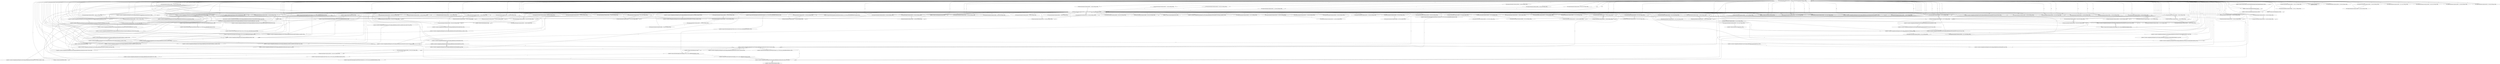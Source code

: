 strict digraph G {
  "UDP Send KevinChan-PC.attlocal.net:32332 -&gt; vpn-165-124-166-139.vpn.northwestern.edu:64142_47DEQ_";
  "UDP Receive KevinChan-PC.attlocal.net:32332 -&gt; vpn-165-124-166-139.vpn.northwestern.edu:64142_47DEQ_";
  "ReadFile C:\Windows\System32\msmpeg2vdec.dll_47DEQ_";
  "TCP Send KevinChan-PC.attlocal.net:59915 -&gt; 52.114.132.73:https_47DEQ_";
  "TCP Receive KevinChan-PC.attlocal.net:59915 -&gt; 52.114.132.73:https_47DEQ_";
  "CreateFile C:\Users\Kevin Chan\AppData\Local\Packages\Microsoft.SkypeApp_kzf8qxf38zg5c\LocalState\s4l-kevin.chan2247.db-journal_47DEQ_";
  "ReadFile C:\Users\Kevin Chan\AppData\Local\Packages\Microsoft.SkypeApp_kzf8qxf38zg5c\LocalState\s4l-kevin.chan2247.db_47DEQ_";
  "CreateFile C:\Users\Kevin Chan\AppData\Local\Packages\Microsoft.SkypeApp_kzf8qxf38zg5c\LocalState\s4l-kevin.chan2247.db-wal_47DEQ_";
  "WriteFile C:\Users\Kevin Chan\AppData\Local\Packages\Microsoft.SkypeApp_kzf8qxf38zg5c\LocalState\s4l-kevin.chan2247.db-journal_47DEQ_";
  "ReadFile C:\Users\Kevin Chan\AppData\Local\Packages\Microsoft.SkypeApp_kzf8qxf38zg5c\LocalState\s4l-kevin.chan2247.db-journal_47DEQ_";
  "WriteFile C:\Users\Kevin Chan\AppData\Local\Packages\Microsoft.SkypeApp_kzf8qxf38zg5c\LocalState\s4l-kevin.chan2247.db_47DEQ_";
  "WriteFile C:\Users\Kevin Chan\AppData\Local\Packages\Microsoft.SkypeApp_kzf8qxf38zg5c\LocalState\slimcore-aria-cache.data-wal_47DEQ_";
  "TCP Receive KevinChan-PC.attlocal.net:59914 -&gt; 52.114.142.7:http_47DEQ_";
  "TCP Send KevinChan-PC.attlocal.net:59914 -&gt; 52.114.142.7:http_47DEQ_";
  "WriteFile C:\Users\Kevin Chan\AppData\Local\Packages\Microsoft.SkypeApp_kzf8qxf38zg5c\LocalState\DiagOutputDir\SkypeApp3.txt_47DEQ_";
  "ReadFile C:\Users\Kevin Chan\AppData\Local\Packages\Microsoft.SkypeApp_kzf8qxf38zg5c\LocalState\slimcore-aria-cache.data-wal_47DEQ_";
  "ReadFile C:\Windows\System32\AppointmentApis.dll_47DEQ_";
  "ReadFile C:\Windows\System32\EmailApis.dll_47DEQ_";
  "TCP Receive KevinChan-PC.attlocal.net:59881 -&gt; 52.188.42.235:https_47DEQ_";
  "TCP Send KevinChan-PC.attlocal.net:59881 -&gt; 52.188.42.235:https_47DEQ_";
  "TCP Disconnect KevinChan-PC.attlocal.net:59883 -&gt; 52.188.42.235:https_47DEQ_";
  "TCP Disconnect KevinChan-PC.attlocal.net:59885 -&gt; 52.188.42.235:https_47DEQ_";
  "TCP Disconnect KevinChan-PC.attlocal.net:59877 -&gt; 52.188.42.235:https_47DEQ_";
  "TCP Disconnect KevinChan-PC.attlocal.net:59882 -&gt; 52.188.42.235:https_47DEQ_";
  "TCP Connect KevinChan-PC.attlocal.net:59917 -&gt; 52.188.42.235:https_47DEQ_";
  "TCP Send KevinChan-PC.attlocal.net:59917 -&gt; 52.188.42.235:https_47DEQ_";
  "TCP Receive KevinChan-PC.attlocal.net:59917 -&gt; 52.188.42.235:https_47DEQ_";
  "TCP Send KevinChan-PC.attlocal.net:59884 -&gt; 40.83.21.197:https_47DEQ_";
  "TCP Receive KevinChan-PC.attlocal.net:59884 -&gt; 40.83.21.197:https_47DEQ_";
  "TCP Receive KevinChan-PC.attlocal.net:59890 -&gt; 52.179.199.114:https_47DEQ_";
  "TCP Disconnect KevinChan-PC.attlocal.net:59890 -&gt; 52.179.199.114:https_47DEQ_";
  "TCP Receive KevinChan-PC.attlocal.net:59888 -&gt; 40.122.44.183:https_47DEQ_";
  "TCP Disconnect KevinChan-PC.attlocal.net:59888 -&gt; 40.122.44.183:https_47DEQ_";
  "TCP Receive KevinChan-PC.attlocal.net:59891 -&gt; 13.94.112.175:https_47DEQ_";
  "TCP Disconnect KevinChan-PC.attlocal.net:59891 -&gt; 13.94.112.175:https_47DEQ_";
  "TCP Receive KevinChan-PC.attlocal.net:59874 -&gt; 23.101.153.251:https_47DEQ_";
  "TCP Disconnect KevinChan-PC.attlocal.net:59874 -&gt; 23.101.153.251:https_47DEQ_";
  "TCP Receive KevinChan-PC.attlocal.net:59887 -&gt; 13.68.20.25:https_47DEQ_";
  "TCP Disconnect KevinChan-PC.attlocal.net:59887 -&gt; 13.68.20.25:https_47DEQ_";
  "TCP Receive KevinChan-PC.attlocal.net:59892 -&gt; 52.114.158.53:https_47DEQ_";
  "CreateFile C:\Users\Kevin Chan\AppData\Local\Packages\microsoft.skypeapp_kzf8qxf38zg5c\AC\GEH\POF.dat_47DEQ_";
  "TCP Disconnect KevinChan-PC.attlocal.net:59892 -&gt; 52.114.158.53:https_47DEQ_";
  "TCP Receive KevinChan-PC.attlocal.net:59895 -&gt; 13.107.3.128:https_47DEQ_";
  "TCP Disconnect KevinChan-PC.attlocal.net:59895 -&gt; 13.107.3.128:https_47DEQ_";
  "ReadFile C:\Windows\System32\igd11dxva64.dll_47DEQ_";
  "ReadFile C:\Program Files\Intel\Media SDK\libmfxhw64.dll_47DEQ_";
  "TCP Receive KevinChan-PC.attlocal.net:59896 -&gt; 40.79.56.135:https_47DEQ_";
  "TCP Disconnect KevinChan-PC.attlocal.net:59896 -&gt; 40.79.56.135:https_47DEQ_";
  "TCP Receive KevinChan-PC.attlocal.net:59906 -&gt; 52.114.142.0:http_47DEQ_";
  "TCP Disconnect KevinChan-PC.attlocal.net:59906 -&gt; 52.114.142.0:http_47DEQ_";
  "TCP Retransmit KevinChan-PC.attlocal.net:59915 -&gt; 52.114.132.73:https_47DEQ_";
  "ReadFile C:\Windows\System32\Windows.System.Profile.PlatformDiagnosticsAndUsageDataSettings.dll_47DEQ_";
  "ReadFile C:\Windows\System32\AppointmentActivation.dll_47DEQ_";
  "TCP Receive KevinChan-PC.attlocal.net:59889 -&gt; 93.184.215.201:https_47DEQ_";
  "TCP Disconnect KevinChan-PC.attlocal.net:59889 -&gt; 93.184.215.201:https_47DEQ_";
  "CreateFile C:\Windows\System32\Windows.Shell.ServiceHostBuilder.dll_47DEQ_";
  "TCP Disconnect KevinChan-PC.attlocal.net:59917 -&gt; 52.188.42.235:https_47DEQ_";
  "TCP Connect KevinChan-PC.attlocal.net:59922 -&gt; 52.188.42.235:https_47DEQ_";
  "TCP Send KevinChan-PC.attlocal.net:59922 -&gt; 52.188.42.235:https_47DEQ_";
  "TCP Receive KevinChan-PC.attlocal.net:59922 -&gt; 52.188.42.235:https_47DEQ_";
  "TCP Retransmit KevinChan-PC.attlocal.net:59881 -&gt; 52.188.42.235:https_47DEQ_";
  "TCP Retransmit KevinChan-PC.attlocal.net:59914 -&gt; 52.114.142.7:http_47DEQ_";
  "TCP Connect KevinChan-PC.attlocal.net:59947 -&gt; 13.68.20.25:https_47DEQ_";
  "TCP Send KevinChan-PC.attlocal.net:59947 -&gt; 13.68.20.25:https_47DEQ_";
  "TCP Receive KevinChan-PC.attlocal.net:59947 -&gt; 13.68.20.25:https_47DEQ_";
  "TCP Connect KevinChan-PC.attlocal.net:59948 -&gt; 93.184.215.201:https_47DEQ_";
  "TCP Send KevinChan-PC.attlocal.net:59948 -&gt; 93.184.215.201:https_47DEQ_";
  "TCP Receive KevinChan-PC.attlocal.net:59948 -&gt; 93.184.215.201:https_47DEQ_";
  "CreateFile C:\Users\Kevin Chan\AppData\Local\Packages\Microsoft.SkypeApp_kzf8qxf38zg5c\AC\INetCache\KR7IOLX9_47DEQ_";
  "CreateFile C:\Users\Kevin Chan\AppData\Local\Packages\Microsoft.SkypeApp_kzf8qxf38zg5c\AC\INetCache\KR7IOLX9\token_to_cookies[1]_47DEQ_";
  "CreateFile C:\Users\Kevin Chan\AppData\Local\Packages\Microsoft.SkypeApp_kzf8qxf38zg5c\AC\INetCache\KR7IOLX9\token_to_cookies[2]_47DEQ_";
  "CreateFile C:\Users\Kevin Chan\AppData\Local\Packages\Microsoft.SkypeApp_kzf8qxf38zg5c\AC\INetCache\KR7IOLX9\token_to_cookies[3]_47DEQ_";
  "CreateFile C:\Users\Kevin Chan\AppData\Local\Packages\Microsoft.SkypeApp_kzf8qxf38zg5c\AC\INetCache\KR7IOLX9\token_to_cookies[4]_47DEQ_";
  "CreateFile C:\Users\Kevin Chan\AppData\Local\Packages\Microsoft.SkypeApp_kzf8qxf38zg5c\LocalState_47DEQ_";
  "CreateFile C:\Users\Kevin Chan\AppData\Local\Packages\Microsoft.SkypeApp_kzf8qxf38zg5c\LocalState\CS_localstate_47DEQ_";
  "CreateFile C:\Users\Kevin Chan\AppData\Local\Packages\Microsoft.SkypeApp_kzf8qxf38zg5c\LocalState\CS_localstate\CS_shared.tmp_47DEQ_";
  "WriteFile C:\Users\Kevin Chan\AppData\Local\Packages\Microsoft.SkypeApp_kzf8qxf38zg5c\LocalState\CS_localstate\CS_shared.tmp_47DEQ_";
  "CreateFile C:\Users\Kevin Chan\AppData\Local\Packages\Microsoft.SkypeApp_kzf8qxf38zg5c\LocalState\CS_localstate\CS_kevin.chan2247.tmp_47DEQ_";
  "WriteFile C:\Users\Kevin Chan\AppData\Local\Packages\Microsoft.SkypeApp_kzf8qxf38zg5c\LocalState\CS_localstate\CS_kevin.chan2247.tmp_47DEQ_";
  "TCP Disconnect KevinChan-PC.attlocal.net:59922 -&gt; 52.188.42.235:https_47DEQ_";
  "TCP Connect KevinChan-PC.attlocal.net:59952 -&gt; 52.188.42.235:https_47DEQ_";
  "TCP Send KevinChan-PC.attlocal.net:59952 -&gt; 52.188.42.235:https_47DEQ_";
  "TCP Receive KevinChan-PC.attlocal.net:59952 -&gt; 52.188.42.235:https_47DEQ_";
  "ReadFile C:\Windows\System32\AppContracts.dll_47DEQ_";
  "TCP Disconnect KevinChan-PC.attlocal.net:59947 -&gt; 13.68.20.25:https_47DEQ_";
  "TCP Disconnect KevinChan-PC.attlocal.net:59952 -&gt; 52.188.42.235:https_47DEQ_";
  "TCP Connect KevinChan-PC.attlocal.net:59956 -&gt; 52.188.42.235:https_47DEQ_";
  "TCP Send KevinChan-PC.attlocal.net:59956 -&gt; 52.188.42.235:https_47DEQ_";
  "TCP Receive KevinChan-PC.attlocal.net:59956 -&gt; 52.188.42.235:https_47DEQ_";
  "TCP Disconnect KevinChan-PC.attlocal.net:59915 -&gt; 52.114.132.73:https_47DEQ_";
  "CreateFile C:\Windows\System32\en-US\wininet.dll.mui_47DEQ_";
  "TCP Connect KevinChan-PC.attlocal.net:59957 -&gt; 52.114.132.73:https_47DEQ_";
  "TCP Send KevinChan-PC.attlocal.net:59957 -&gt; 52.114.132.73:https_47DEQ_";
  "TCP Receive KevinChan-PC.attlocal.net:59957 -&gt; 52.114.132.73:https_47DEQ_";
  "TCP Disconnect KevinChan-PC.attlocal.net:59948 -&gt; 93.184.215.201:https_47DEQ_";
  "TCP Connect KevinChan-PC.attlocal.net:59961 -&gt; 13.68.20.25:https_47DEQ_";
  "TCP Send KevinChan-PC.attlocal.net:59961 -&gt; 13.68.20.25:https_47DEQ_";
  "TCP Receive KevinChan-PC.attlocal.net:59961 -&gt; 13.68.20.25:https_47DEQ_";
  "TCP Connect KevinChan-PC.attlocal.net:59962 -&gt; 93.184.215.201:https_47DEQ_";
  "TCP Send KevinChan-PC.attlocal.net:59962 -&gt; 93.184.215.201:https_47DEQ_";
  "TCP Receive KevinChan-PC.attlocal.net:59962 -&gt; 93.184.215.201:https_47DEQ_";
  "CreateFile C:\Users\Kevin Chan\AppData\Local\Packages\Microsoft.SkypeApp_kzf8qxf38zg5c\AC\INetCache\EWX27GM7_47DEQ_";
  "CreateFile C:\Users\Kevin Chan\AppData\Local\Packages\Microsoft.SkypeApp_kzf8qxf38zg5c\AC\INetCache\EWX27GM7\token_to_cookies[1]_47DEQ_";
  "CreateFile C:\Users\Kevin Chan\AppData\Local\Packages\Microsoft.SkypeApp_kzf8qxf38zg5c\AC\INetCache\EWX27GM7\token_to_cookies[2]_47DEQ_";
  "CreateFile C:\Users\Kevin Chan\AppData\Local\Packages\Microsoft.SkypeApp_kzf8qxf38zg5c\AC\INetCache\EWX27GM7\token_to_cookies[3]_47DEQ_";
  "CreateFile C:\Users\Kevin Chan\AppData\Local\Packages\Microsoft.SkypeApp_kzf8qxf38zg5c\AC\INetCache\EWX27GM7\token_to_cookies[4]_47DEQ_";
  "TCP Connect KevinChan-PC.attlocal.net:59965 -&gt; 13.107.3.128:https_47DEQ_";
  "TCP Send KevinChan-PC.attlocal.net:59965 -&gt; 13.107.3.128:https_47DEQ_";
  "TCP Receive KevinChan-PC.attlocal.net:59965 -&gt; 13.107.3.128:https_47DEQ_";
  "CreateFile C:\Users\Kevin Chan\AppData\Local\Packages\Microsoft.SkypeApp_kzf8qxf38zg5c\AC\INetCache\YJQQTYY3_47DEQ_";
  "CreateFile C:\Users\Kevin Chan\AppData\Local\Packages\Microsoft.SkypeApp_kzf8qxf38zg5c\AC\INetCache\YJQQTYY3\1446_8.55.0[1].json_47DEQ_";
  "WriteFile C:\Users\Kevin Chan\AppData\Local\Packages\Microsoft.SkypeApp_kzf8qxf38zg5c\AC\INetCache\YJQQTYY3\1446_8.55.0[1].json_47DEQ_";
  "ReadFile C:\Program Files\WindowsApps\Microsoft.SkypeApp_14.55.131.0_x64__kzf8qxf38zg5c\SkypeApp.dll_47DEQ_";
  "CreateFile C:\Users\Kevin Chan\AppData\Local\Packages\Microsoft.SkypeApp_kzf8qxf38zg5c\AC\INetCache\YJQQTYY3\1446_8.55.0[2].json_47DEQ_";
  "WriteFile C:\Users\Kevin Chan\AppData\Local\Packages\Microsoft.SkypeApp_kzf8qxf38zg5c\AC\INetCache\YJQQTYY3\1446_8.55.0[2].json_47DEQ_";
  "CreateFile C:\Users\Kevin Chan\AppData\Local\Packages\Microsoft.SkypeApp_kzf8qxf38zg5c\LocalState\AsyncStorage_47DEQ_";
  "CreateFile C:\Users\Kevin Chan\AppData\Local\Packages\Microsoft.SkypeApp_kzf8qxf38zg5c\LocalState\AsyncStorage\ecsDefaultConfig.data_47DEQ_";
  "CreateFile C:\Users\Kevin Chan\AppData\Local\Packages\Microsoft.SkypeApp_kzf8qxf38zg5c\LocalState\AsyncStorage\ecsDefaultConfig.data.~tmp_47DEQ_";
  "WriteFile C:\Users\Kevin Chan\AppData\Local\Packages\Microsoft.SkypeApp_kzf8qxf38zg5c\LocalState\AsyncStorage\ecsDefaultConfig.data.~tmp_47DEQ_";
  "SetSecurityFile C:\Users\Kevin Chan\AppData\Local\Packages\Microsoft.SkypeApp_kzf8qxf38zg5c\LocalState\AsyncStorage\ecsDefaultConfig.data.~tmp_47DEQ_";
  "CreateFile C:\Users\Kevin Chan\AppData\Local\Packages\Microsoft.SkypeApp_kzf8qxf38zg5c\LocalState\AsyncStorage\ecsDefaultConfig.data~RF156f1433.TMP_47DEQ_";
  "WriteFile C:_47DEQ_";
  "CreateFile C:\Users\Kevin Chan\AppData\Local\Packages\Microsoft.SkypeApp_kzf8qxf38zg5c\LocalState\AsyncStorage\VerboseDBFlag.data_47DEQ_";
  "CreateFile C:\Users\Kevin Chan\AppData\Local\Packages\Microsoft.SkypeApp_kzf8qxf38zg5c\LocalState\AsyncStorage\VerboseDBFlag.data.~tmp_47DEQ_";
  "WriteFile C:\Users\Kevin Chan\AppData\Local\Packages\Microsoft.SkypeApp_kzf8qxf38zg5c\LocalState\AsyncStorage\VerboseDBFlag.data.~tmp_47DEQ_";
  "SetSecurityFile C:\Users\Kevin Chan\AppData\Local\Packages\Microsoft.SkypeApp_kzf8qxf38zg5c\LocalState\AsyncStorage\VerboseDBFlag.data.~tmp_47DEQ_";
  "CreateFile C:\Users\Kevin Chan\AppData\Local\Packages\Microsoft.SkypeApp_kzf8qxf38zg5c\LocalState\AsyncStorage\VerboseDBFlag.data~RF156f1490.TMP_47DEQ_";
  "ReadFile C:\Program Files\WindowsApps\Microsoft.SkypeApp_14.55.131.0_x64__kzf8qxf38zg5c\LibWrapper.dll_47DEQ_";
  "CreateFile C:\Users\Kevin Chan\AppData\Local\Packages\Microsoft.SkypeApp_kzf8qxf38zg5c\LocalState\SkypeRT_47DEQ_";
  "CreateFile C:\Users\Kevin Chan\AppData\Local\Packages\Microsoft.SkypeApp_kzf8qxf38zg5c\LocalState\SkypeRT\ul.conf_47DEQ_";
  "WriteFile C:\Users\Kevin Chan\AppData\Local\Packages\Microsoft.SkypeApp_kzf8qxf38zg5c\LocalState\SkypeRT\ul.conf_47DEQ_";
  "ReadFile C:\Program Files\WindowsApps\Microsoft.SkypeApp_14.55.131.0_x64__kzf8qxf38zg5c\skypert.dll_47DEQ_";
  "CreateFile C:\Users\Kevin Chan\AppData\Local\Packages\Microsoft.SkypeApp_kzf8qxf38zg5c\LocalState\SkypeRT\ecs.tmp_47DEQ_";
  "WriteFile C:\Users\Kevin Chan\AppData\Local\Packages\Microsoft.SkypeApp_kzf8qxf38zg5c\LocalState\SkypeRT\ecs.tmp_47DEQ_";
  "CreateFile C:\Windows\System32\daxexec.dll_47DEQ_";
  "CreateFile C:\Program Files\WindowsApps\Microsoft.SkypeApp_14.55.131.0_x64__kzf8qxf38zg5c\FLTLIB.DLL_47DEQ_";
  "CreateFile C:\Program Files\WindowsApps\Microsoft.SkypeApp_14.55.131.0_x64__kzf8qxf38zg5c\container.dll_47DEQ_";
  "CreateFile C:\Program Files\WindowsApps\Microsoft.NET.Native.Framework.2.2_2.2.27912.0_x64__8wekyb3d8bbwe\FLTLIB.DLL_47DEQ_";
  "CreateFile C:\Program Files\WindowsApps\Microsoft.NET.Native.Framework.2.2_2.2.27912.0_x64__8wekyb3d8bbwe\container.dll_47DEQ_";
  "CreateFile C:\Program Files\WindowsApps\Microsoft.NET.Native.Runtime.2.2_2.2.27328.0_x64__8wekyb3d8bbwe\FLTLIB.DLL_47DEQ_";
  "CreateFile C:\Program Files\WindowsApps\Microsoft.NET.Native.Runtime.2.2_2.2.27328.0_x64__8wekyb3d8bbwe\container.dll_47DEQ_";
  "CreateFile C:\Program Files\WindowsApps\Microsoft.VCLibs.140.00_14.0.27810.0_x64__8wekyb3d8bbwe\FLTLIB.DLL_47DEQ_";
  "CreateFile C:\Program Files\WindowsApps\Microsoft.VCLibs.140.00_14.0.27810.0_x64__8wekyb3d8bbwe\container.dll_47DEQ_";
  "CreateFile C:\Windows\System32\fltLib.dll_47DEQ_";
  "CreateFile C:\Windows\System32\container.dll_47DEQ_";
  "TCP Disconnect KevinChan-PC.attlocal.net:59956 -&gt; 52.188.42.235:https_47DEQ_";
  "TCP Connect KevinChan-PC.attlocal.net:59966 -&gt; 52.188.42.235:https_47DEQ_";
  "TCP Send KevinChan-PC.attlocal.net:59966 -&gt; 52.188.42.235:https_47DEQ_";
  "TCP Receive KevinChan-PC.attlocal.net:59966 -&gt; 52.188.42.235:https_47DEQ_";
  "TCP Disconnect KevinChan-PC.attlocal.net:59961 -&gt; 13.68.20.25:https_47DEQ_";
  "TCP Disconnect KevinChan-PC.attlocal.net:59965 -&gt; 13.107.3.128:https_47DEQ_";
  "TCP Reconnect KevinChan-PC.attlocal.net:59971 -&gt; 52.188.42.235:https_47DEQ_";
  "CreateFile C:\Windows\System32\COLORCNV.DLL_47DEQ_";
  "CreateFile C:\Program Files\WindowsApps\Microsoft.SkypeApp_14.55.131.0_x64__kzf8qxf38zg5c\msdmo.dll_47DEQ_";
  "CreateFile C:\Program Files\WindowsApps\Microsoft.NET.Native.Framework.2.2_2.2.27912.0_x64__8wekyb3d8bbwe\msdmo.dll_47DEQ_";
  "CreateFile C:\Program Files\WindowsApps\Microsoft.NET.Native.Runtime.2.2_2.2.27328.0_x64__8wekyb3d8bbwe\msdmo.dll_47DEQ_";
  "CreateFile C:\Program Files\WindowsApps\Microsoft.VCLibs.140.00_14.0.27810.0_x64__8wekyb3d8bbwe\msdmo.dll_47DEQ_";
  "CreateFile C:\Windows\System32\msdmo.dll_47DEQ_";
  "TCP Disconnect KevinChan-PC.attlocal.net:59966 -&gt; 52.188.42.235:https_47DEQ_";
  "TCP Connect KevinChan-PC.attlocal.net:59971 -&gt; 52.188.42.235:https_47DEQ_";
  "TCP Disconnect KevinChan-PC.attlocal.net:59962 -&gt; 93.184.215.201:https_47DEQ_";
  "TCP Send KevinChan-PC.attlocal.net:59971 -&gt; 52.188.42.235:https_47DEQ_";
  "TCP Receive KevinChan-PC.attlocal.net:59971 -&gt; 52.188.42.235:https_47DEQ_";
  "TCP Connect KevinChan-PC.attlocal.net:59981 -&gt; 13.68.20.25:https_47DEQ_";
  "TCP Send KevinChan-PC.attlocal.net:59981 -&gt; 13.68.20.25:https_47DEQ_";
  "TCP Receive KevinChan-PC.attlocal.net:59981 -&gt; 13.68.20.25:https_47DEQ_";
  "ReadFile C:\Windows\System32\wininet.dll_47DEQ_";
  "TCP Connect KevinChan-PC.attlocal.net:59982 -&gt; 93.184.215.201:https_47DEQ_";
  "TCP Send KevinChan-PC.attlocal.net:59982 -&gt; 93.184.215.201:https_47DEQ_";
  "TCP Receive KevinChan-PC.attlocal.net:59982 -&gt; 93.184.215.201:https_47DEQ_";
  "TCP Connect KevinChan-PC.attlocal.net:59997 -&gt; 52.188.42.235:https_47DEQ_";
  "TCP Send KevinChan-PC.attlocal.net:59997 -&gt; 52.188.42.235:https_47DEQ_";
  "TCP Receive KevinChan-PC.attlocal.net:59997 -&gt; 52.188.42.235:https_47DEQ_";
  "ReadFile C:\Program Files\WindowsApps\Microsoft.NET.Native.Runtime.2.2_2.2.27328.0_x64__8wekyb3d8bbwe\mrt100_app.dll_47DEQ_";
  "TCP Disconnect KevinChan-PC.attlocal.net:59981 -&gt; 13.68.20.25:https_47DEQ_";
  "TCP Disconnect KevinChan-PC.attlocal.net:59997 -&gt; 52.188.42.235:https_47DEQ_";
  "TCP Connect KevinChan-PC.attlocal.net:60013 -&gt; 52.188.42.235:https_47DEQ_";
  "TCP Send KevinChan-PC.attlocal.net:60013 -&gt; 52.188.42.235:https_47DEQ_";
  "TCP Receive KevinChan-PC.attlocal.net:60013 -&gt; 52.188.42.235:https_47DEQ_";
  "TCP Disconnect KevinChan-PC.attlocal.net:59982 -&gt; 93.184.215.201:https_47DEQ_";
  "TCP Connect KevinChan-PC.attlocal.net:60020 -&gt; 52.188.42.235:https_47DEQ_";
  "TCP Disconnect KevinChan-PC.attlocal.net:60013 -&gt; 52.188.42.235:https_47DEQ_";
  "TCP Send KevinChan-PC.attlocal.net:60020 -&gt; 52.188.42.235:https_47DEQ_";
  "TCP Receive KevinChan-PC.attlocal.net:60020 -&gt; 52.188.42.235:https_47DEQ_";
  "TCP Connect KevinChan-PC.attlocal.net:60021 -&gt; 13.68.20.25:https_47DEQ_";
  "TCP Send KevinChan-PC.attlocal.net:60021 -&gt; 13.68.20.25:https_47DEQ_";
  "TCP Receive KevinChan-PC.attlocal.net:60021 -&gt; 13.68.20.25:https_47DEQ_";
  "TCP Connect KevinChan-PC.attlocal.net:60022 -&gt; 93.184.215.201:https_47DEQ_";
  "TCP Send KevinChan-PC.attlocal.net:60022 -&gt; 93.184.215.201:https_47DEQ_";
  "TCP Receive KevinChan-PC.attlocal.net:60022 -&gt; 93.184.215.201:https_47DEQ_";
  "CreateFile C:\Users\Kevin Chan\AppData\Local\Packages\Microsoft.SkypeApp_kzf8qxf38zg5c\AC\INetCache\KR7IOLX9\token_to_cookies[5]_47DEQ_";
  "UDP Send KevinChan-PC.attlocal.net:32332 -&gt; vpn-165-124-166-139.vpn.northwestern.edu:64142_47DEQ_" -> "UDP Send KevinChan-PC.attlocal.net:32332 -&gt; vpn-165-124-166-139.vpn.northwestern.edu:64142_47DEQ_" [ label="111615" ];
  "UDP Send KevinChan-PC.attlocal.net:32332 -&gt; vpn-165-124-166-139.vpn.northwestern.edu:64142_47DEQ_" -> "UDP Receive KevinChan-PC.attlocal.net:32332 -&gt; vpn-165-124-166-139.vpn.northwestern.edu:64142_47DEQ_" [ label="31823" ];
  "UDP Receive KevinChan-PC.attlocal.net:32332 -&gt; vpn-165-124-166-139.vpn.northwestern.edu:64142_47DEQ_" -> "UDP Receive KevinChan-PC.attlocal.net:32332 -&gt; vpn-165-124-166-139.vpn.northwestern.edu:64142_47DEQ_" [ label="218997" ];
  "UDP Receive KevinChan-PC.attlocal.net:32332 -&gt; vpn-165-124-166-139.vpn.northwestern.edu:64142_47DEQ_" -> "UDP Send KevinChan-PC.attlocal.net:32332 -&gt; vpn-165-124-166-139.vpn.northwestern.edu:64142_47DEQ_" [ label="31785" ];
  "UDP Receive KevinChan-PC.attlocal.net:32332 -&gt; vpn-165-124-166-139.vpn.northwestern.edu:64142_47DEQ_" -> "ReadFile C:\Windows\System32\msmpeg2vdec.dll_47DEQ_" [ label="1" ];
  "ReadFile C:\Windows\System32\msmpeg2vdec.dll_47DEQ_" -> "UDP Receive KevinChan-PC.attlocal.net:32332 -&gt; vpn-165-124-166-139.vpn.northwestern.edu:64142_47DEQ_" [ label="1" ];
  "UDP Receive KevinChan-PC.attlocal.net:32332 -&gt; vpn-165-124-166-139.vpn.northwestern.edu:64142_47DEQ_" -> "TCP Send KevinChan-PC.attlocal.net:59915 -&gt; 52.114.132.73:https_47DEQ_" [ label="1" ];
  "TCP Send KevinChan-PC.attlocal.net:59915 -&gt; 52.114.132.73:https_47DEQ_" -> "TCP Send KevinChan-PC.attlocal.net:59915 -&gt; 52.114.132.73:https_47DEQ_" [ label="1" ];
  "TCP Send KevinChan-PC.attlocal.net:59915 -&gt; 52.114.132.73:https_47DEQ_" -> "TCP Receive KevinChan-PC.attlocal.net:59915 -&gt; 52.114.132.73:https_47DEQ_" [ label="1" ];
  "TCP Receive KevinChan-PC.attlocal.net:59915 -&gt; 52.114.132.73:https_47DEQ_" -> "CreateFile C:\Users\Kevin Chan\AppData\Local\Packages\Microsoft.SkypeApp_kzf8qxf38zg5c\LocalState\s4l-kevin.chan2247.db-journal_47DEQ_" [ label="1" ];
  "CreateFile C:\Users\Kevin Chan\AppData\Local\Packages\Microsoft.SkypeApp_kzf8qxf38zg5c\LocalState\s4l-kevin.chan2247.db-journal_47DEQ_" -> "ReadFile C:\Users\Kevin Chan\AppData\Local\Packages\Microsoft.SkypeApp_kzf8qxf38zg5c\LocalState\s4l-kevin.chan2247.db_47DEQ_" [ label="8" ];
  "ReadFile C:\Users\Kevin Chan\AppData\Local\Packages\Microsoft.SkypeApp_kzf8qxf38zg5c\LocalState\s4l-kevin.chan2247.db_47DEQ_" -> "CreateFile C:\Users\Kevin Chan\AppData\Local\Packages\Microsoft.SkypeApp_kzf8qxf38zg5c\LocalState\s4l-kevin.chan2247.db-wal_47DEQ_" [ label="6" ];
  "CreateFile C:\Users\Kevin Chan\AppData\Local\Packages\Microsoft.SkypeApp_kzf8qxf38zg5c\LocalState\s4l-kevin.chan2247.db-wal_47DEQ_" -> "CreateFile C:\Users\Kevin Chan\AppData\Local\Packages\Microsoft.SkypeApp_kzf8qxf38zg5c\LocalState\s4l-kevin.chan2247.db-journal_47DEQ_" [ label="4" ];
  "CreateFile C:\Users\Kevin Chan\AppData\Local\Packages\Microsoft.SkypeApp_kzf8qxf38zg5c\LocalState\s4l-kevin.chan2247.db-journal_47DEQ_" -> "CreateFile C:\Users\Kevin Chan\AppData\Local\Packages\Microsoft.SkypeApp_kzf8qxf38zg5c\LocalState\s4l-kevin.chan2247.db-journal_47DEQ_" [ label="12" ];
  "CreateFile C:\Users\Kevin Chan\AppData\Local\Packages\Microsoft.SkypeApp_kzf8qxf38zg5c\LocalState\s4l-kevin.chan2247.db-journal_47DEQ_" -> "WriteFile C:\Users\Kevin Chan\AppData\Local\Packages\Microsoft.SkypeApp_kzf8qxf38zg5c\LocalState\s4l-kevin.chan2247.db-journal_47DEQ_" [ label="8" ];
  "WriteFile C:\Users\Kevin Chan\AppData\Local\Packages\Microsoft.SkypeApp_kzf8qxf38zg5c\LocalState\s4l-kevin.chan2247.db-journal_47DEQ_" -> "WriteFile C:\Users\Kevin Chan\AppData\Local\Packages\Microsoft.SkypeApp_kzf8qxf38zg5c\LocalState\s4l-kevin.chan2247.db-journal_47DEQ_" [ label="150" ];
  "WriteFile C:\Users\Kevin Chan\AppData\Local\Packages\Microsoft.SkypeApp_kzf8qxf38zg5c\LocalState\s4l-kevin.chan2247.db-journal_47DEQ_" -> "UDP Send KevinChan-PC.attlocal.net:32332 -&gt; vpn-165-124-166-139.vpn.northwestern.edu:64142_47DEQ_" [ label="10" ];
  "UDP Send KevinChan-PC.attlocal.net:32332 -&gt; vpn-165-124-166-139.vpn.northwestern.edu:64142_47DEQ_" -> "WriteFile C:\Users\Kevin Chan\AppData\Local\Packages\Microsoft.SkypeApp_kzf8qxf38zg5c\LocalState\s4l-kevin.chan2247.db-journal_47DEQ_" [ label="10" ];
  "WriteFile C:\Users\Kevin Chan\AppData\Local\Packages\Microsoft.SkypeApp_kzf8qxf38zg5c\LocalState\s4l-kevin.chan2247.db-journal_47DEQ_" -> "ReadFile C:\Users\Kevin Chan\AppData\Local\Packages\Microsoft.SkypeApp_kzf8qxf38zg5c\LocalState\s4l-kevin.chan2247.db-journal_47DEQ_" [ label="8" ];
  "ReadFile C:\Users\Kevin Chan\AppData\Local\Packages\Microsoft.SkypeApp_kzf8qxf38zg5c\LocalState\s4l-kevin.chan2247.db-journal_47DEQ_" -> "WriteFile C:\Users\Kevin Chan\AppData\Local\Packages\Microsoft.SkypeApp_kzf8qxf38zg5c\LocalState\s4l-kevin.chan2247.db-journal_47DEQ_" [ label="8" ];
  "WriteFile C:\Users\Kevin Chan\AppData\Local\Packages\Microsoft.SkypeApp_kzf8qxf38zg5c\LocalState\s4l-kevin.chan2247.db-journal_47DEQ_" -> "WriteFile C:\Users\Kevin Chan\AppData\Local\Packages\Microsoft.SkypeApp_kzf8qxf38zg5c\LocalState\s4l-kevin.chan2247.db_47DEQ_" [ label="5" ];
  "WriteFile C:\Users\Kevin Chan\AppData\Local\Packages\Microsoft.SkypeApp_kzf8qxf38zg5c\LocalState\s4l-kevin.chan2247.db_47DEQ_" -> "WriteFile C:\Users\Kevin Chan\AppData\Local\Packages\Microsoft.SkypeApp_kzf8qxf38zg5c\LocalState\s4l-kevin.chan2247.db_47DEQ_" [ label="99" ];
  "WriteFile C:\Users\Kevin Chan\AppData\Local\Packages\Microsoft.SkypeApp_kzf8qxf38zg5c\LocalState\s4l-kevin.chan2247.db_47DEQ_" -> "UDP Receive KevinChan-PC.attlocal.net:32332 -&gt; vpn-165-124-166-139.vpn.northwestern.edu:64142_47DEQ_" [ label="4" ];
  "UDP Receive KevinChan-PC.attlocal.net:32332 -&gt; vpn-165-124-166-139.vpn.northwestern.edu:64142_47DEQ_" -> "CreateFile C:\Users\Kevin Chan\AppData\Local\Packages\Microsoft.SkypeApp_kzf8qxf38zg5c\LocalState\s4l-kevin.chan2247.db-journal_47DEQ_" [ label="8" ];
  "CreateFile C:\Users\Kevin Chan\AppData\Local\Packages\Microsoft.SkypeApp_kzf8qxf38zg5c\LocalState\s4l-kevin.chan2247.db-journal_47DEQ_" -> "UDP Send KevinChan-PC.attlocal.net:32332 -&gt; vpn-165-124-166-139.vpn.northwestern.edu:64142_47DEQ_" [ label="10" ];
  "UDP Receive KevinChan-PC.attlocal.net:32332 -&gt; vpn-165-124-166-139.vpn.northwestern.edu:64142_47DEQ_" -> "WriteFile C:\Users\Kevin Chan\AppData\Local\Packages\Microsoft.SkypeApp_kzf8qxf38zg5c\LocalState\slimcore-aria-cache.data-wal_47DEQ_" [ label="2" ];
  "WriteFile C:\Users\Kevin Chan\AppData\Local\Packages\Microsoft.SkypeApp_kzf8qxf38zg5c\LocalState\slimcore-aria-cache.data-wal_47DEQ_" -> "WriteFile C:\Users\Kevin Chan\AppData\Local\Packages\Microsoft.SkypeApp_kzf8qxf38zg5c\LocalState\slimcore-aria-cache.data-wal_47DEQ_" [ label="15" ];
  "WriteFile C:\Users\Kevin Chan\AppData\Local\Packages\Microsoft.SkypeApp_kzf8qxf38zg5c\LocalState\slimcore-aria-cache.data-wal_47DEQ_" -> "UDP Send KevinChan-PC.attlocal.net:32332 -&gt; vpn-165-124-166-139.vpn.northwestern.edu:64142_47DEQ_" [ label="2" ];
  "UDP Receive KevinChan-PC.attlocal.net:32332 -&gt; vpn-165-124-166-139.vpn.northwestern.edu:64142_47DEQ_" -> "TCP Receive KevinChan-PC.attlocal.net:59914 -&gt; 52.114.142.7:http_47DEQ_" [ label="29" ];
  "TCP Receive KevinChan-PC.attlocal.net:59914 -&gt; 52.114.142.7:http_47DEQ_" -> "UDP Send KevinChan-PC.attlocal.net:32332 -&gt; vpn-165-124-166-139.vpn.northwestern.edu:64142_47DEQ_" [ label="24" ];
  "UDP Receive KevinChan-PC.attlocal.net:32332 -&gt; vpn-165-124-166-139.vpn.northwestern.edu:64142_47DEQ_" -> "TCP Send KevinChan-PC.attlocal.net:59914 -&gt; 52.114.142.7:http_47DEQ_" [ label="24" ];
  "TCP Send KevinChan-PC.attlocal.net:59914 -&gt; 52.114.142.7:http_47DEQ_" -> "TCP Send KevinChan-PC.attlocal.net:59914 -&gt; 52.114.142.7:http_47DEQ_" [ label="45" ];
  "TCP Send KevinChan-PC.attlocal.net:59914 -&gt; 52.114.142.7:http_47DEQ_" -> "UDP Receive KevinChan-PC.attlocal.net:32332 -&gt; vpn-165-124-166-139.vpn.northwestern.edu:64142_47DEQ_" [ label="22" ];
  "UDP Receive KevinChan-PC.attlocal.net:32332 -&gt; vpn-165-124-166-139.vpn.northwestern.edu:64142_47DEQ_" -> "WriteFile C:\Users\Kevin Chan\AppData\Local\Packages\Microsoft.SkypeApp_kzf8qxf38zg5c\LocalState\DiagOutputDir\SkypeApp3.txt_47DEQ_" [ label="24" ];
  "WriteFile C:\Users\Kevin Chan\AppData\Local\Packages\Microsoft.SkypeApp_kzf8qxf38zg5c\LocalState\DiagOutputDir\SkypeApp3.txt_47DEQ_" -> "WriteFile C:\Users\Kevin Chan\AppData\Local\Packages\Microsoft.SkypeApp_kzf8qxf38zg5c\LocalState\DiagOutputDir\SkypeApp3.txt_47DEQ_" [ label="50" ];
  "WriteFile C:\Users\Kevin Chan\AppData\Local\Packages\Microsoft.SkypeApp_kzf8qxf38zg5c\LocalState\DiagOutputDir\SkypeApp3.txt_47DEQ_" -> "UDP Receive KevinChan-PC.attlocal.net:32332 -&gt; vpn-165-124-166-139.vpn.northwestern.edu:64142_47DEQ_" [ label="24" ];
  "WriteFile C:\Users\Kevin Chan\AppData\Local\Packages\Microsoft.SkypeApp_kzf8qxf38zg5c\LocalState\slimcore-aria-cache.data-wal_47DEQ_" -> "ReadFile C:\Users\Kevin Chan\AppData\Local\Packages\Microsoft.SkypeApp_kzf8qxf38zg5c\LocalState\slimcore-aria-cache.data-wal_47DEQ_" [ label="1" ];
  "ReadFile C:\Users\Kevin Chan\AppData\Local\Packages\Microsoft.SkypeApp_kzf8qxf38zg5c\LocalState\slimcore-aria-cache.data-wal_47DEQ_" -> "WriteFile C:\Users\Kevin Chan\AppData\Local\Packages\Microsoft.SkypeApp_kzf8qxf38zg5c\LocalState\slimcore-aria-cache.data-wal_47DEQ_" [ label="1" ];
  "WriteFile C:\Users\Kevin Chan\AppData\Local\Packages\Microsoft.SkypeApp_kzf8qxf38zg5c\LocalState\DiagOutputDir\SkypeApp3.txt_47DEQ_" -> "UDP Send KevinChan-PC.attlocal.net:32332 -&gt; vpn-165-124-166-139.vpn.northwestern.edu:64142_47DEQ_" [ label="34" ];
  "UDP Send KevinChan-PC.attlocal.net:32332 -&gt; vpn-165-124-166-139.vpn.northwestern.edu:64142_47DEQ_" -> "ReadFile C:\Windows\System32\AppointmentApis.dll_47DEQ_" [ label="2" ];
  "ReadFile C:\Windows\System32\AppointmentApis.dll_47DEQ_" -> "UDP Send KevinChan-PC.attlocal.net:32332 -&gt; vpn-165-124-166-139.vpn.northwestern.edu:64142_47DEQ_" [ label="1" ];
  "ReadFile C:\Windows\System32\AppointmentApis.dll_47DEQ_" -> "ReadFile C:\Windows\System32\AppointmentApis.dll_47DEQ_" [ label="4" ];
  "ReadFile C:\Windows\System32\AppointmentApis.dll_47DEQ_" -> "ReadFile C:\Windows\System32\EmailApis.dll_47DEQ_" [ label="1" ];
  "ReadFile C:\Windows\System32\EmailApis.dll_47DEQ_" -> "ReadFile C:\Windows\System32\EmailApis.dll_47DEQ_" [ label="3" ];
  "ReadFile C:\Windows\System32\EmailApis.dll_47DEQ_" -> "UDP Send KevinChan-PC.attlocal.net:32332 -&gt; vpn-165-124-166-139.vpn.northwestern.edu:64142_47DEQ_" [ label="1" ];
  "TCP Receive KevinChan-PC.attlocal.net:59914 -&gt; 52.114.142.7:http_47DEQ_" -> "UDP Receive KevinChan-PC.attlocal.net:32332 -&gt; vpn-165-124-166-139.vpn.northwestern.edu:64142_47DEQ_" [ label="21" ];
  "UDP Send KevinChan-PC.attlocal.net:32332 -&gt; vpn-165-124-166-139.vpn.northwestern.edu:64142_47DEQ_" -> "TCP Send KevinChan-PC.attlocal.net:59914 -&gt; 52.114.142.7:http_47DEQ_" [ label="21" ];
  "TCP Send KevinChan-PC.attlocal.net:59914 -&gt; 52.114.142.7:http_47DEQ_" -> "UDP Send KevinChan-PC.attlocal.net:32332 -&gt; vpn-165-124-166-139.vpn.northwestern.edu:64142_47DEQ_" [ label="23" ];
  "UDP Receive KevinChan-PC.attlocal.net:32332 -&gt; vpn-165-124-166-139.vpn.northwestern.edu:64142_47DEQ_" -> "TCP Receive KevinChan-PC.attlocal.net:59881 -&gt; 52.188.42.235:https_47DEQ_" [ label="13" ];
  "TCP Receive KevinChan-PC.attlocal.net:59881 -&gt; 52.188.42.235:https_47DEQ_" -> "UDP Send KevinChan-PC.attlocal.net:32332 -&gt; vpn-165-124-166-139.vpn.northwestern.edu:64142_47DEQ_" [ label="14" ];
  "UDP Receive KevinChan-PC.attlocal.net:32332 -&gt; vpn-165-124-166-139.vpn.northwestern.edu:64142_47DEQ_" -> "TCP Send KevinChan-PC.attlocal.net:59881 -&gt; 52.188.42.235:https_47DEQ_" [ label="12" ];
  "TCP Send KevinChan-PC.attlocal.net:59881 -&gt; 52.188.42.235:https_47DEQ_" -> "UDP Receive KevinChan-PC.attlocal.net:32332 -&gt; vpn-165-124-166-139.vpn.northwestern.edu:64142_47DEQ_" [ label="11" ];
  "UDP Receive KevinChan-PC.attlocal.net:32332 -&gt; vpn-165-124-166-139.vpn.northwestern.edu:64142_47DEQ_" -> "TCP Disconnect KevinChan-PC.attlocal.net:59883 -&gt; 52.188.42.235:https_47DEQ_" [ label="1" ];
  "TCP Disconnect KevinChan-PC.attlocal.net:59883 -&gt; 52.188.42.235:https_47DEQ_" -> "TCP Disconnect KevinChan-PC.attlocal.net:59885 -&gt; 52.188.42.235:https_47DEQ_" [ label="1" ];
  "TCP Disconnect KevinChan-PC.attlocal.net:59885 -&gt; 52.188.42.235:https_47DEQ_" -> "TCP Disconnect KevinChan-PC.attlocal.net:59877 -&gt; 52.188.42.235:https_47DEQ_" [ label="1" ];
  "TCP Disconnect KevinChan-PC.attlocal.net:59877 -&gt; 52.188.42.235:https_47DEQ_" -> "TCP Disconnect KevinChan-PC.attlocal.net:59882 -&gt; 52.188.42.235:https_47DEQ_" [ label="1" ];
  "TCP Disconnect KevinChan-PC.attlocal.net:59882 -&gt; 52.188.42.235:https_47DEQ_" -> "UDP Receive KevinChan-PC.attlocal.net:32332 -&gt; vpn-165-124-166-139.vpn.northwestern.edu:64142_47DEQ_" [ label="1" ];
  "UDP Receive KevinChan-PC.attlocal.net:32332 -&gt; vpn-165-124-166-139.vpn.northwestern.edu:64142_47DEQ_" -> "TCP Connect KevinChan-PC.attlocal.net:59917 -&gt; 52.188.42.235:https_47DEQ_" [ label="1" ];
  "TCP Connect KevinChan-PC.attlocal.net:59917 -&gt; 52.188.42.235:https_47DEQ_" -> "UDP Receive KevinChan-PC.attlocal.net:32332 -&gt; vpn-165-124-166-139.vpn.northwestern.edu:64142_47DEQ_" [ label="1" ];
  "UDP Send KevinChan-PC.attlocal.net:32332 -&gt; vpn-165-124-166-139.vpn.northwestern.edu:64142_47DEQ_" -> "TCP Send KevinChan-PC.attlocal.net:59917 -&gt; 52.188.42.235:https_47DEQ_" [ label="1" ];
  "TCP Send KevinChan-PC.attlocal.net:59917 -&gt; 52.188.42.235:https_47DEQ_" -> "TCP Receive KevinChan-PC.attlocal.net:59917 -&gt; 52.188.42.235:https_47DEQ_" [ label="2" ];
  "TCP Receive KevinChan-PC.attlocal.net:59917 -&gt; 52.188.42.235:https_47DEQ_" -> "TCP Receive KevinChan-PC.attlocal.net:59917 -&gt; 52.188.42.235:https_47DEQ_" [ label="2" ];
  "TCP Receive KevinChan-PC.attlocal.net:59917 -&gt; 52.188.42.235:https_47DEQ_" -> "UDP Send KevinChan-PC.attlocal.net:32332 -&gt; vpn-165-124-166-139.vpn.northwestern.edu:64142_47DEQ_" [ label="2" ];
  "UDP Receive KevinChan-PC.attlocal.net:32332 -&gt; vpn-165-124-166-139.vpn.northwestern.edu:64142_47DEQ_" -> "TCP Send KevinChan-PC.attlocal.net:59917 -&gt; 52.188.42.235:https_47DEQ_" [ label="2" ];
  "TCP Send KevinChan-PC.attlocal.net:59917 -&gt; 52.188.42.235:https_47DEQ_" -> "TCP Send KevinChan-PC.attlocal.net:59917 -&gt; 52.188.42.235:https_47DEQ_" [ label="1" ];
  "TCP Send KevinChan-PC.attlocal.net:59917 -&gt; 52.188.42.235:https_47DEQ_" -> "UDP Receive KevinChan-PC.attlocal.net:32332 -&gt; vpn-165-124-166-139.vpn.northwestern.edu:64142_47DEQ_" [ label="1" ];
  "UDP Receive KevinChan-PC.attlocal.net:32332 -&gt; vpn-165-124-166-139.vpn.northwestern.edu:64142_47DEQ_" -> "TCP Receive KevinChan-PC.attlocal.net:59917 -&gt; 52.188.42.235:https_47DEQ_" [ label="1" ];
  "TCP Receive KevinChan-PC.attlocal.net:59917 -&gt; 52.188.42.235:https_47DEQ_" -> "UDP Receive KevinChan-PC.attlocal.net:32332 -&gt; vpn-165-124-166-139.vpn.northwestern.edu:64142_47DEQ_" [ label="1" ];
  "UDP Send KevinChan-PC.attlocal.net:32332 -&gt; vpn-165-124-166-139.vpn.northwestern.edu:64142_47DEQ_" -> "WriteFile C:\Users\Kevin Chan\AppData\Local\Packages\Microsoft.SkypeApp_kzf8qxf38zg5c\LocalState\DiagOutputDir\SkypeApp3.txt_47DEQ_" [ label="34" ];
  "UDP Send KevinChan-PC.attlocal.net:32332 -&gt; vpn-165-124-166-139.vpn.northwestern.edu:64142_47DEQ_" -> "TCP Send KevinChan-PC.attlocal.net:59884 -&gt; 40.83.21.197:https_47DEQ_" [ label="5" ];
  "TCP Send KevinChan-PC.attlocal.net:59884 -&gt; 40.83.21.197:https_47DEQ_" -> "TCP Receive KevinChan-PC.attlocal.net:59884 -&gt; 40.83.21.197:https_47DEQ_" [ label="16" ];
  "TCP Receive KevinChan-PC.attlocal.net:59884 -&gt; 40.83.21.197:https_47DEQ_" -> "UDP Send KevinChan-PC.attlocal.net:32332 -&gt; vpn-165-124-166-139.vpn.northwestern.edu:64142_47DEQ_" [ label="11" ];
  "UDP Send KevinChan-PC.attlocal.net:32332 -&gt; vpn-165-124-166-139.vpn.northwestern.edu:64142_47DEQ_" -> "CreateFile C:\Users\Kevin Chan\AppData\Local\Packages\Microsoft.SkypeApp_kzf8qxf38zg5c\LocalState\s4l-kevin.chan2247.db-journal_47DEQ_" [ label="11" ];
  "CreateFile C:\Users\Kevin Chan\AppData\Local\Packages\Microsoft.SkypeApp_kzf8qxf38zg5c\LocalState\s4l-kevin.chan2247.db-wal_47DEQ_" -> "UDP Send KevinChan-PC.attlocal.net:32332 -&gt; vpn-165-124-166-139.vpn.northwestern.edu:64142_47DEQ_" [ label="2" ];
  "WriteFile C:\Users\Kevin Chan\AppData\Local\Packages\Microsoft.SkypeApp_kzf8qxf38zg5c\LocalState\s4l-kevin.chan2247.db-journal_47DEQ_" -> "UDP Receive KevinChan-PC.attlocal.net:32332 -&gt; vpn-165-124-166-139.vpn.northwestern.edu:64142_47DEQ_" [ label="9" ];
  "UDP Receive KevinChan-PC.attlocal.net:32332 -&gt; vpn-165-124-166-139.vpn.northwestern.edu:64142_47DEQ_" -> "WriteFile C:\Users\Kevin Chan\AppData\Local\Packages\Microsoft.SkypeApp_kzf8qxf38zg5c\LocalState\s4l-kevin.chan2247.db-journal_47DEQ_" [ label="6" ];
  "UDP Receive KevinChan-PC.attlocal.net:32332 -&gt; vpn-165-124-166-139.vpn.northwestern.edu:64142_47DEQ_" -> "WriteFile C:\Users\Kevin Chan\AppData\Local\Packages\Microsoft.SkypeApp_kzf8qxf38zg5c\LocalState\s4l-kevin.chan2247.db_47DEQ_" [ label="3" ];
  "CreateFile C:\Users\Kevin Chan\AppData\Local\Packages\Microsoft.SkypeApp_kzf8qxf38zg5c\LocalState\s4l-kevin.chan2247.db-journal_47DEQ_" -> "UDP Receive KevinChan-PC.attlocal.net:32332 -&gt; vpn-165-124-166-139.vpn.northwestern.edu:64142_47DEQ_" [ label="2" ];
  "UDP Receive KevinChan-PC.attlocal.net:32332 -&gt; vpn-165-124-166-139.vpn.northwestern.edu:64142_47DEQ_" -> "TCP Receive KevinChan-PC.attlocal.net:59890 -&gt; 52.179.199.114:https_47DEQ_" [ label="1" ];
  "TCP Receive KevinChan-PC.attlocal.net:59890 -&gt; 52.179.199.114:https_47DEQ_" -> "TCP Disconnect KevinChan-PC.attlocal.net:59890 -&gt; 52.179.199.114:https_47DEQ_" [ label="1" ];
  "TCP Disconnect KevinChan-PC.attlocal.net:59890 -&gt; 52.179.199.114:https_47DEQ_" -> "UDP Send KevinChan-PC.attlocal.net:32332 -&gt; vpn-165-124-166-139.vpn.northwestern.edu:64142_47DEQ_" [ label="1" ];
  "UDP Receive KevinChan-PC.attlocal.net:32332 -&gt; vpn-165-124-166-139.vpn.northwestern.edu:64142_47DEQ_" -> "TCP Receive KevinChan-PC.attlocal.net:59888 -&gt; 40.122.44.183:https_47DEQ_" [ label="1" ];
  "TCP Receive KevinChan-PC.attlocal.net:59888 -&gt; 40.122.44.183:https_47DEQ_" -> "TCP Disconnect KevinChan-PC.attlocal.net:59888 -&gt; 40.122.44.183:https_47DEQ_" [ label="1" ];
  "TCP Disconnect KevinChan-PC.attlocal.net:59888 -&gt; 40.122.44.183:https_47DEQ_" -> "UDP Send KevinChan-PC.attlocal.net:32332 -&gt; vpn-165-124-166-139.vpn.northwestern.edu:64142_47DEQ_" [ label="1" ];
  "UDP Send KevinChan-PC.attlocal.net:32332 -&gt; vpn-165-124-166-139.vpn.northwestern.edu:64142_47DEQ_" -> "TCP Receive KevinChan-PC.attlocal.net:59891 -&gt; 13.94.112.175:https_47DEQ_" [ label="1" ];
  "TCP Receive KevinChan-PC.attlocal.net:59891 -&gt; 13.94.112.175:https_47DEQ_" -> "TCP Disconnect KevinChan-PC.attlocal.net:59891 -&gt; 13.94.112.175:https_47DEQ_" [ label="1" ];
  "TCP Disconnect KevinChan-PC.attlocal.net:59891 -&gt; 13.94.112.175:https_47DEQ_" -> "UDP Send KevinChan-PC.attlocal.net:32332 -&gt; vpn-165-124-166-139.vpn.northwestern.edu:64142_47DEQ_" [ label="1" ];
  "UDP Receive KevinChan-PC.attlocal.net:32332 -&gt; vpn-165-124-166-139.vpn.northwestern.edu:64142_47DEQ_" -> "TCP Receive KevinChan-PC.attlocal.net:59874 -&gt; 23.101.153.251:https_47DEQ_" [ label="1" ];
  "TCP Receive KevinChan-PC.attlocal.net:59874 -&gt; 23.101.153.251:https_47DEQ_" -> "TCP Disconnect KevinChan-PC.attlocal.net:59874 -&gt; 23.101.153.251:https_47DEQ_" [ label="1" ];
  "TCP Disconnect KevinChan-PC.attlocal.net:59874 -&gt; 23.101.153.251:https_47DEQ_" -> "UDP Send KevinChan-PC.attlocal.net:32332 -&gt; vpn-165-124-166-139.vpn.northwestern.edu:64142_47DEQ_" [ label="1" ];
  "UDP Send KevinChan-PC.attlocal.net:32332 -&gt; vpn-165-124-166-139.vpn.northwestern.edu:64142_47DEQ_" -> "TCP Receive KevinChan-PC.attlocal.net:59887 -&gt; 13.68.20.25:https_47DEQ_" [ label="1" ];
  "TCP Receive KevinChan-PC.attlocal.net:59887 -&gt; 13.68.20.25:https_47DEQ_" -> "UDP Receive KevinChan-PC.attlocal.net:32332 -&gt; vpn-165-124-166-139.vpn.northwestern.edu:64142_47DEQ_" [ label="1" ];
  "UDP Receive KevinChan-PC.attlocal.net:32332 -&gt; vpn-165-124-166-139.vpn.northwestern.edu:64142_47DEQ_" -> "TCP Disconnect KevinChan-PC.attlocal.net:59887 -&gt; 13.68.20.25:https_47DEQ_" [ label="1" ];
  "TCP Disconnect KevinChan-PC.attlocal.net:59887 -&gt; 13.68.20.25:https_47DEQ_" -> "UDP Send KevinChan-PC.attlocal.net:32332 -&gt; vpn-165-124-166-139.vpn.northwestern.edu:64142_47DEQ_" [ label="1" ];
  "UDP Receive KevinChan-PC.attlocal.net:32332 -&gt; vpn-165-124-166-139.vpn.northwestern.edu:64142_47DEQ_" -> "TCP Receive KevinChan-PC.attlocal.net:59892 -&gt; 52.114.158.53:https_47DEQ_" [ label="1" ];
  "TCP Receive KevinChan-PC.attlocal.net:59892 -&gt; 52.114.158.53:https_47DEQ_" -> "UDP Receive KevinChan-PC.attlocal.net:32332 -&gt; vpn-165-124-166-139.vpn.northwestern.edu:64142_47DEQ_" [ label="1" ];
  "UDP Receive KevinChan-PC.attlocal.net:32332 -&gt; vpn-165-124-166-139.vpn.northwestern.edu:64142_47DEQ_" -> "CreateFile C:\Users\Kevin Chan\AppData\Local\Packages\microsoft.skypeapp_kzf8qxf38zg5c\AC\GEH\POF.dat_47DEQ_" [ label="1" ];
  "CreateFile C:\Users\Kevin Chan\AppData\Local\Packages\microsoft.skypeapp_kzf8qxf38zg5c\AC\GEH\POF.dat_47DEQ_" -> "TCP Disconnect KevinChan-PC.attlocal.net:59892 -&gt; 52.114.158.53:https_47DEQ_" [ label="1" ];
  "TCP Disconnect KevinChan-PC.attlocal.net:59892 -&gt; 52.114.158.53:https_47DEQ_" -> "UDP Send KevinChan-PC.attlocal.net:32332 -&gt; vpn-165-124-166-139.vpn.northwestern.edu:64142_47DEQ_" [ label="1" ];
  "UDP Receive KevinChan-PC.attlocal.net:32332 -&gt; vpn-165-124-166-139.vpn.northwestern.edu:64142_47DEQ_" -> "TCP Receive KevinChan-PC.attlocal.net:59895 -&gt; 13.107.3.128:https_47DEQ_" [ label="1" ];
  "TCP Receive KevinChan-PC.attlocal.net:59895 -&gt; 13.107.3.128:https_47DEQ_" -> "TCP Disconnect KevinChan-PC.attlocal.net:59895 -&gt; 13.107.3.128:https_47DEQ_" [ label="1" ];
  "TCP Disconnect KevinChan-PC.attlocal.net:59895 -&gt; 13.107.3.128:https_47DEQ_" -> "UDP Send KevinChan-PC.attlocal.net:32332 -&gt; vpn-165-124-166-139.vpn.northwestern.edu:64142_47DEQ_" [ label="1" ];
  "UDP Send KevinChan-PC.attlocal.net:32332 -&gt; vpn-165-124-166-139.vpn.northwestern.edu:64142_47DEQ_" -> "ReadFile C:\Windows\System32\igd11dxva64.dll_47DEQ_" [ label="1" ];
  "ReadFile C:\Windows\System32\igd11dxva64.dll_47DEQ_" -> "UDP Receive KevinChan-PC.attlocal.net:32332 -&gt; vpn-165-124-166-139.vpn.northwestern.edu:64142_47DEQ_" [ label="1" ];
  "UDP Receive KevinChan-PC.attlocal.net:32332 -&gt; vpn-165-124-166-139.vpn.northwestern.edu:64142_47DEQ_" -> "ReadFile C:\Windows\System32\igd11dxva64.dll_47DEQ_" [ label="1" ];
  "ReadFile C:\Windows\System32\igd11dxva64.dll_47DEQ_" -> "UDP Send KevinChan-PC.attlocal.net:32332 -&gt; vpn-165-124-166-139.vpn.northwestern.edu:64142_47DEQ_" [ label="1" ];
  "UDP Send KevinChan-PC.attlocal.net:32332 -&gt; vpn-165-124-166-139.vpn.northwestern.edu:64142_47DEQ_" -> "ReadFile C:\Program Files\Intel\Media SDK\libmfxhw64.dll_47DEQ_" [ label="1" ];
  "ReadFile C:\Program Files\Intel\Media SDK\libmfxhw64.dll_47DEQ_" -> "UDP Send KevinChan-PC.attlocal.net:32332 -&gt; vpn-165-124-166-139.vpn.northwestern.edu:64142_47DEQ_" [ label="1" ];
  "UDP Receive KevinChan-PC.attlocal.net:32332 -&gt; vpn-165-124-166-139.vpn.northwestern.edu:64142_47DEQ_" -> "TCP Receive KevinChan-PC.attlocal.net:59896 -&gt; 40.79.56.135:https_47DEQ_" [ label="1" ];
  "TCP Receive KevinChan-PC.attlocal.net:59896 -&gt; 40.79.56.135:https_47DEQ_" -> "TCP Disconnect KevinChan-PC.attlocal.net:59896 -&gt; 40.79.56.135:https_47DEQ_" [ label="1" ];
  "TCP Disconnect KevinChan-PC.attlocal.net:59896 -&gt; 40.79.56.135:https_47DEQ_" -> "UDP Receive KevinChan-PC.attlocal.net:32332 -&gt; vpn-165-124-166-139.vpn.northwestern.edu:64142_47DEQ_" [ label="1" ];
  "UDP Send KevinChan-PC.attlocal.net:32332 -&gt; vpn-165-124-166-139.vpn.northwestern.edu:64142_47DEQ_" -> "TCP Receive KevinChan-PC.attlocal.net:59881 -&gt; 52.188.42.235:https_47DEQ_" [ label="10" ];
  "TCP Send KevinChan-PC.attlocal.net:59881 -&gt; 52.188.42.235:https_47DEQ_" -> "UDP Send KevinChan-PC.attlocal.net:32332 -&gt; vpn-165-124-166-139.vpn.northwestern.edu:64142_47DEQ_" [ label="12" ];
  "UDP Receive KevinChan-PC.attlocal.net:32332 -&gt; vpn-165-124-166-139.vpn.northwestern.edu:64142_47DEQ_" -> "TCP Receive KevinChan-PC.attlocal.net:59906 -&gt; 52.114.142.0:http_47DEQ_" [ label="1" ];
  "TCP Receive KevinChan-PC.attlocal.net:59906 -&gt; 52.114.142.0:http_47DEQ_" -> "CreateFile C:\Users\Kevin Chan\AppData\Local\Packages\microsoft.skypeapp_kzf8qxf38zg5c\AC\GEH\POF.dat_47DEQ_" [ label="1" ];
  "CreateFile C:\Users\Kevin Chan\AppData\Local\Packages\microsoft.skypeapp_kzf8qxf38zg5c\AC\GEH\POF.dat_47DEQ_" -> "TCP Disconnect KevinChan-PC.attlocal.net:59906 -&gt; 52.114.142.0:http_47DEQ_" [ label="1" ];
  "TCP Disconnect KevinChan-PC.attlocal.net:59906 -&gt; 52.114.142.0:http_47DEQ_" -> "UDP Send KevinChan-PC.attlocal.net:32332 -&gt; vpn-165-124-166-139.vpn.northwestern.edu:64142_47DEQ_" [ label="1" ];
  "UDP Send KevinChan-PC.attlocal.net:32332 -&gt; vpn-165-124-166-139.vpn.northwestern.edu:64142_47DEQ_" -> "TCP Retransmit KevinChan-PC.attlocal.net:59915 -&gt; 52.114.132.73:https_47DEQ_" [ label="4" ];
  "TCP Retransmit KevinChan-PC.attlocal.net:59915 -&gt; 52.114.132.73:https_47DEQ_" -> "UDP Send KevinChan-PC.attlocal.net:32332 -&gt; vpn-165-124-166-139.vpn.northwestern.edu:64142_47DEQ_" [ label="2" ];
  "UDP Receive KevinChan-PC.attlocal.net:32332 -&gt; vpn-165-124-166-139.vpn.northwestern.edu:64142_47DEQ_" -> "TCP Send KevinChan-PC.attlocal.net:59884 -&gt; 40.83.21.197:https_47DEQ_" [ label="11" ];
  "UDP Send KevinChan-PC.attlocal.net:32332 -&gt; vpn-165-124-166-139.vpn.northwestern.edu:64142_47DEQ_" -> "TCP Send KevinChan-PC.attlocal.net:59881 -&gt; 52.188.42.235:https_47DEQ_" [ label="11" ];
  "UDP Send KevinChan-PC.attlocal.net:32332 -&gt; vpn-165-124-166-139.vpn.northwestern.edu:64142_47DEQ_" -> "ReadFile C:\Windows\System32\Windows.System.Profile.PlatformDiagnosticsAndUsageDataSettings.dll_47DEQ_" [ label="1" ];
  "ReadFile C:\Windows\System32\Windows.System.Profile.PlatformDiagnosticsAndUsageDataSettings.dll_47DEQ_" -> "ReadFile C:\Windows\System32\Windows.System.Profile.PlatformDiagnosticsAndUsageDataSettings.dll_47DEQ_" [ label="1" ];
  "ReadFile C:\Windows\System32\Windows.System.Profile.PlatformDiagnosticsAndUsageDataSettings.dll_47DEQ_" -> "ReadFile C:\Windows\System32\AppointmentApis.dll_47DEQ_" [ label="1" ];
  "ReadFile C:\Windows\System32\AppointmentApis.dll_47DEQ_" -> "ReadFile C:\Windows\System32\AppointmentActivation.dll_47DEQ_" [ label="1" ];
  "ReadFile C:\Windows\System32\AppointmentActivation.dll_47DEQ_" -> "ReadFile C:\Windows\System32\AppointmentActivation.dll_47DEQ_" [ label="3" ];
  "ReadFile C:\Windows\System32\AppointmentActivation.dll_47DEQ_" -> "UDP Send KevinChan-PC.attlocal.net:32332 -&gt; vpn-165-124-166-139.vpn.northwestern.edu:64142_47DEQ_" [ label="1" ];
  "UDP Send KevinChan-PC.attlocal.net:32332 -&gt; vpn-165-124-166-139.vpn.northwestern.edu:64142_47DEQ_" -> "TCP Receive KevinChan-PC.attlocal.net:59914 -&gt; 52.114.142.7:http_47DEQ_" [ label="15" ];
  "UDP Receive KevinChan-PC.attlocal.net:32332 -&gt; vpn-165-124-166-139.vpn.northwestern.edu:64142_47DEQ_" -> "TCP Receive KevinChan-PC.attlocal.net:59889 -&gt; 93.184.215.201:https_47DEQ_" [ label="1" ];
  "TCP Receive KevinChan-PC.attlocal.net:59889 -&gt; 93.184.215.201:https_47DEQ_" -> "TCP Receive KevinChan-PC.attlocal.net:59889 -&gt; 93.184.215.201:https_47DEQ_" [ label="1" ];
  "TCP Receive KevinChan-PC.attlocal.net:59889 -&gt; 93.184.215.201:https_47DEQ_" -> "UDP Receive KevinChan-PC.attlocal.net:32332 -&gt; vpn-165-124-166-139.vpn.northwestern.edu:64142_47DEQ_" [ label="1" ];
  "UDP Receive KevinChan-PC.attlocal.net:32332 -&gt; vpn-165-124-166-139.vpn.northwestern.edu:64142_47DEQ_" -> "TCP Disconnect KevinChan-PC.attlocal.net:59889 -&gt; 93.184.215.201:https_47DEQ_" [ label="1" ];
  "TCP Disconnect KevinChan-PC.attlocal.net:59889 -&gt; 93.184.215.201:https_47DEQ_" -> "UDP Receive KevinChan-PC.attlocal.net:32332 -&gt; vpn-165-124-166-139.vpn.northwestern.edu:64142_47DEQ_" [ label="1" ];
  "TCP Retransmit KevinChan-PC.attlocal.net:59915 -&gt; 52.114.132.73:https_47DEQ_" -> "UDP Receive KevinChan-PC.attlocal.net:32332 -&gt; vpn-165-124-166-139.vpn.northwestern.edu:64142_47DEQ_" [ label="3" ];
  "UDP Send KevinChan-PC.attlocal.net:32332 -&gt; vpn-165-124-166-139.vpn.northwestern.edu:64142_47DEQ_" -> "CreateFile C:\Windows\System32\Windows.Shell.ServiceHostBuilder.dll_47DEQ_" [ label="2" ];
  "CreateFile C:\Windows\System32\Windows.Shell.ServiceHostBuilder.dll_47DEQ_" -> "CreateFile C:\Windows\System32\Windows.Shell.ServiceHostBuilder.dll_47DEQ_" [ label="1" ];
  "CreateFile C:\Windows\System32\Windows.Shell.ServiceHostBuilder.dll_47DEQ_" -> "UDP Receive KevinChan-PC.attlocal.net:32332 -&gt; vpn-165-124-166-139.vpn.northwestern.edu:64142_47DEQ_" [ label="1" ];
  "UDP Receive KevinChan-PC.attlocal.net:32332 -&gt; vpn-165-124-166-139.vpn.northwestern.edu:64142_47DEQ_" -> "TCP Disconnect KevinChan-PC.attlocal.net:59917 -&gt; 52.188.42.235:https_47DEQ_" [ label="1" ];
  "TCP Disconnect KevinChan-PC.attlocal.net:59917 -&gt; 52.188.42.235:https_47DEQ_" -> "UDP Receive KevinChan-PC.attlocal.net:32332 -&gt; vpn-165-124-166-139.vpn.northwestern.edu:64142_47DEQ_" [ label="1" ];
  "UDP Receive KevinChan-PC.attlocal.net:32332 -&gt; vpn-165-124-166-139.vpn.northwestern.edu:64142_47DEQ_" -> "TCP Connect KevinChan-PC.attlocal.net:59922 -&gt; 52.188.42.235:https_47DEQ_" [ label="1" ];
  "TCP Connect KevinChan-PC.attlocal.net:59922 -&gt; 52.188.42.235:https_47DEQ_" -> "UDP Receive KevinChan-PC.attlocal.net:32332 -&gt; vpn-165-124-166-139.vpn.northwestern.edu:64142_47DEQ_" [ label="1" ];
  "UDP Send KevinChan-PC.attlocal.net:32332 -&gt; vpn-165-124-166-139.vpn.northwestern.edu:64142_47DEQ_" -> "TCP Send KevinChan-PC.attlocal.net:59922 -&gt; 52.188.42.235:https_47DEQ_" [ label="3" ];
  "TCP Send KevinChan-PC.attlocal.net:59922 -&gt; 52.188.42.235:https_47DEQ_" -> "TCP Receive KevinChan-PC.attlocal.net:59922 -&gt; 52.188.42.235:https_47DEQ_" [ label="3" ];
  "TCP Receive KevinChan-PC.attlocal.net:59922 -&gt; 52.188.42.235:https_47DEQ_" -> "TCP Receive KevinChan-PC.attlocal.net:59922 -&gt; 52.188.42.235:https_47DEQ_" [ label="2" ];
  "TCP Receive KevinChan-PC.attlocal.net:59922 -&gt; 52.188.42.235:https_47DEQ_" -> "UDP Send KevinChan-PC.attlocal.net:32332 -&gt; vpn-165-124-166-139.vpn.northwestern.edu:64142_47DEQ_" [ label="3" ];
  "UDP Receive KevinChan-PC.attlocal.net:32332 -&gt; vpn-165-124-166-139.vpn.northwestern.edu:64142_47DEQ_" -> "TCP Send KevinChan-PC.attlocal.net:59922 -&gt; 52.188.42.235:https_47DEQ_" [ label="1" ];
  "TCP Send KevinChan-PC.attlocal.net:59922 -&gt; 52.188.42.235:https_47DEQ_" -> "UDP Send KevinChan-PC.attlocal.net:32332 -&gt; vpn-165-124-166-139.vpn.northwestern.edu:64142_47DEQ_" [ label="1" ];
  "UDP Send KevinChan-PC.attlocal.net:32332 -&gt; vpn-165-124-166-139.vpn.northwestern.edu:64142_47DEQ_" -> "TCP Retransmit KevinChan-PC.attlocal.net:59881 -&gt; 52.188.42.235:https_47DEQ_" [ label="2" ];
  "TCP Retransmit KevinChan-PC.attlocal.net:59881 -&gt; 52.188.42.235:https_47DEQ_" -> "UDP Receive KevinChan-PC.attlocal.net:32332 -&gt; vpn-165-124-166-139.vpn.northwestern.edu:64142_47DEQ_" [ label="3" ];
  "UDP Receive KevinChan-PC.attlocal.net:32332 -&gt; vpn-165-124-166-139.vpn.northwestern.edu:64142_47DEQ_" -> "TCP Retransmit KevinChan-PC.attlocal.net:59881 -&gt; 52.188.42.235:https_47DEQ_" [ label="2" ];
  "UDP Send KevinChan-PC.attlocal.net:32332 -&gt; vpn-165-124-166-139.vpn.northwestern.edu:64142_47DEQ_" -> "TCP Retransmit KevinChan-PC.attlocal.net:59914 -&gt; 52.114.142.7:http_47DEQ_" [ label="4" ];
  "TCP Retransmit KevinChan-PC.attlocal.net:59914 -&gt; 52.114.142.7:http_47DEQ_" -> "UDP Receive KevinChan-PC.attlocal.net:32332 -&gt; vpn-165-124-166-139.vpn.northwestern.edu:64142_47DEQ_" [ label="2" ];
  "TCP Retransmit KevinChan-PC.attlocal.net:59914 -&gt; 52.114.142.7:http_47DEQ_" -> "UDP Send KevinChan-PC.attlocal.net:32332 -&gt; vpn-165-124-166-139.vpn.northwestern.edu:64142_47DEQ_" [ label="3" ];
  "TCP Receive KevinChan-PC.attlocal.net:59884 -&gt; 40.83.21.197:https_47DEQ_" -> "UDP Receive KevinChan-PC.attlocal.net:32332 -&gt; vpn-165-124-166-139.vpn.northwestern.edu:64142_47DEQ_" [ label="4" ];
  "UDP Send KevinChan-PC.attlocal.net:32332 -&gt; vpn-165-124-166-139.vpn.northwestern.edu:64142_47DEQ_" -> "TCP Connect KevinChan-PC.attlocal.net:59947 -&gt; 13.68.20.25:https_47DEQ_" [ label="1" ];
  "TCP Connect KevinChan-PC.attlocal.net:59947 -&gt; 13.68.20.25:https_47DEQ_" -> "UDP Receive KevinChan-PC.attlocal.net:32332 -&gt; vpn-165-124-166-139.vpn.northwestern.edu:64142_47DEQ_" [ label="1" ];
  "UDP Send KevinChan-PC.attlocal.net:32332 -&gt; vpn-165-124-166-139.vpn.northwestern.edu:64142_47DEQ_" -> "TCP Send KevinChan-PC.attlocal.net:59947 -&gt; 13.68.20.25:https_47DEQ_" [ label="2" ];
  "TCP Send KevinChan-PC.attlocal.net:59947 -&gt; 13.68.20.25:https_47DEQ_" -> "TCP Receive KevinChan-PC.attlocal.net:59947 -&gt; 13.68.20.25:https_47DEQ_" [ label="3" ];
  "TCP Receive KevinChan-PC.attlocal.net:59947 -&gt; 13.68.20.25:https_47DEQ_" -> "TCP Receive KevinChan-PC.attlocal.net:59947 -&gt; 13.68.20.25:https_47DEQ_" [ label="4" ];
  "TCP Receive KevinChan-PC.attlocal.net:59947 -&gt; 13.68.20.25:https_47DEQ_" -> "UDP Send KevinChan-PC.attlocal.net:32332 -&gt; vpn-165-124-166-139.vpn.northwestern.edu:64142_47DEQ_" [ label="1" ];
  "UDP Receive KevinChan-PC.attlocal.net:32332 -&gt; vpn-165-124-166-139.vpn.northwestern.edu:64142_47DEQ_" -> "TCP Send KevinChan-PC.attlocal.net:59947 -&gt; 13.68.20.25:https_47DEQ_" [ label="2" ];
  "TCP Receive KevinChan-PC.attlocal.net:59947 -&gt; 13.68.20.25:https_47DEQ_" -> "UDP Receive KevinChan-PC.attlocal.net:32332 -&gt; vpn-165-124-166-139.vpn.northwestern.edu:64142_47DEQ_" [ label="4" ];
  "UDP Receive KevinChan-PC.attlocal.net:32332 -&gt; vpn-165-124-166-139.vpn.northwestern.edu:64142_47DEQ_" -> "TCP Receive KevinChan-PC.attlocal.net:59947 -&gt; 13.68.20.25:https_47DEQ_" [ label="1" ];
  "TCP Send KevinChan-PC.attlocal.net:59947 -&gt; 13.68.20.25:https_47DEQ_" -> "TCP Send KevinChan-PC.attlocal.net:59947 -&gt; 13.68.20.25:https_47DEQ_" [ label="1" ];
  "UDP Send KevinChan-PC.attlocal.net:32332 -&gt; vpn-165-124-166-139.vpn.northwestern.edu:64142_47DEQ_" -> "TCP Connect KevinChan-PC.attlocal.net:59948 -&gt; 93.184.215.201:https_47DEQ_" [ label="1" ];
  "TCP Connect KevinChan-PC.attlocal.net:59948 -&gt; 93.184.215.201:https_47DEQ_" -> "UDP Receive KevinChan-PC.attlocal.net:32332 -&gt; vpn-165-124-166-139.vpn.northwestern.edu:64142_47DEQ_" [ label="1" ];
  "UDP Receive KevinChan-PC.attlocal.net:32332 -&gt; vpn-165-124-166-139.vpn.northwestern.edu:64142_47DEQ_" -> "TCP Send KevinChan-PC.attlocal.net:59948 -&gt; 93.184.215.201:https_47DEQ_" [ label="2" ];
  "TCP Send KevinChan-PC.attlocal.net:59948 -&gt; 93.184.215.201:https_47DEQ_" -> "UDP Receive KevinChan-PC.attlocal.net:32332 -&gt; vpn-165-124-166-139.vpn.northwestern.edu:64142_47DEQ_" [ label="1" ];
  "UDP Receive KevinChan-PC.attlocal.net:32332 -&gt; vpn-165-124-166-139.vpn.northwestern.edu:64142_47DEQ_" -> "TCP Receive KevinChan-PC.attlocal.net:59948 -&gt; 93.184.215.201:https_47DEQ_" [ label="3" ];
  "TCP Receive KevinChan-PC.attlocal.net:59948 -&gt; 93.184.215.201:https_47DEQ_" -> "TCP Receive KevinChan-PC.attlocal.net:59948 -&gt; 93.184.215.201:https_47DEQ_" [ label="6" ];
  "TCP Receive KevinChan-PC.attlocal.net:59948 -&gt; 93.184.215.201:https_47DEQ_" -> "UDP Receive KevinChan-PC.attlocal.net:32332 -&gt; vpn-165-124-166-139.vpn.northwestern.edu:64142_47DEQ_" [ label="1" ];
  "TCP Receive KevinChan-PC.attlocal.net:59948 -&gt; 93.184.215.201:https_47DEQ_" -> "UDP Send KevinChan-PC.attlocal.net:32332 -&gt; vpn-165-124-166-139.vpn.northwestern.edu:64142_47DEQ_" [ label="2" ];
  "TCP Send KevinChan-PC.attlocal.net:59947 -&gt; 13.68.20.25:https_47DEQ_" -> "TCP Send KevinChan-PC.attlocal.net:59948 -&gt; 93.184.215.201:https_47DEQ_" [ label="1" ];
  "TCP Send KevinChan-PC.attlocal.net:59948 -&gt; 93.184.215.201:https_47DEQ_" -> "TCP Send KevinChan-PC.attlocal.net:59948 -&gt; 93.184.215.201:https_47DEQ_" [ label="2" ];
  "TCP Send KevinChan-PC.attlocal.net:59948 -&gt; 93.184.215.201:https_47DEQ_" -> "TCP Receive KevinChan-PC.attlocal.net:59948 -&gt; 93.184.215.201:https_47DEQ_" [ label="1" ];
  "TCP Receive KevinChan-PC.attlocal.net:59948 -&gt; 93.184.215.201:https_47DEQ_" -> "CreateFile C:\Users\Kevin Chan\AppData\Local\Packages\Microsoft.SkypeApp_kzf8qxf38zg5c\AC\INetCache\KR7IOLX9_47DEQ_" [ label="1" ];
  "CreateFile C:\Users\Kevin Chan\AppData\Local\Packages\Microsoft.SkypeApp_kzf8qxf38zg5c\AC\INetCache\KR7IOLX9_47DEQ_" -> "CreateFile C:\Users\Kevin Chan\AppData\Local\Packages\Microsoft.SkypeApp_kzf8qxf38zg5c\AC\INetCache\KR7IOLX9\token_to_cookies[1]_47DEQ_" [ label="2" ];
  "CreateFile C:\Users\Kevin Chan\AppData\Local\Packages\Microsoft.SkypeApp_kzf8qxf38zg5c\AC\INetCache\KR7IOLX9\token_to_cookies[1]_47DEQ_" -> "CreateFile C:\Users\Kevin Chan\AppData\Local\Packages\Microsoft.SkypeApp_kzf8qxf38zg5c\AC\INetCache\KR7IOLX9\token_to_cookies[2]_47DEQ_" [ label="1" ];
  "CreateFile C:\Users\Kevin Chan\AppData\Local\Packages\Microsoft.SkypeApp_kzf8qxf38zg5c\AC\INetCache\KR7IOLX9\token_to_cookies[2]_47DEQ_" -> "UDP Send KevinChan-PC.attlocal.net:32332 -&gt; vpn-165-124-166-139.vpn.northwestern.edu:64142_47DEQ_" [ label="1" ];
  "UDP Send KevinChan-PC.attlocal.net:32332 -&gt; vpn-165-124-166-139.vpn.northwestern.edu:64142_47DEQ_" -> "CreateFile C:\Users\Kevin Chan\AppData\Local\Packages\Microsoft.SkypeApp_kzf8qxf38zg5c\AC\INetCache\KR7IOLX9\token_to_cookies[3]_47DEQ_" [ label="1" ];
  "CreateFile C:\Users\Kevin Chan\AppData\Local\Packages\Microsoft.SkypeApp_kzf8qxf38zg5c\AC\INetCache\KR7IOLX9\token_to_cookies[3]_47DEQ_" -> "CreateFile C:\Users\Kevin Chan\AppData\Local\Packages\Microsoft.SkypeApp_kzf8qxf38zg5c\AC\INetCache\KR7IOLX9\token_to_cookies[4]_47DEQ_" [ label="2" ];
  "CreateFile C:\Users\Kevin Chan\AppData\Local\Packages\Microsoft.SkypeApp_kzf8qxf38zg5c\AC\INetCache\KR7IOLX9\token_to_cookies[4]_47DEQ_" -> "CreateFile C:\Users\Kevin Chan\AppData\Local\Packages\Microsoft.SkypeApp_kzf8qxf38zg5c\LocalState\s4l-kevin.chan2247.db-journal_47DEQ_" [ label="1" ];
  "CreateFile C:\Users\Kevin Chan\AppData\Local\Packages\Microsoft.SkypeApp_kzf8qxf38zg5c\LocalState\s4l-kevin.chan2247.db-wal_47DEQ_" -> "UDP Receive KevinChan-PC.attlocal.net:32332 -&gt; vpn-165-124-166-139.vpn.northwestern.edu:64142_47DEQ_" [ label="2" ];
  "WriteFile C:\Users\Kevin Chan\AppData\Local\Packages\Microsoft.SkypeApp_kzf8qxf38zg5c\LocalState\s4l-kevin.chan2247.db_47DEQ_" -> "CreateFile C:\Users\Kevin Chan\AppData\Local\Packages\Microsoft.SkypeApp_kzf8qxf38zg5c\LocalState\s4l-kevin.chan2247.db-journal_47DEQ_" [ label="3" ];
  "TCP Send KevinChan-PC.attlocal.net:59948 -&gt; 93.184.215.201:https_47DEQ_" -> "UDP Send KevinChan-PC.attlocal.net:32332 -&gt; vpn-165-124-166-139.vpn.northwestern.edu:64142_47DEQ_" [ label="1" ];
  "TCP Receive KevinChan-PC.attlocal.net:59881 -&gt; 52.188.42.235:https_47DEQ_" -> "UDP Receive KevinChan-PC.attlocal.net:32332 -&gt; vpn-165-124-166-139.vpn.northwestern.edu:64142_47DEQ_" [ label="9" ];
  "UDP Send KevinChan-PC.attlocal.net:32332 -&gt; vpn-165-124-166-139.vpn.northwestern.edu:64142_47DEQ_" -> "CreateFile C:\Users\Kevin Chan\AppData\Local\Packages\Microsoft.SkypeApp_kzf8qxf38zg5c\LocalState_47DEQ_" [ label="1" ];
  "CreateFile C:\Users\Kevin Chan\AppData\Local\Packages\Microsoft.SkypeApp_kzf8qxf38zg5c\LocalState_47DEQ_" -> "CreateFile C:\Users\Kevin Chan\AppData\Local\Packages\Microsoft.SkypeApp_kzf8qxf38zg5c\LocalState_47DEQ_" [ label="6" ];
  "CreateFile C:\Users\Kevin Chan\AppData\Local\Packages\Microsoft.SkypeApp_kzf8qxf38zg5c\LocalState_47DEQ_" -> "CreateFile C:\Users\Kevin Chan\AppData\Local\Packages\Microsoft.SkypeApp_kzf8qxf38zg5c\LocalState\CS_localstate_47DEQ_" [ label="3" ];
  "CreateFile C:\Users\Kevin Chan\AppData\Local\Packages\Microsoft.SkypeApp_kzf8qxf38zg5c\LocalState\CS_localstate_47DEQ_" -> "CreateFile C:\Users\Kevin Chan\AppData\Local\Packages\Microsoft.SkypeApp_kzf8qxf38zg5c\LocalState\CS_localstate\CS_shared.tmp_47DEQ_" [ label="2" ];
  "CreateFile C:\Users\Kevin Chan\AppData\Local\Packages\Microsoft.SkypeApp_kzf8qxf38zg5c\LocalState\CS_localstate\CS_shared.tmp_47DEQ_" -> "WriteFile C:\Users\Kevin Chan\AppData\Local\Packages\Microsoft.SkypeApp_kzf8qxf38zg5c\LocalState\CS_localstate\CS_shared.tmp_47DEQ_" [ label="3" ];
  "WriteFile C:\Users\Kevin Chan\AppData\Local\Packages\Microsoft.SkypeApp_kzf8qxf38zg5c\LocalState\CS_localstate\CS_shared.tmp_47DEQ_" -> "UDP Send KevinChan-PC.attlocal.net:32332 -&gt; vpn-165-124-166-139.vpn.northwestern.edu:64142_47DEQ_" [ label="2" ];
  "UDP Receive KevinChan-PC.attlocal.net:32332 -&gt; vpn-165-124-166-139.vpn.northwestern.edu:64142_47DEQ_" -> "CreateFile C:\Users\Kevin Chan\AppData\Local\Packages\Microsoft.SkypeApp_kzf8qxf38zg5c\LocalState\CS_localstate\CS_shared.tmp_47DEQ_" [ label="3" ];
  "CreateFile C:\Users\Kevin Chan\AppData\Local\Packages\Microsoft.SkypeApp_kzf8qxf38zg5c\LocalState\CS_localstate\CS_shared.tmp_47DEQ_" -> "CreateFile C:\Users\Kevin Chan\AppData\Local\Packages\Microsoft.SkypeApp_kzf8qxf38zg5c\LocalState\CS_localstate_47DEQ_" [ label="3" ];
  "CreateFile C:\Users\Kevin Chan\AppData\Local\Packages\Microsoft.SkypeApp_kzf8qxf38zg5c\LocalState\CS_localstate_47DEQ_" -> "CreateFile C:\Users\Kevin Chan\AppData\Local\Packages\Microsoft.SkypeApp_kzf8qxf38zg5c\LocalState_47DEQ_" [ label="1" ];
  "CreateFile C:\Users\Kevin Chan\AppData\Local\Packages\Microsoft.SkypeApp_kzf8qxf38zg5c\LocalState\CS_localstate_47DEQ_" -> "CreateFile C:\Users\Kevin Chan\AppData\Local\Packages\Microsoft.SkypeApp_kzf8qxf38zg5c\LocalState\CS_localstate\CS_kevin.chan2247.tmp_47DEQ_" [ label="1" ];
  "CreateFile C:\Users\Kevin Chan\AppData\Local\Packages\Microsoft.SkypeApp_kzf8qxf38zg5c\LocalState\CS_localstate\CS_kevin.chan2247.tmp_47DEQ_" -> "UDP Receive KevinChan-PC.attlocal.net:32332 -&gt; vpn-165-124-166-139.vpn.northwestern.edu:64142_47DEQ_" [ label="1" ];
  "UDP Receive KevinChan-PC.attlocal.net:32332 -&gt; vpn-165-124-166-139.vpn.northwestern.edu:64142_47DEQ_" -> "WriteFile C:\Users\Kevin Chan\AppData\Local\Packages\Microsoft.SkypeApp_kzf8qxf38zg5c\LocalState\CS_localstate\CS_kevin.chan2247.tmp_47DEQ_" [ label="1" ];
  "WriteFile C:\Users\Kevin Chan\AppData\Local\Packages\Microsoft.SkypeApp_kzf8qxf38zg5c\LocalState\CS_localstate\CS_kevin.chan2247.tmp_47DEQ_" -> "CreateFile C:\Users\Kevin Chan\AppData\Local\Packages\Microsoft.SkypeApp_kzf8qxf38zg5c\LocalState\CS_localstate\CS_kevin.chan2247.tmp_47DEQ_" [ label="1" ];
  "CreateFile C:\Users\Kevin Chan\AppData\Local\Packages\Microsoft.SkypeApp_kzf8qxf38zg5c\LocalState\CS_localstate\CS_kevin.chan2247.tmp_47DEQ_" -> "CreateFile C:\Users\Kevin Chan\AppData\Local\Packages\Microsoft.SkypeApp_kzf8qxf38zg5c\LocalState\CS_localstate_47DEQ_" [ label="1" ];
  "CreateFile C:\Users\Kevin Chan\AppData\Local\Packages\Microsoft.SkypeApp_kzf8qxf38zg5c\LocalState\CS_localstate_47DEQ_" -> "UDP Send KevinChan-PC.attlocal.net:32332 -&gt; vpn-165-124-166-139.vpn.northwestern.edu:64142_47DEQ_" [ label="2" ];
  "UDP Receive KevinChan-PC.attlocal.net:32332 -&gt; vpn-165-124-166-139.vpn.northwestern.edu:64142_47DEQ_" -> "TCP Disconnect KevinChan-PC.attlocal.net:59922 -&gt; 52.188.42.235:https_47DEQ_" [ label="1" ];
  "TCP Disconnect KevinChan-PC.attlocal.net:59922 -&gt; 52.188.42.235:https_47DEQ_" -> "UDP Receive KevinChan-PC.attlocal.net:32332 -&gt; vpn-165-124-166-139.vpn.northwestern.edu:64142_47DEQ_" [ label="1" ];
  "UDP Send KevinChan-PC.attlocal.net:32332 -&gt; vpn-165-124-166-139.vpn.northwestern.edu:64142_47DEQ_" -> "TCP Connect KevinChan-PC.attlocal.net:59952 -&gt; 52.188.42.235:https_47DEQ_" [ label="1" ];
  "TCP Connect KevinChan-PC.attlocal.net:59952 -&gt; 52.188.42.235:https_47DEQ_" -> "UDP Send KevinChan-PC.attlocal.net:32332 -&gt; vpn-165-124-166-139.vpn.northwestern.edu:64142_47DEQ_" [ label="1" ];
  "UDP Send KevinChan-PC.attlocal.net:32332 -&gt; vpn-165-124-166-139.vpn.northwestern.edu:64142_47DEQ_" -> "TCP Send KevinChan-PC.attlocal.net:59952 -&gt; 52.188.42.235:https_47DEQ_" [ label="2" ];
  "TCP Send KevinChan-PC.attlocal.net:59952 -&gt; 52.188.42.235:https_47DEQ_" -> "TCP Receive KevinChan-PC.attlocal.net:59952 -&gt; 52.188.42.235:https_47DEQ_" [ label="3" ];
  "TCP Receive KevinChan-PC.attlocal.net:59952 -&gt; 52.188.42.235:https_47DEQ_" -> "TCP Receive KevinChan-PC.attlocal.net:59952 -&gt; 52.188.42.235:https_47DEQ_" [ label="2" ];
  "TCP Receive KevinChan-PC.attlocal.net:59952 -&gt; 52.188.42.235:https_47DEQ_" -> "UDP Receive KevinChan-PC.attlocal.net:32332 -&gt; vpn-165-124-166-139.vpn.northwestern.edu:64142_47DEQ_" [ label="1" ];
  "UDP Receive KevinChan-PC.attlocal.net:32332 -&gt; vpn-165-124-166-139.vpn.northwestern.edu:64142_47DEQ_" -> "TCP Send KevinChan-PC.attlocal.net:59952 -&gt; 52.188.42.235:https_47DEQ_" [ label="2" ];
  "TCP Receive KevinChan-PC.attlocal.net:59952 -&gt; 52.188.42.235:https_47DEQ_" -> "UDP Send KevinChan-PC.attlocal.net:32332 -&gt; vpn-165-124-166-139.vpn.northwestern.edu:64142_47DEQ_" [ label="2" ];
  "TCP Send KevinChan-PC.attlocal.net:59952 -&gt; 52.188.42.235:https_47DEQ_" -> "UDP Send KevinChan-PC.attlocal.net:32332 -&gt; vpn-165-124-166-139.vpn.northwestern.edu:64142_47DEQ_" [ label="1" ];
  "UDP Receive KevinChan-PC.attlocal.net:32332 -&gt; vpn-165-124-166-139.vpn.northwestern.edu:64142_47DEQ_" -> "ReadFile C:\Windows\System32\AppContracts.dll_47DEQ_" [ label="2" ];
  "ReadFile C:\Windows\System32\AppContracts.dll_47DEQ_" -> "UDP Receive KevinChan-PC.attlocal.net:32332 -&gt; vpn-165-124-166-139.vpn.northwestern.edu:64142_47DEQ_" [ label="1" ];
  "ReadFile C:\Windows\System32\AppContracts.dll_47DEQ_" -> "ReadFile C:\Windows\System32\AppContracts.dll_47DEQ_" [ label="5" ];
  "ReadFile C:\Windows\System32\AppContracts.dll_47DEQ_" -> "UDP Send KevinChan-PC.attlocal.net:32332 -&gt; vpn-165-124-166-139.vpn.northwestern.edu:64142_47DEQ_" [ label="1" ];
  "UDP Receive KevinChan-PC.attlocal.net:32332 -&gt; vpn-165-124-166-139.vpn.northwestern.edu:64142_47DEQ_" -> "TCP Retransmit KevinChan-PC.attlocal.net:59915 -&gt; 52.114.132.73:https_47DEQ_" [ label="1" ];
  "UDP Send KevinChan-PC.attlocal.net:32332 -&gt; vpn-165-124-166-139.vpn.northwestern.edu:64142_47DEQ_" -> "TCP Receive KevinChan-PC.attlocal.net:59947 -&gt; 13.68.20.25:https_47DEQ_" [ label="1" ];
  "UDP Receive KevinChan-PC.attlocal.net:32332 -&gt; vpn-165-124-166-139.vpn.northwestern.edu:64142_47DEQ_" -> "TCP Disconnect KevinChan-PC.attlocal.net:59947 -&gt; 13.68.20.25:https_47DEQ_" [ label="1" ];
  "TCP Disconnect KevinChan-PC.attlocal.net:59947 -&gt; 13.68.20.25:https_47DEQ_" -> "UDP Receive KevinChan-PC.attlocal.net:32332 -&gt; vpn-165-124-166-139.vpn.northwestern.edu:64142_47DEQ_" [ label="1" ];
  "UDP Send KevinChan-PC.attlocal.net:32332 -&gt; vpn-165-124-166-139.vpn.northwestern.edu:64142_47DEQ_" -> "TCP Disconnect KevinChan-PC.attlocal.net:59952 -&gt; 52.188.42.235:https_47DEQ_" [ label="1" ];
  "TCP Disconnect KevinChan-PC.attlocal.net:59952 -&gt; 52.188.42.235:https_47DEQ_" -> "TCP Connect KevinChan-PC.attlocal.net:59956 -&gt; 52.188.42.235:https_47DEQ_" [ label="1" ];
  "TCP Connect KevinChan-PC.attlocal.net:59956 -&gt; 52.188.42.235:https_47DEQ_" -> "UDP Send KevinChan-PC.attlocal.net:32332 -&gt; vpn-165-124-166-139.vpn.northwestern.edu:64142_47DEQ_" [ label="1" ];
  "UDP Send KevinChan-PC.attlocal.net:32332 -&gt; vpn-165-124-166-139.vpn.northwestern.edu:64142_47DEQ_" -> "TCP Send KevinChan-PC.attlocal.net:59956 -&gt; 52.188.42.235:https_47DEQ_" [ label="4" ];
  "TCP Send KevinChan-PC.attlocal.net:59956 -&gt; 52.188.42.235:https_47DEQ_" -> "TCP Receive KevinChan-PC.attlocal.net:59956 -&gt; 52.188.42.235:https_47DEQ_" [ label="3" ];
  "TCP Receive KevinChan-PC.attlocal.net:59956 -&gt; 52.188.42.235:https_47DEQ_" -> "TCP Receive KevinChan-PC.attlocal.net:59956 -&gt; 52.188.42.235:https_47DEQ_" [ label="1" ];
  "TCP Receive KevinChan-PC.attlocal.net:59956 -&gt; 52.188.42.235:https_47DEQ_" -> "UDP Receive KevinChan-PC.attlocal.net:32332 -&gt; vpn-165-124-166-139.vpn.northwestern.edu:64142_47DEQ_" [ label="2" ];
  "UDP Receive KevinChan-PC.attlocal.net:32332 -&gt; vpn-165-124-166-139.vpn.northwestern.edu:64142_47DEQ_" -> "TCP Receive KevinChan-PC.attlocal.net:59956 -&gt; 52.188.42.235:https_47DEQ_" [ label="1" ];
  "TCP Receive KevinChan-PC.attlocal.net:59956 -&gt; 52.188.42.235:https_47DEQ_" -> "UDP Send KevinChan-PC.attlocal.net:32332 -&gt; vpn-165-124-166-139.vpn.northwestern.edu:64142_47DEQ_" [ label="2" ];
  "TCP Send KevinChan-PC.attlocal.net:59956 -&gt; 52.188.42.235:https_47DEQ_" -> "UDP Send KevinChan-PC.attlocal.net:32332 -&gt; vpn-165-124-166-139.vpn.northwestern.edu:64142_47DEQ_" [ label="1" ];
  "UDP Receive KevinChan-PC.attlocal.net:32332 -&gt; vpn-165-124-166-139.vpn.northwestern.edu:64142_47DEQ_" -> "TCP Receive KevinChan-PC.attlocal.net:59915 -&gt; 52.114.132.73:https_47DEQ_" [ label="1" ];
  "TCP Receive KevinChan-PC.attlocal.net:59915 -&gt; 52.114.132.73:https_47DEQ_" -> "TCP Disconnect KevinChan-PC.attlocal.net:59915 -&gt; 52.114.132.73:https_47DEQ_" [ label="1" ];
  "TCP Disconnect KevinChan-PC.attlocal.net:59915 -&gt; 52.114.132.73:https_47DEQ_" -> "CreateFile C:\Windows\System32\en-US\wininet.dll.mui_47DEQ_" [ label="1" ];
  "CreateFile C:\Windows\System32\en-US\wininet.dll.mui_47DEQ_" -> "CreateFile C:\Users\Kevin Chan\AppData\Local\Packages\microsoft.skypeapp_kzf8qxf38zg5c\AC\GEH\POF.dat_47DEQ_" [ label="1" ];
  "CreateFile C:\Users\Kevin Chan\AppData\Local\Packages\microsoft.skypeapp_kzf8qxf38zg5c\AC\GEH\POF.dat_47DEQ_" -> "UDP Send KevinChan-PC.attlocal.net:32332 -&gt; vpn-165-124-166-139.vpn.northwestern.edu:64142_47DEQ_" [ label="2" ];
  "UDP Send KevinChan-PC.attlocal.net:32332 -&gt; vpn-165-124-166-139.vpn.northwestern.edu:64142_47DEQ_" -> "TCP Connect KevinChan-PC.attlocal.net:59957 -&gt; 52.114.132.73:https_47DEQ_" [ label="1" ];
  "TCP Connect KevinChan-PC.attlocal.net:59957 -&gt; 52.114.132.73:https_47DEQ_" -> "UDP Send KevinChan-PC.attlocal.net:32332 -&gt; vpn-165-124-166-139.vpn.northwestern.edu:64142_47DEQ_" [ label="1" ];
  "UDP Send KevinChan-PC.attlocal.net:32332 -&gt; vpn-165-124-166-139.vpn.northwestern.edu:64142_47DEQ_" -> "TCP Send KevinChan-PC.attlocal.net:59957 -&gt; 52.114.132.73:https_47DEQ_" [ label="2" ];
  "TCP Send KevinChan-PC.attlocal.net:59957 -&gt; 52.114.132.73:https_47DEQ_" -> "TCP Receive KevinChan-PC.attlocal.net:59957 -&gt; 52.114.132.73:https_47DEQ_" [ label="2" ];
  "TCP Receive KevinChan-PC.attlocal.net:59957 -&gt; 52.114.132.73:https_47DEQ_" -> "TCP Receive KevinChan-PC.attlocal.net:59957 -&gt; 52.114.132.73:https_47DEQ_" [ label="1" ];
  "TCP Receive KevinChan-PC.attlocal.net:59957 -&gt; 52.114.132.73:https_47DEQ_" -> "UDP Receive KevinChan-PC.attlocal.net:32332 -&gt; vpn-165-124-166-139.vpn.northwestern.edu:64142_47DEQ_" [ label="2" ];
  "UDP Receive KevinChan-PC.attlocal.net:32332 -&gt; vpn-165-124-166-139.vpn.northwestern.edu:64142_47DEQ_" -> "TCP Receive KevinChan-PC.attlocal.net:59957 -&gt; 52.114.132.73:https_47DEQ_" [ label="2" ];
  "TCP Receive KevinChan-PC.attlocal.net:59957 -&gt; 52.114.132.73:https_47DEQ_" -> "UDP Send KevinChan-PC.attlocal.net:32332 -&gt; vpn-165-124-166-139.vpn.northwestern.edu:64142_47DEQ_" [ label="2" ];
  "UDP Receive KevinChan-PC.attlocal.net:32332 -&gt; vpn-165-124-166-139.vpn.northwestern.edu:64142_47DEQ_" -> "TCP Send KevinChan-PC.attlocal.net:59957 -&gt; 52.114.132.73:https_47DEQ_" [ label="1" ];
  "TCP Send KevinChan-PC.attlocal.net:59957 -&gt; 52.114.132.73:https_47DEQ_" -> "TCP Send KevinChan-PC.attlocal.net:59957 -&gt; 52.114.132.73:https_47DEQ_" [ label="1" ];
  "TCP Send KevinChan-PC.attlocal.net:59957 -&gt; 52.114.132.73:https_47DEQ_" -> "UDP Receive KevinChan-PC.attlocal.net:32332 -&gt; vpn-165-124-166-139.vpn.northwestern.edu:64142_47DEQ_" [ label="1" ];
  "ReadFile C:\Users\Kevin Chan\AppData\Local\Packages\Microsoft.SkypeApp_kzf8qxf38zg5c\LocalState\s4l-kevin.chan2247.db_47DEQ_" -> "UDP Send KevinChan-PC.attlocal.net:32332 -&gt; vpn-165-124-166-139.vpn.northwestern.edu:64142_47DEQ_" [ label="1" ];
  "UDP Send KevinChan-PC.attlocal.net:32332 -&gt; vpn-165-124-166-139.vpn.northwestern.edu:64142_47DEQ_" -> "CreateFile C:\Users\Kevin Chan\AppData\Local\Packages\Microsoft.SkypeApp_kzf8qxf38zg5c\LocalState\s4l-kevin.chan2247.db-wal_47DEQ_" [ label="1" ];
  "UDP Send KevinChan-PC.attlocal.net:32332 -&gt; vpn-165-124-166-139.vpn.northwestern.edu:64142_47DEQ_" -> "TCP Disconnect KevinChan-PC.attlocal.net:59948 -&gt; 93.184.215.201:https_47DEQ_" [ label="1" ];
  "TCP Disconnect KevinChan-PC.attlocal.net:59948 -&gt; 93.184.215.201:https_47DEQ_" -> "UDP Send KevinChan-PC.attlocal.net:32332 -&gt; vpn-165-124-166-139.vpn.northwestern.edu:64142_47DEQ_" [ label="1" ];
  "UDP Receive KevinChan-PC.attlocal.net:32332 -&gt; vpn-165-124-166-139.vpn.northwestern.edu:64142_47DEQ_" -> "TCP Connect KevinChan-PC.attlocal.net:59961 -&gt; 13.68.20.25:https_47DEQ_" [ label="1" ];
  "TCP Connect KevinChan-PC.attlocal.net:59961 -&gt; 13.68.20.25:https_47DEQ_" -> "UDP Receive KevinChan-PC.attlocal.net:32332 -&gt; vpn-165-124-166-139.vpn.northwestern.edu:64142_47DEQ_" [ label="1" ];
  "UDP Receive KevinChan-PC.attlocal.net:32332 -&gt; vpn-165-124-166-139.vpn.northwestern.edu:64142_47DEQ_" -> "TCP Send KevinChan-PC.attlocal.net:59961 -&gt; 13.68.20.25:https_47DEQ_" [ label="2" ];
  "TCP Send KevinChan-PC.attlocal.net:59961 -&gt; 13.68.20.25:https_47DEQ_" -> "TCP Receive KevinChan-PC.attlocal.net:59961 -&gt; 13.68.20.25:https_47DEQ_" [ label="3" ];
  "TCP Receive KevinChan-PC.attlocal.net:59961 -&gt; 13.68.20.25:https_47DEQ_" -> "TCP Receive KevinChan-PC.attlocal.net:59961 -&gt; 13.68.20.25:https_47DEQ_" [ label="4" ];
  "TCP Receive KevinChan-PC.attlocal.net:59961 -&gt; 13.68.20.25:https_47DEQ_" -> "UDP Send KevinChan-PC.attlocal.net:32332 -&gt; vpn-165-124-166-139.vpn.northwestern.edu:64142_47DEQ_" [ label="2" ];
  "UDP Send KevinChan-PC.attlocal.net:32332 -&gt; vpn-165-124-166-139.vpn.northwestern.edu:64142_47DEQ_" -> "TCP Send KevinChan-PC.attlocal.net:59961 -&gt; 13.68.20.25:https_47DEQ_" [ label="1" ];
  "TCP Receive KevinChan-PC.attlocal.net:59961 -&gt; 13.68.20.25:https_47DEQ_" -> "TCP Send KevinChan-PC.attlocal.net:59961 -&gt; 13.68.20.25:https_47DEQ_" [ label="1" ];
  "TCP Send KevinChan-PC.attlocal.net:59961 -&gt; 13.68.20.25:https_47DEQ_" -> "TCP Send KevinChan-PC.attlocal.net:59961 -&gt; 13.68.20.25:https_47DEQ_" [ label="1" ];
  "UDP Receive KevinChan-PC.attlocal.net:32332 -&gt; vpn-165-124-166-139.vpn.northwestern.edu:64142_47DEQ_" -> "TCP Connect KevinChan-PC.attlocal.net:59962 -&gt; 93.184.215.201:https_47DEQ_" [ label="1" ];
  "TCP Connect KevinChan-PC.attlocal.net:59962 -&gt; 93.184.215.201:https_47DEQ_" -> "UDP Receive KevinChan-PC.attlocal.net:32332 -&gt; vpn-165-124-166-139.vpn.northwestern.edu:64142_47DEQ_" [ label="1" ];
  "UDP Send KevinChan-PC.attlocal.net:32332 -&gt; vpn-165-124-166-139.vpn.northwestern.edu:64142_47DEQ_" -> "TCP Send KevinChan-PC.attlocal.net:59962 -&gt; 93.184.215.201:https_47DEQ_" [ label="2" ];
  "TCP Send KevinChan-PC.attlocal.net:59962 -&gt; 93.184.215.201:https_47DEQ_" -> "TCP Receive KevinChan-PC.attlocal.net:59962 -&gt; 93.184.215.201:https_47DEQ_" [ label="3" ];
  "TCP Receive KevinChan-PC.attlocal.net:59962 -&gt; 93.184.215.201:https_47DEQ_" -> "TCP Receive KevinChan-PC.attlocal.net:59962 -&gt; 93.184.215.201:https_47DEQ_" [ label="5" ];
  "TCP Receive KevinChan-PC.attlocal.net:59962 -&gt; 93.184.215.201:https_47DEQ_" -> "UDP Send KevinChan-PC.attlocal.net:32332 -&gt; vpn-165-124-166-139.vpn.northwestern.edu:64142_47DEQ_" [ label="1" ];
  "UDP Send KevinChan-PC.attlocal.net:32332 -&gt; vpn-165-124-166-139.vpn.northwestern.edu:64142_47DEQ_" -> "TCP Receive KevinChan-PC.attlocal.net:59962 -&gt; 93.184.215.201:https_47DEQ_" [ label="2" ];
  "TCP Receive KevinChan-PC.attlocal.net:59962 -&gt; 93.184.215.201:https_47DEQ_" -> "UDP Receive KevinChan-PC.attlocal.net:32332 -&gt; vpn-165-124-166-139.vpn.northwestern.edu:64142_47DEQ_" [ label="2" ];
  "TCP Send KevinChan-PC.attlocal.net:59961 -&gt; 13.68.20.25:https_47DEQ_" -> "UDP Receive KevinChan-PC.attlocal.net:32332 -&gt; vpn-165-124-166-139.vpn.northwestern.edu:64142_47DEQ_" [ label="1" ];
  "TCP Send KevinChan-PC.attlocal.net:59962 -&gt; 93.184.215.201:https_47DEQ_" -> "TCP Send KevinChan-PC.attlocal.net:59962 -&gt; 93.184.215.201:https_47DEQ_" [ label="1" ];
  "TCP Receive KevinChan-PC.attlocal.net:59962 -&gt; 93.184.215.201:https_47DEQ_" -> "TCP Send KevinChan-PC.attlocal.net:59962 -&gt; 93.184.215.201:https_47DEQ_" [ label="1" ];
  "TCP Receive KevinChan-PC.attlocal.net:59962 -&gt; 93.184.215.201:https_47DEQ_" -> "CreateFile C:\Users\Kevin Chan\AppData\Local\Packages\Microsoft.SkypeApp_kzf8qxf38zg5c\AC\INetCache\EWX27GM7_47DEQ_" [ label="1" ];
  "CreateFile C:\Users\Kevin Chan\AppData\Local\Packages\Microsoft.SkypeApp_kzf8qxf38zg5c\AC\INetCache\EWX27GM7_47DEQ_" -> "CreateFile C:\Users\Kevin Chan\AppData\Local\Packages\Microsoft.SkypeApp_kzf8qxf38zg5c\AC\INetCache\EWX27GM7\token_to_cookies[1]_47DEQ_" [ label="1" ];
  "CreateFile C:\Users\Kevin Chan\AppData\Local\Packages\Microsoft.SkypeApp_kzf8qxf38zg5c\AC\INetCache\EWX27GM7\token_to_cookies[1]_47DEQ_" -> "UDP Receive KevinChan-PC.attlocal.net:32332 -&gt; vpn-165-124-166-139.vpn.northwestern.edu:64142_47DEQ_" [ label="1" ];
  "UDP Receive KevinChan-PC.attlocal.net:32332 -&gt; vpn-165-124-166-139.vpn.northwestern.edu:64142_47DEQ_" -> "CreateFile C:\Users\Kevin Chan\AppData\Local\Packages\Microsoft.SkypeApp_kzf8qxf38zg5c\AC\INetCache\EWX27GM7\token_to_cookies[2]_47DEQ_" [ label="1" ];
  "CreateFile C:\Users\Kevin Chan\AppData\Local\Packages\Microsoft.SkypeApp_kzf8qxf38zg5c\AC\INetCache\EWX27GM7\token_to_cookies[2]_47DEQ_" -> "UDP Receive KevinChan-PC.attlocal.net:32332 -&gt; vpn-165-124-166-139.vpn.northwestern.edu:64142_47DEQ_" [ label="1" ];
  "UDP Receive KevinChan-PC.attlocal.net:32332 -&gt; vpn-165-124-166-139.vpn.northwestern.edu:64142_47DEQ_" -> "CreateFile C:\Users\Kevin Chan\AppData\Local\Packages\Microsoft.SkypeApp_kzf8qxf38zg5c\AC\INetCache\EWX27GM7\token_to_cookies[3]_47DEQ_" [ label="1" ];
  "CreateFile C:\Users\Kevin Chan\AppData\Local\Packages\Microsoft.SkypeApp_kzf8qxf38zg5c\AC\INetCache\EWX27GM7\token_to_cookies[3]_47DEQ_" -> "CreateFile C:\Users\Kevin Chan\AppData\Local\Packages\Microsoft.SkypeApp_kzf8qxf38zg5c\AC\INetCache\EWX27GM7\token_to_cookies[4]_47DEQ_" [ label="1" ];
  "CreateFile C:\Users\Kevin Chan\AppData\Local\Packages\Microsoft.SkypeApp_kzf8qxf38zg5c\AC\INetCache\EWX27GM7\token_to_cookies[4]_47DEQ_" -> "UDP Receive KevinChan-PC.attlocal.net:32332 -&gt; vpn-165-124-166-139.vpn.northwestern.edu:64142_47DEQ_" [ label="1" ];
  "WriteFile C:\Users\Kevin Chan\AppData\Local\Packages\Microsoft.SkypeApp_kzf8qxf38zg5c\LocalState\s4l-kevin.chan2247.db-journal_47DEQ_" -> "TCP Send KevinChan-PC.attlocal.net:59962 -&gt; 93.184.215.201:https_47DEQ_" [ label="1" ];
  "TCP Send KevinChan-PC.attlocal.net:59962 -&gt; 93.184.215.201:https_47DEQ_" -> "WriteFile C:\Users\Kevin Chan\AppData\Local\Packages\Microsoft.SkypeApp_kzf8qxf38zg5c\LocalState\s4l-kevin.chan2247.db-journal_47DEQ_" [ label="1" ];
  "WriteFile C:\Users\Kevin Chan\AppData\Local\Packages\Microsoft.SkypeApp_kzf8qxf38zg5c\LocalState\s4l-kevin.chan2247.db_47DEQ_" -> "UDP Send KevinChan-PC.attlocal.net:32332 -&gt; vpn-165-124-166-139.vpn.northwestern.edu:64142_47DEQ_" [ label="2" ];
  "UDP Send KevinChan-PC.attlocal.net:32332 -&gt; vpn-165-124-166-139.vpn.northwestern.edu:64142_47DEQ_" -> "WriteFile C:\Users\Kevin Chan\AppData\Local\Packages\Microsoft.SkypeApp_kzf8qxf38zg5c\LocalState\s4l-kevin.chan2247.db_47DEQ_" [ label="1" ];
  "UDP Receive KevinChan-PC.attlocal.net:32332 -&gt; vpn-165-124-166-139.vpn.northwestern.edu:64142_47DEQ_" -> "TCP Connect KevinChan-PC.attlocal.net:59965 -&gt; 13.107.3.128:https_47DEQ_" [ label="1" ];
  "TCP Connect KevinChan-PC.attlocal.net:59965 -&gt; 13.107.3.128:https_47DEQ_" -> "UDP Receive KevinChan-PC.attlocal.net:32332 -&gt; vpn-165-124-166-139.vpn.northwestern.edu:64142_47DEQ_" [ label="1" ];
  "UDP Send KevinChan-PC.attlocal.net:32332 -&gt; vpn-165-124-166-139.vpn.northwestern.edu:64142_47DEQ_" -> "TCP Send KevinChan-PC.attlocal.net:59965 -&gt; 13.107.3.128:https_47DEQ_" [ label="3" ];
  "TCP Send KevinChan-PC.attlocal.net:59965 -&gt; 13.107.3.128:https_47DEQ_" -> "UDP Send KevinChan-PC.attlocal.net:32332 -&gt; vpn-165-124-166-139.vpn.northwestern.edu:64142_47DEQ_" [ label="3" ];
  "UDP Send KevinChan-PC.attlocal.net:32332 -&gt; vpn-165-124-166-139.vpn.northwestern.edu:64142_47DEQ_" -> "TCP Receive KevinChan-PC.attlocal.net:59965 -&gt; 13.107.3.128:https_47DEQ_" [ label="6" ];
  "TCP Receive KevinChan-PC.attlocal.net:59965 -&gt; 13.107.3.128:https_47DEQ_" -> "TCP Receive KevinChan-PC.attlocal.net:59965 -&gt; 13.107.3.128:https_47DEQ_" [ label="23" ];
  "TCP Receive KevinChan-PC.attlocal.net:59965 -&gt; 13.107.3.128:https_47DEQ_" -> "UDP Send KevinChan-PC.attlocal.net:32332 -&gt; vpn-165-124-166-139.vpn.northwestern.edu:64142_47DEQ_" [ label="2" ];
  "UDP Receive KevinChan-PC.attlocal.net:32332 -&gt; vpn-165-124-166-139.vpn.northwestern.edu:64142_47DEQ_" -> "TCP Send KevinChan-PC.attlocal.net:59965 -&gt; 13.107.3.128:https_47DEQ_" [ label="1" ];
  "TCP Receive KevinChan-PC.attlocal.net:59965 -&gt; 13.107.3.128:https_47DEQ_" -> "TCP Send KevinChan-PC.attlocal.net:59965 -&gt; 13.107.3.128:https_47DEQ_" [ label="1" ];
  "TCP Send KevinChan-PC.attlocal.net:59965 -&gt; 13.107.3.128:https_47DEQ_" -> "TCP Send KevinChan-PC.attlocal.net:59965 -&gt; 13.107.3.128:https_47DEQ_" [ label="1" ];
  "TCP Send KevinChan-PC.attlocal.net:59965 -&gt; 13.107.3.128:https_47DEQ_" -> "TCP Receive KevinChan-PC.attlocal.net:59965 -&gt; 13.107.3.128:https_47DEQ_" [ label="1" ];
  "TCP Send KevinChan-PC.attlocal.net:59965 -&gt; 13.107.3.128:https_47DEQ_" -> "UDP Receive KevinChan-PC.attlocal.net:32332 -&gt; vpn-165-124-166-139.vpn.northwestern.edu:64142_47DEQ_" [ label="1" ];
  "TCP Receive KevinChan-PC.attlocal.net:59965 -&gt; 13.107.3.128:https_47DEQ_" -> "CreateFile C:\Users\Kevin Chan\AppData\Local\Packages\Microsoft.SkypeApp_kzf8qxf38zg5c\AC\INetCache\YJQQTYY3_47DEQ_" [ label="2" ];
  "CreateFile C:\Users\Kevin Chan\AppData\Local\Packages\Microsoft.SkypeApp_kzf8qxf38zg5c\AC\INetCache\YJQQTYY3_47DEQ_" -> "CreateFile C:\Users\Kevin Chan\AppData\Local\Packages\Microsoft.SkypeApp_kzf8qxf38zg5c\AC\INetCache\YJQQTYY3\1446_8.55.0[1].json_47DEQ_" [ label="2" ];
  "CreateFile C:\Users\Kevin Chan\AppData\Local\Packages\Microsoft.SkypeApp_kzf8qxf38zg5c\AC\INetCache\YJQQTYY3\1446_8.55.0[1].json_47DEQ_" -> "TCP Receive KevinChan-PC.attlocal.net:59965 -&gt; 13.107.3.128:https_47DEQ_" [ label="1" ];
  "TCP Receive KevinChan-PC.attlocal.net:59965 -&gt; 13.107.3.128:https_47DEQ_" -> "WriteFile C:\Users\Kevin Chan\AppData\Local\Packages\Microsoft.SkypeApp_kzf8qxf38zg5c\AC\INetCache\YJQQTYY3\1446_8.55.0[1].json_47DEQ_" [ label="2" ];
  "WriteFile C:\Users\Kevin Chan\AppData\Local\Packages\Microsoft.SkypeApp_kzf8qxf38zg5c\AC\INetCache\YJQQTYY3\1446_8.55.0[1].json_47DEQ_" -> "ReadFile C:\Program Files\WindowsApps\Microsoft.SkypeApp_14.55.131.0_x64__kzf8qxf38zg5c\SkypeApp.dll_47DEQ_" [ label="1" ];
  "ReadFile C:\Program Files\WindowsApps\Microsoft.SkypeApp_14.55.131.0_x64__kzf8qxf38zg5c\SkypeApp.dll_47DEQ_" -> "WriteFile C:\Users\Kevin Chan\AppData\Local\Packages\Microsoft.SkypeApp_kzf8qxf38zg5c\AC\INetCache\YJQQTYY3\1446_8.55.0[1].json_47DEQ_" [ label="1" ];
  "WriteFile C:\Users\Kevin Chan\AppData\Local\Packages\Microsoft.SkypeApp_kzf8qxf38zg5c\AC\INetCache\YJQQTYY3\1446_8.55.0[1].json_47DEQ_" -> "WriteFile C:\Users\Kevin Chan\AppData\Local\Packages\Microsoft.SkypeApp_kzf8qxf38zg5c\AC\INetCache\YJQQTYY3\1446_8.55.0[1].json_47DEQ_" [ label="1" ];
  "WriteFile C:\Users\Kevin Chan\AppData\Local\Packages\Microsoft.SkypeApp_kzf8qxf38zg5c\AC\INetCache\YJQQTYY3\1446_8.55.0[1].json_47DEQ_" -> "UDP Send KevinChan-PC.attlocal.net:32332 -&gt; vpn-165-124-166-139.vpn.northwestern.edu:64142_47DEQ_" [ label="2" ];
  "CreateFile C:\Users\Kevin Chan\AppData\Local\Packages\Microsoft.SkypeApp_kzf8qxf38zg5c\AC\INetCache\YJQQTYY3\1446_8.55.0[1].json_47DEQ_" -> "CreateFile C:\Users\Kevin Chan\AppData\Local\Packages\Microsoft.SkypeApp_kzf8qxf38zg5c\AC\INetCache\YJQQTYY3\1446_8.55.0[2].json_47DEQ_" [ label="1" ];
  "CreateFile C:\Users\Kevin Chan\AppData\Local\Packages\Microsoft.SkypeApp_kzf8qxf38zg5c\AC\INetCache\YJQQTYY3\1446_8.55.0[2].json_47DEQ_" -> "TCP Receive KevinChan-PC.attlocal.net:59965 -&gt; 13.107.3.128:https_47DEQ_" [ label="1" ];
  "TCP Receive KevinChan-PC.attlocal.net:59965 -&gt; 13.107.3.128:https_47DEQ_" -> "UDP Receive KevinChan-PC.attlocal.net:32332 -&gt; vpn-165-124-166-139.vpn.northwestern.edu:64142_47DEQ_" [ label="2" ];
  "UDP Receive KevinChan-PC.attlocal.net:32332 -&gt; vpn-165-124-166-139.vpn.northwestern.edu:64142_47DEQ_" -> "TCP Receive KevinChan-PC.attlocal.net:59965 -&gt; 13.107.3.128:https_47DEQ_" [ label="1" ];
  "UDP Receive KevinChan-PC.attlocal.net:32332 -&gt; vpn-165-124-166-139.vpn.northwestern.edu:64142_47DEQ_" -> "WriteFile C:\Users\Kevin Chan\AppData\Local\Packages\Microsoft.SkypeApp_kzf8qxf38zg5c\AC\INetCache\YJQQTYY3\1446_8.55.0[2].json_47DEQ_" [ label="1" ];
  "WriteFile C:\Users\Kevin Chan\AppData\Local\Packages\Microsoft.SkypeApp_kzf8qxf38zg5c\AC\INetCache\YJQQTYY3\1446_8.55.0[2].json_47DEQ_" -> "WriteFile C:\Users\Kevin Chan\AppData\Local\Packages\Microsoft.SkypeApp_kzf8qxf38zg5c\AC\INetCache\YJQQTYY3\1446_8.55.0[2].json_47DEQ_" [ label="4" ];
  "WriteFile C:\Users\Kevin Chan\AppData\Local\Packages\Microsoft.SkypeApp_kzf8qxf38zg5c\AC\INetCache\YJQQTYY3\1446_8.55.0[2].json_47DEQ_" -> "UDP Send KevinChan-PC.attlocal.net:32332 -&gt; vpn-165-124-166-139.vpn.northwestern.edu:64142_47DEQ_" [ label="1" ];
  "UDP Receive KevinChan-PC.attlocal.net:32332 -&gt; vpn-165-124-166-139.vpn.northwestern.edu:64142_47DEQ_" -> "CreateFile C:\Users\Kevin Chan\AppData\Local\Packages\Microsoft.SkypeApp_kzf8qxf38zg5c\LocalState\AsyncStorage_47DEQ_" [ label="1" ];
  "CreateFile C:\Users\Kevin Chan\AppData\Local\Packages\Microsoft.SkypeApp_kzf8qxf38zg5c\LocalState\AsyncStorage_47DEQ_" -> "UDP Receive KevinChan-PC.attlocal.net:32332 -&gt; vpn-165-124-166-139.vpn.northwestern.edu:64142_47DEQ_" [ label="1" ];
  "UDP Receive KevinChan-PC.attlocal.net:32332 -&gt; vpn-165-124-166-139.vpn.northwestern.edu:64142_47DEQ_" -> "CreateFile C:\Users\Kevin Chan\AppData\Local\Packages\Microsoft.SkypeApp_kzf8qxf38zg5c\LocalState\AsyncStorage\ecsDefaultConfig.data_47DEQ_" [ label="1" ];
  "CreateFile C:\Users\Kevin Chan\AppData\Local\Packages\Microsoft.SkypeApp_kzf8qxf38zg5c\LocalState\AsyncStorage\ecsDefaultConfig.data_47DEQ_" -> "UDP Receive KevinChan-PC.attlocal.net:32332 -&gt; vpn-165-124-166-139.vpn.northwestern.edu:64142_47DEQ_" [ label="1" ];
  "UDP Send KevinChan-PC.attlocal.net:32332 -&gt; vpn-165-124-166-139.vpn.northwestern.edu:64142_47DEQ_" -> "CreateFile C:\Users\Kevin Chan\AppData\Local\Packages\Microsoft.SkypeApp_kzf8qxf38zg5c\LocalState\AsyncStorage\ecsDefaultConfig.data_47DEQ_" [ label="1" ];
  "CreateFile C:\Users\Kevin Chan\AppData\Local\Packages\Microsoft.SkypeApp_kzf8qxf38zg5c\LocalState\AsyncStorage\ecsDefaultConfig.data_47DEQ_" -> "UDP Send KevinChan-PC.attlocal.net:32332 -&gt; vpn-165-124-166-139.vpn.northwestern.edu:64142_47DEQ_" [ label="1" ];
  "UDP Send KevinChan-PC.attlocal.net:32332 -&gt; vpn-165-124-166-139.vpn.northwestern.edu:64142_47DEQ_" -> "CreateFile C:\Users\Kevin Chan\AppData\Local\Packages\microsoft.skypeapp_kzf8qxf38zg5c\AC\GEH\POF.dat_47DEQ_" [ label="2" ];
  "CreateFile C:\Users\Kevin Chan\AppData\Local\Packages\microsoft.skypeapp_kzf8qxf38zg5c\AC\GEH\POF.dat_47DEQ_" -> "CreateFile C:\Users\Kevin Chan\AppData\Local\Packages\Microsoft.SkypeApp_kzf8qxf38zg5c\LocalState\AsyncStorage\ecsDefaultConfig.data.~tmp_47DEQ_" [ label="1" ];
  "CreateFile C:\Users\Kevin Chan\AppData\Local\Packages\Microsoft.SkypeApp_kzf8qxf38zg5c\LocalState\AsyncStorage\ecsDefaultConfig.data.~tmp_47DEQ_" -> "WriteFile C:\Users\Kevin Chan\AppData\Local\Packages\Microsoft.SkypeApp_kzf8qxf38zg5c\LocalState\AsyncStorage\ecsDefaultConfig.data.~tmp_47DEQ_" [ label="1" ];
  "WriteFile C:\Users\Kevin Chan\AppData\Local\Packages\Microsoft.SkypeApp_kzf8qxf38zg5c\LocalState\AsyncStorage\ecsDefaultConfig.data.~tmp_47DEQ_" -> "CreateFile C:\Users\Kevin Chan\AppData\Local\Packages\Microsoft.SkypeApp_kzf8qxf38zg5c\LocalState\AsyncStorage\ecsDefaultConfig.data_47DEQ_" [ label="1" ];
  "CreateFile C:\Users\Kevin Chan\AppData\Local\Packages\Microsoft.SkypeApp_kzf8qxf38zg5c\LocalState\AsyncStorage\ecsDefaultConfig.data_47DEQ_" -> "CreateFile C:\Users\Kevin Chan\AppData\Local\Packages\Microsoft.SkypeApp_kzf8qxf38zg5c\LocalState\AsyncStorage\ecsDefaultConfig.data_47DEQ_" [ label="1" ];
  "CreateFile C:\Users\Kevin Chan\AppData\Local\Packages\Microsoft.SkypeApp_kzf8qxf38zg5c\LocalState\AsyncStorage\ecsDefaultConfig.data_47DEQ_" -> "CreateFile C:\Users\Kevin Chan\AppData\Local\Packages\Microsoft.SkypeApp_kzf8qxf38zg5c\LocalState\AsyncStorage\ecsDefaultConfig.data.~tmp_47DEQ_" [ label="1" ];
  "CreateFile C:\Users\Kevin Chan\AppData\Local\Packages\Microsoft.SkypeApp_kzf8qxf38zg5c\LocalState\AsyncStorage\ecsDefaultConfig.data.~tmp_47DEQ_" -> "UDP Send KevinChan-PC.attlocal.net:32332 -&gt; vpn-165-124-166-139.vpn.northwestern.edu:64142_47DEQ_" [ label="1" ];
  "UDP Send KevinChan-PC.attlocal.net:32332 -&gt; vpn-165-124-166-139.vpn.northwestern.edu:64142_47DEQ_" -> "CreateFile C:\Users\Kevin Chan\AppData\Local\Packages\Microsoft.SkypeApp_kzf8qxf38zg5c\LocalState\AsyncStorage_47DEQ_" [ label="3" ];
  "CreateFile C:\Users\Kevin Chan\AppData\Local\Packages\Microsoft.SkypeApp_kzf8qxf38zg5c\LocalState\AsyncStorage_47DEQ_" -> "SetSecurityFile C:\Users\Kevin Chan\AppData\Local\Packages\Microsoft.SkypeApp_kzf8qxf38zg5c\LocalState\AsyncStorage\ecsDefaultConfig.data.~tmp_47DEQ_" [ label="1" ];
  "SetSecurityFile C:\Users\Kevin Chan\AppData\Local\Packages\Microsoft.SkypeApp_kzf8qxf38zg5c\LocalState\AsyncStorage\ecsDefaultConfig.data.~tmp_47DEQ_" -> "CreateFile C:\Users\Kevin Chan\AppData\Local\Packages\Microsoft.SkypeApp_kzf8qxf38zg5c\LocalState\AsyncStorage\ecsDefaultConfig.data~RF156f1433.TMP_47DEQ_" [ label="1" ];
  "CreateFile C:\Users\Kevin Chan\AppData\Local\Packages\Microsoft.SkypeApp_kzf8qxf38zg5c\LocalState\AsyncStorage\ecsDefaultConfig.data~RF156f1433.TMP_47DEQ_" -> "CreateFile C:\Users\Kevin Chan\AppData\Local\Packages\Microsoft.SkypeApp_kzf8qxf38zg5c\LocalState\AsyncStorage_47DEQ_" [ label="1" ];
  "CreateFile C:\Users\Kevin Chan\AppData\Local\Packages\Microsoft.SkypeApp_kzf8qxf38zg5c\LocalState\AsyncStorage_47DEQ_" -> "CreateFile C:\Users\Kevin Chan\AppData\Local\Packages\Microsoft.SkypeApp_kzf8qxf38zg5c\LocalState\AsyncStorage_47DEQ_" [ label="2" ];
  "CreateFile C:\Users\Kevin Chan\AppData\Local\Packages\Microsoft.SkypeApp_kzf8qxf38zg5c\LocalState\AsyncStorage_47DEQ_" -> "WriteFile C:_47DEQ_" [ label="1" ];
  "WriteFile C:_47DEQ_" -> "CreateFile C:\Users\Kevin Chan\AppData\Local\Packages\Microsoft.SkypeApp_kzf8qxf38zg5c\LocalState\AsyncStorage\ecsDefaultConfig.data~RF156f1433.TMP_47DEQ_" [ label="1" ];
  "CreateFile C:\Users\Kevin Chan\AppData\Local\Packages\Microsoft.SkypeApp_kzf8qxf38zg5c\LocalState\AsyncStorage\ecsDefaultConfig.data~RF156f1433.TMP_47DEQ_" -> "UDP Send KevinChan-PC.attlocal.net:32332 -&gt; vpn-165-124-166-139.vpn.northwestern.edu:64142_47DEQ_" [ label="1" ];
  "CreateFile C:\Users\Kevin Chan\AppData\Local\Packages\Microsoft.SkypeApp_kzf8qxf38zg5c\LocalState\AsyncStorage_47DEQ_" -> "CreateFile C:\Users\Kevin Chan\AppData\Local\Packages\Microsoft.SkypeApp_kzf8qxf38zg5c\LocalState\AsyncStorage\VerboseDBFlag.data_47DEQ_" [ label="1" ];
  "CreateFile C:\Users\Kevin Chan\AppData\Local\Packages\Microsoft.SkypeApp_kzf8qxf38zg5c\LocalState\AsyncStorage\VerboseDBFlag.data_47DEQ_" -> "CreateFile C:\Users\Kevin Chan\AppData\Local\Packages\Microsoft.SkypeApp_kzf8qxf38zg5c\LocalState\AsyncStorage\VerboseDBFlag.data_47DEQ_" [ label="2" ];
  "CreateFile C:\Users\Kevin Chan\AppData\Local\Packages\Microsoft.SkypeApp_kzf8qxf38zg5c\LocalState\AsyncStorage\VerboseDBFlag.data_47DEQ_" -> "UDP Send KevinChan-PC.attlocal.net:32332 -&gt; vpn-165-124-166-139.vpn.northwestern.edu:64142_47DEQ_" [ label="1" ];
  "UDP Send KevinChan-PC.attlocal.net:32332 -&gt; vpn-165-124-166-139.vpn.northwestern.edu:64142_47DEQ_" -> "CreateFile C:\Users\Kevin Chan\AppData\Local\Packages\Microsoft.SkypeApp_kzf8qxf38zg5c\LocalState\AsyncStorage\VerboseDBFlag.data.~tmp_47DEQ_" [ label="1" ];
  "CreateFile C:\Users\Kevin Chan\AppData\Local\Packages\Microsoft.SkypeApp_kzf8qxf38zg5c\LocalState\AsyncStorage\VerboseDBFlag.data.~tmp_47DEQ_" -> "WriteFile C:\Users\Kevin Chan\AppData\Local\Packages\Microsoft.SkypeApp_kzf8qxf38zg5c\LocalState\AsyncStorage\VerboseDBFlag.data.~tmp_47DEQ_" [ label="1" ];
  "WriteFile C:\Users\Kevin Chan\AppData\Local\Packages\Microsoft.SkypeApp_kzf8qxf38zg5c\LocalState\AsyncStorage\VerboseDBFlag.data.~tmp_47DEQ_" -> "CreateFile C:\Users\Kevin Chan\AppData\Local\Packages\Microsoft.SkypeApp_kzf8qxf38zg5c\LocalState\AsyncStorage\VerboseDBFlag.data_47DEQ_" [ label="1" ];
  "CreateFile C:\Users\Kevin Chan\AppData\Local\Packages\Microsoft.SkypeApp_kzf8qxf38zg5c\LocalState\AsyncStorage\VerboseDBFlag.data_47DEQ_" -> "CreateFile C:\Users\Kevin Chan\AppData\Local\Packages\Microsoft.SkypeApp_kzf8qxf38zg5c\LocalState\AsyncStorage\VerboseDBFlag.data.~tmp_47DEQ_" [ label="1" ];
  "CreateFile C:\Users\Kevin Chan\AppData\Local\Packages\Microsoft.SkypeApp_kzf8qxf38zg5c\LocalState\AsyncStorage\VerboseDBFlag.data.~tmp_47DEQ_" -> "CreateFile C:\Users\Kevin Chan\AppData\Local\Packages\Microsoft.SkypeApp_kzf8qxf38zg5c\LocalState\AsyncStorage_47DEQ_" [ label="1" ];
  "CreateFile C:\Users\Kevin Chan\AppData\Local\Packages\Microsoft.SkypeApp_kzf8qxf38zg5c\LocalState\AsyncStorage_47DEQ_" -> "SetSecurityFile C:\Users\Kevin Chan\AppData\Local\Packages\Microsoft.SkypeApp_kzf8qxf38zg5c\LocalState\AsyncStorage\VerboseDBFlag.data.~tmp_47DEQ_" [ label="1" ];
  "SetSecurityFile C:\Users\Kevin Chan\AppData\Local\Packages\Microsoft.SkypeApp_kzf8qxf38zg5c\LocalState\AsyncStorage\VerboseDBFlag.data.~tmp_47DEQ_" -> "CreateFile C:\Users\Kevin Chan\AppData\Local\Packages\Microsoft.SkypeApp_kzf8qxf38zg5c\LocalState\AsyncStorage\VerboseDBFlag.data~RF156f1490.TMP_47DEQ_" [ label="1" ];
  "CreateFile C:\Users\Kevin Chan\AppData\Local\Packages\Microsoft.SkypeApp_kzf8qxf38zg5c\LocalState\AsyncStorage\VerboseDBFlag.data~RF156f1490.TMP_47DEQ_" -> "UDP Send KevinChan-PC.attlocal.net:32332 -&gt; vpn-165-124-166-139.vpn.northwestern.edu:64142_47DEQ_" [ label="1" ];
  "CreateFile C:\Users\Kevin Chan\AppData\Local\Packages\Microsoft.SkypeApp_kzf8qxf38zg5c\LocalState\AsyncStorage_47DEQ_" -> "WriteFile C:\Users\Kevin Chan\AppData\Local\Packages\Microsoft.SkypeApp_kzf8qxf38zg5c\LocalState\AsyncStorage\VerboseDBFlag.data.~tmp_47DEQ_" [ label="1" ];
  "WriteFile C:\Users\Kevin Chan\AppData\Local\Packages\Microsoft.SkypeApp_kzf8qxf38zg5c\LocalState\AsyncStorage\VerboseDBFlag.data.~tmp_47DEQ_" -> "CreateFile C:\Users\Kevin Chan\AppData\Local\Packages\Microsoft.SkypeApp_kzf8qxf38zg5c\LocalState\AsyncStorage\VerboseDBFlag.data~RF156f1490.TMP_47DEQ_" [ label="1" ];
  "CreateFile C:\Users\Kevin Chan\AppData\Local\Packages\Microsoft.SkypeApp_kzf8qxf38zg5c\LocalState\AsyncStorage\VerboseDBFlag.data~RF156f1490.TMP_47DEQ_" -> "ReadFile C:\Program Files\WindowsApps\Microsoft.SkypeApp_14.55.131.0_x64__kzf8qxf38zg5c\LibWrapper.dll_47DEQ_" [ label="1" ];
  "ReadFile C:\Program Files\WindowsApps\Microsoft.SkypeApp_14.55.131.0_x64__kzf8qxf38zg5c\LibWrapper.dll_47DEQ_" -> "CreateFile C:\Users\Kevin Chan\AppData\Local\Packages\Microsoft.SkypeApp_kzf8qxf38zg5c\LocalState_47DEQ_" [ label="1" ];
  "CreateFile C:\Users\Kevin Chan\AppData\Local\Packages\Microsoft.SkypeApp_kzf8qxf38zg5c\LocalState_47DEQ_" -> "UDP Send KevinChan-PC.attlocal.net:32332 -&gt; vpn-165-124-166-139.vpn.northwestern.edu:64142_47DEQ_" [ label="2" ];
  "UDP Send KevinChan-PC.attlocal.net:32332 -&gt; vpn-165-124-166-139.vpn.northwestern.edu:64142_47DEQ_" -> "CreateFile C:\Users\Kevin Chan\AppData\Local\Packages\Microsoft.SkypeApp_kzf8qxf38zg5c\LocalState\CS_localstate_47DEQ_" [ label="1" ];
  "UDP Send KevinChan-PC.attlocal.net:32332 -&gt; vpn-165-124-166-139.vpn.northwestern.edu:64142_47DEQ_" -> "CreateFile C:\Users\Kevin Chan\AppData\Local\Packages\Microsoft.SkypeApp_kzf8qxf38zg5c\LocalState\CS_localstate\CS_shared.tmp_47DEQ_" [ label="1" ];
  "CreateFile C:\Users\Kevin Chan\AppData\Local\Packages\Microsoft.SkypeApp_kzf8qxf38zg5c\LocalState\CS_localstate_47DEQ_" -> "UDP Receive KevinChan-PC.attlocal.net:32332 -&gt; vpn-165-124-166-139.vpn.northwestern.edu:64142_47DEQ_" [ label="2" ];
  "UDP Receive KevinChan-PC.attlocal.net:32332 -&gt; vpn-165-124-166-139.vpn.northwestern.edu:64142_47DEQ_" -> "ReadFile C:\Program Files\WindowsApps\Microsoft.SkypeApp_14.55.131.0_x64__kzf8qxf38zg5c\LibWrapper.dll_47DEQ_" [ label="1" ];
  "ReadFile C:\Program Files\WindowsApps\Microsoft.SkypeApp_14.55.131.0_x64__kzf8qxf38zg5c\LibWrapper.dll_47DEQ_" -> "UDP Receive KevinChan-PC.attlocal.net:32332 -&gt; vpn-165-124-166-139.vpn.northwestern.edu:64142_47DEQ_" [ label="1" ];
  "UDP Receive KevinChan-PC.attlocal.net:32332 -&gt; vpn-165-124-166-139.vpn.northwestern.edu:64142_47DEQ_" -> "CreateFile C:\Users\Kevin Chan\AppData\Local\Packages\Microsoft.SkypeApp_kzf8qxf38zg5c\LocalState_47DEQ_" [ label="6" ];
  "CreateFile C:\Users\Kevin Chan\AppData\Local\Packages\Microsoft.SkypeApp_kzf8qxf38zg5c\LocalState_47DEQ_" -> "CreateFile C:\Users\Kevin Chan\AppData\Local\Packages\Microsoft.SkypeApp_kzf8qxf38zg5c\LocalState\SkypeRT_47DEQ_" [ label="2" ];
  "CreateFile C:\Users\Kevin Chan\AppData\Local\Packages\Microsoft.SkypeApp_kzf8qxf38zg5c\LocalState\SkypeRT_47DEQ_" -> "CreateFile C:\Users\Kevin Chan\AppData\Local\Packages\Microsoft.SkypeApp_kzf8qxf38zg5c\LocalState\SkypeRT\ul.conf_47DEQ_" [ label="3" ];
  "CreateFile C:\Users\Kevin Chan\AppData\Local\Packages\Microsoft.SkypeApp_kzf8qxf38zg5c\LocalState\SkypeRT\ul.conf_47DEQ_" -> "UDP Send KevinChan-PC.attlocal.net:32332 -&gt; vpn-165-124-166-139.vpn.northwestern.edu:64142_47DEQ_" [ label="1" ];
  "UDP Send KevinChan-PC.attlocal.net:32332 -&gt; vpn-165-124-166-139.vpn.northwestern.edu:64142_47DEQ_" -> "WriteFile C:\Users\Kevin Chan\AppData\Local\Packages\Microsoft.SkypeApp_kzf8qxf38zg5c\LocalState\SkypeRT\ul.conf_47DEQ_" [ label="1" ];
  "WriteFile C:\Users\Kevin Chan\AppData\Local\Packages\Microsoft.SkypeApp_kzf8qxf38zg5c\LocalState\SkypeRT\ul.conf_47DEQ_" -> "UDP Receive KevinChan-PC.attlocal.net:32332 -&gt; vpn-165-124-166-139.vpn.northwestern.edu:64142_47DEQ_" [ label="2" ];
  "UDP Receive KevinChan-PC.attlocal.net:32332 -&gt; vpn-165-124-166-139.vpn.northwestern.edu:64142_47DEQ_" -> "ReadFile C:\Program Files\WindowsApps\Microsoft.SkypeApp_14.55.131.0_x64__kzf8qxf38zg5c\skypert.dll_47DEQ_" [ label="4" ];
  "ReadFile C:\Program Files\WindowsApps\Microsoft.SkypeApp_14.55.131.0_x64__kzf8qxf38zg5c\skypert.dll_47DEQ_" -> "ReadFile C:\Program Files\WindowsApps\Microsoft.SkypeApp_14.55.131.0_x64__kzf8qxf38zg5c\skypert.dll_47DEQ_" [ label="2" ];
  "ReadFile C:\Program Files\WindowsApps\Microsoft.SkypeApp_14.55.131.0_x64__kzf8qxf38zg5c\skypert.dll_47DEQ_" -> "CreateFile C:\Users\Kevin Chan\AppData\Local\Packages\Microsoft.SkypeApp_kzf8qxf38zg5c\LocalState_47DEQ_" [ label="1" ];
  "CreateFile C:\Users\Kevin Chan\AppData\Local\Packages\Microsoft.SkypeApp_kzf8qxf38zg5c\LocalState\SkypeRT\ul.conf_47DEQ_" -> "WriteFile C:\Users\Kevin Chan\AppData\Local\Packages\Microsoft.SkypeApp_kzf8qxf38zg5c\LocalState\SkypeRT\ul.conf_47DEQ_" [ label="2" ];
  "WriteFile C:\Users\Kevin Chan\AppData\Local\Packages\Microsoft.SkypeApp_kzf8qxf38zg5c\LocalState\SkypeRT\ul.conf_47DEQ_" -> "UDP Send KevinChan-PC.attlocal.net:32332 -&gt; vpn-165-124-166-139.vpn.northwestern.edu:64142_47DEQ_" [ label="1" ];
  "ReadFile C:\Program Files\WindowsApps\Microsoft.SkypeApp_14.55.131.0_x64__kzf8qxf38zg5c\skypert.dll_47DEQ_" -> "UDP Receive KevinChan-PC.attlocal.net:32332 -&gt; vpn-165-124-166-139.vpn.northwestern.edu:64142_47DEQ_" [ label="3" ];
  "CreateFile C:\Users\Kevin Chan\AppData\Local\Packages\Microsoft.SkypeApp_kzf8qxf38zg5c\LocalState_47DEQ_" -> "UDP Receive KevinChan-PC.attlocal.net:32332 -&gt; vpn-165-124-166-139.vpn.northwestern.edu:64142_47DEQ_" [ label="3" ];
  "UDP Receive KevinChan-PC.attlocal.net:32332 -&gt; vpn-165-124-166-139.vpn.northwestern.edu:64142_47DEQ_" -> "CreateFile C:\Users\Kevin Chan\AppData\Local\Packages\Microsoft.SkypeApp_kzf8qxf38zg5c\LocalState\SkypeRT_47DEQ_" [ label="2" ];
  "CreateFile C:\Users\Kevin Chan\AppData\Local\Packages\Microsoft.SkypeApp_kzf8qxf38zg5c\LocalState\SkypeRT_47DEQ_" -> "CreateFile C:\Users\Kevin Chan\AppData\Local\Packages\Microsoft.SkypeApp_kzf8qxf38zg5c\LocalState\SkypeRT\ecs.tmp_47DEQ_" [ label="1" ];
  "CreateFile C:\Users\Kevin Chan\AppData\Local\Packages\Microsoft.SkypeApp_kzf8qxf38zg5c\LocalState\SkypeRT\ecs.tmp_47DEQ_" -> "WriteFile C:\Users\Kevin Chan\AppData\Local\Packages\Microsoft.SkypeApp_kzf8qxf38zg5c\LocalState\SkypeRT\ecs.tmp_47DEQ_" [ label="1" ];
  "WriteFile C:\Users\Kevin Chan\AppData\Local\Packages\Microsoft.SkypeApp_kzf8qxf38zg5c\LocalState\SkypeRT\ecs.tmp_47DEQ_" -> "CreateFile C:\Users\Kevin Chan\AppData\Local\Packages\Microsoft.SkypeApp_kzf8qxf38zg5c\LocalState\SkypeRT\ecs.tmp_47DEQ_" [ label="1" ];
  "CreateFile C:\Users\Kevin Chan\AppData\Local\Packages\Microsoft.SkypeApp_kzf8qxf38zg5c\LocalState\SkypeRT\ecs.tmp_47DEQ_" -> "CreateFile C:\Users\Kevin Chan\AppData\Local\Packages\Microsoft.SkypeApp_kzf8qxf38zg5c\LocalState\SkypeRT_47DEQ_" [ label="1" ];
  "CreateFile C:\Users\Kevin Chan\AppData\Local\Packages\Microsoft.SkypeApp_kzf8qxf38zg5c\LocalState\SkypeRT_47DEQ_" -> "UDP Receive KevinChan-PC.attlocal.net:32332 -&gt; vpn-165-124-166-139.vpn.northwestern.edu:64142_47DEQ_" [ label="1" ];
  "WriteFile C:\Users\Kevin Chan\AppData\Local\Packages\Microsoft.SkypeApp_kzf8qxf38zg5c\LocalState\s4l-kevin.chan2247.db-journal_47DEQ_" -> "CreateFile C:\Windows\System32\daxexec.dll_47DEQ_" [ label="1" ];
  "CreateFile C:\Windows\System32\daxexec.dll_47DEQ_" -> "CreateFile C:\Windows\System32\daxexec.dll_47DEQ_" [ label="1" ];
  "CreateFile C:\Windows\System32\daxexec.dll_47DEQ_" -> "CreateFile C:\Program Files\WindowsApps\Microsoft.SkypeApp_14.55.131.0_x64__kzf8qxf38zg5c\FLTLIB.DLL_47DEQ_" [ label="1" ];
  "CreateFile C:\Program Files\WindowsApps\Microsoft.SkypeApp_14.55.131.0_x64__kzf8qxf38zg5c\FLTLIB.DLL_47DEQ_" -> "CreateFile C:\Program Files\WindowsApps\Microsoft.SkypeApp_14.55.131.0_x64__kzf8qxf38zg5c\container.dll_47DEQ_" [ label="1" ];
  "CreateFile C:\Program Files\WindowsApps\Microsoft.SkypeApp_14.55.131.0_x64__kzf8qxf38zg5c\container.dll_47DEQ_" -> "CreateFile C:\Program Files\WindowsApps\Microsoft.NET.Native.Framework.2.2_2.2.27912.0_x64__8wekyb3d8bbwe\FLTLIB.DLL_47DEQ_" [ label="1" ];
  "CreateFile C:\Program Files\WindowsApps\Microsoft.NET.Native.Framework.2.2_2.2.27912.0_x64__8wekyb3d8bbwe\FLTLIB.DLL_47DEQ_" -> "UDP Receive KevinChan-PC.attlocal.net:32332 -&gt; vpn-165-124-166-139.vpn.northwestern.edu:64142_47DEQ_" [ label="1" ];
  "UDP Receive KevinChan-PC.attlocal.net:32332 -&gt; vpn-165-124-166-139.vpn.northwestern.edu:64142_47DEQ_" -> "CreateFile C:\Program Files\WindowsApps\Microsoft.NET.Native.Framework.2.2_2.2.27912.0_x64__8wekyb3d8bbwe\container.dll_47DEQ_" [ label="1" ];
  "CreateFile C:\Program Files\WindowsApps\Microsoft.NET.Native.Framework.2.2_2.2.27912.0_x64__8wekyb3d8bbwe\container.dll_47DEQ_" -> "WriteFile C:\Users\Kevin Chan\AppData\Local\Packages\Microsoft.SkypeApp_kzf8qxf38zg5c\LocalState\s4l-kevin.chan2247.db-journal_47DEQ_" [ label="1" ];
  "WriteFile C:\Users\Kevin Chan\AppData\Local\Packages\Microsoft.SkypeApp_kzf8qxf38zg5c\LocalState\s4l-kevin.chan2247.db-journal_47DEQ_" -> "CreateFile C:\Program Files\WindowsApps\Microsoft.NET.Native.Runtime.2.2_2.2.27328.0_x64__8wekyb3d8bbwe\FLTLIB.DLL_47DEQ_" [ label="1" ];
  "CreateFile C:\Program Files\WindowsApps\Microsoft.NET.Native.Runtime.2.2_2.2.27328.0_x64__8wekyb3d8bbwe\FLTLIB.DLL_47DEQ_" -> "WriteFile C:\Users\Kevin Chan\AppData\Local\Packages\Microsoft.SkypeApp_kzf8qxf38zg5c\LocalState\s4l-kevin.chan2247.db-journal_47DEQ_" [ label="1" ];
  "UDP Receive KevinChan-PC.attlocal.net:32332 -&gt; vpn-165-124-166-139.vpn.northwestern.edu:64142_47DEQ_" -> "CreateFile C:\Program Files\WindowsApps\Microsoft.NET.Native.Runtime.2.2_2.2.27328.0_x64__8wekyb3d8bbwe\container.dll_47DEQ_" [ label="1" ];
  "CreateFile C:\Program Files\WindowsApps\Microsoft.NET.Native.Runtime.2.2_2.2.27328.0_x64__8wekyb3d8bbwe\container.dll_47DEQ_" -> "CreateFile C:\Program Files\WindowsApps\Microsoft.VCLibs.140.00_14.0.27810.0_x64__8wekyb3d8bbwe\FLTLIB.DLL_47DEQ_" [ label="1" ];
  "CreateFile C:\Program Files\WindowsApps\Microsoft.VCLibs.140.00_14.0.27810.0_x64__8wekyb3d8bbwe\FLTLIB.DLL_47DEQ_" -> "CreateFile C:\Program Files\WindowsApps\Microsoft.SkypeApp_14.55.131.0_x64__kzf8qxf38zg5c\FLTLIB.DLL_47DEQ_" [ label="1" ];
  "CreateFile C:\Program Files\WindowsApps\Microsoft.SkypeApp_14.55.131.0_x64__kzf8qxf38zg5c\FLTLIB.DLL_47DEQ_" -> "CreateFile C:\Program Files\WindowsApps\Microsoft.VCLibs.140.00_14.0.27810.0_x64__8wekyb3d8bbwe\container.dll_47DEQ_" [ label="1" ];
  "CreateFile C:\Program Files\WindowsApps\Microsoft.VCLibs.140.00_14.0.27810.0_x64__8wekyb3d8bbwe\container.dll_47DEQ_" -> "CreateFile C:\Windows\System32\fltLib.dll_47DEQ_" [ label="1" ];
  "CreateFile C:\Windows\System32\fltLib.dll_47DEQ_" -> "CreateFile C:\Windows\System32\fltLib.dll_47DEQ_" [ label="1" ];
  "CreateFile C:\Windows\System32\fltLib.dll_47DEQ_" -> "UDP Send KevinChan-PC.attlocal.net:32332 -&gt; vpn-165-124-166-139.vpn.northwestern.edu:64142_47DEQ_" [ label="1" ];
  "WriteFile C:\Users\Kevin Chan\AppData\Local\Packages\Microsoft.SkypeApp_kzf8qxf38zg5c\LocalState\s4l-kevin.chan2247.db_47DEQ_" -> "CreateFile C:\Program Files\WindowsApps\Microsoft.SkypeApp_14.55.131.0_x64__kzf8qxf38zg5c\container.dll_47DEQ_" [ label="1" ];
  "CreateFile C:\Program Files\WindowsApps\Microsoft.SkypeApp_14.55.131.0_x64__kzf8qxf38zg5c\container.dll_47DEQ_" -> "WriteFile C:\Users\Kevin Chan\AppData\Local\Packages\Microsoft.SkypeApp_kzf8qxf38zg5c\LocalState\s4l-kevin.chan2247.db_47DEQ_" [ label="1" ];
  "WriteFile C:\Users\Kevin Chan\AppData\Local\Packages\Microsoft.SkypeApp_kzf8qxf38zg5c\LocalState\s4l-kevin.chan2247.db_47DEQ_" -> "CreateFile C:\Windows\System32\container.dll_47DEQ_" [ label="2" ];
  "CreateFile C:\Windows\System32\container.dll_47DEQ_" -> "WriteFile C:\Users\Kevin Chan\AppData\Local\Packages\Microsoft.SkypeApp_kzf8qxf38zg5c\LocalState\s4l-kevin.chan2247.db_47DEQ_" [ label="2" ];
  "UDP Receive KevinChan-PC.attlocal.net:32332 -&gt; vpn-165-124-166-139.vpn.northwestern.edu:64142_47DEQ_" -> "CreateFile C:\Windows\System32\Windows.Shell.ServiceHostBuilder.dll_47DEQ_" [ label="1" ];
  "CreateFile C:\Windows\System32\Windows.Shell.ServiceHostBuilder.dll_47DEQ_" -> "UDP Send KevinChan-PC.attlocal.net:32332 -&gt; vpn-165-124-166-139.vpn.northwestern.edu:64142_47DEQ_" [ label="2" ];
  "TCP Receive KevinChan-PC.attlocal.net:59884 -&gt; 40.83.21.197:https_47DEQ_" -> "TCP Receive KevinChan-PC.attlocal.net:59914 -&gt; 52.114.142.7:http_47DEQ_" [ label="1" ];
  "UDP Receive KevinChan-PC.attlocal.net:32332 -&gt; vpn-165-124-166-139.vpn.northwestern.edu:64142_47DEQ_" -> "TCP Disconnect KevinChan-PC.attlocal.net:59956 -&gt; 52.188.42.235:https_47DEQ_" [ label="1" ];
  "TCP Disconnect KevinChan-PC.attlocal.net:59956 -&gt; 52.188.42.235:https_47DEQ_" -> "UDP Receive KevinChan-PC.attlocal.net:32332 -&gt; vpn-165-124-166-139.vpn.northwestern.edu:64142_47DEQ_" [ label="1" ];
  "UDP Receive KevinChan-PC.attlocal.net:32332 -&gt; vpn-165-124-166-139.vpn.northwestern.edu:64142_47DEQ_" -> "TCP Connect KevinChan-PC.attlocal.net:59966 -&gt; 52.188.42.235:https_47DEQ_" [ label="1" ];
  "TCP Connect KevinChan-PC.attlocal.net:59966 -&gt; 52.188.42.235:https_47DEQ_" -> "UDP Send KevinChan-PC.attlocal.net:32332 -&gt; vpn-165-124-166-139.vpn.northwestern.edu:64142_47DEQ_" [ label="1" ];
  "UDP Receive KevinChan-PC.attlocal.net:32332 -&gt; vpn-165-124-166-139.vpn.northwestern.edu:64142_47DEQ_" -> "TCP Send KevinChan-PC.attlocal.net:59966 -&gt; 52.188.42.235:https_47DEQ_" [ label="2" ];
  "TCP Send KevinChan-PC.attlocal.net:59966 -&gt; 52.188.42.235:https_47DEQ_" -> "TCP Receive KevinChan-PC.attlocal.net:59966 -&gt; 52.188.42.235:https_47DEQ_" [ label="3" ];
  "TCP Receive KevinChan-PC.attlocal.net:59966 -&gt; 52.188.42.235:https_47DEQ_" -> "TCP Receive KevinChan-PC.attlocal.net:59966 -&gt; 52.188.42.235:https_47DEQ_" [ label="2" ];
  "TCP Receive KevinChan-PC.attlocal.net:59966 -&gt; 52.188.42.235:https_47DEQ_" -> "UDP Receive KevinChan-PC.attlocal.net:32332 -&gt; vpn-165-124-166-139.vpn.northwestern.edu:64142_47DEQ_" [ label="2" ];
  "UDP Send KevinChan-PC.attlocal.net:32332 -&gt; vpn-165-124-166-139.vpn.northwestern.edu:64142_47DEQ_" -> "TCP Send KevinChan-PC.attlocal.net:59966 -&gt; 52.188.42.235:https_47DEQ_" [ label="1" ];
  "TCP Send KevinChan-PC.attlocal.net:59966 -&gt; 52.188.42.235:https_47DEQ_" -> "TCP Send KevinChan-PC.attlocal.net:59966 -&gt; 52.188.42.235:https_47DEQ_" [ label="1" ];
  "TCP Receive KevinChan-PC.attlocal.net:59966 -&gt; 52.188.42.235:https_47DEQ_" -> "UDP Send KevinChan-PC.attlocal.net:32332 -&gt; vpn-165-124-166-139.vpn.northwestern.edu:64142_47DEQ_" [ label="1" ];
  "TCP Retransmit KevinChan-PC.attlocal.net:59881 -&gt; 52.188.42.235:https_47DEQ_" -> "UDP Send KevinChan-PC.attlocal.net:32332 -&gt; vpn-165-124-166-139.vpn.northwestern.edu:64142_47DEQ_" [ label="1" ];
  "UDP Receive KevinChan-PC.attlocal.net:32332 -&gt; vpn-165-124-166-139.vpn.northwestern.edu:64142_47DEQ_" -> "TCP Retransmit KevinChan-PC.attlocal.net:59914 -&gt; 52.114.142.7:http_47DEQ_" [ label="1" ];
  "UDP Receive KevinChan-PC.attlocal.net:32332 -&gt; vpn-165-124-166-139.vpn.northwestern.edu:64142_47DEQ_" -> "ReadFile C:\Program Files\WindowsApps\Microsoft.SkypeApp_14.55.131.0_x64__kzf8qxf38zg5c\SkypeApp.dll_47DEQ_" [ label="1" ];
  "ReadFile C:\Program Files\WindowsApps\Microsoft.SkypeApp_14.55.131.0_x64__kzf8qxf38zg5c\SkypeApp.dll_47DEQ_" -> "UDP Send KevinChan-PC.attlocal.net:32332 -&gt; vpn-165-124-166-139.vpn.northwestern.edu:64142_47DEQ_" [ label="2" ];
  "WriteFile C:\Users\Kevin Chan\AppData\Local\Packages\Microsoft.SkypeApp_kzf8qxf38zg5c\LocalState\CS_localstate\CS_shared.tmp_47DEQ_" -> "UDP Receive KevinChan-PC.attlocal.net:32332 -&gt; vpn-165-124-166-139.vpn.northwestern.edu:64142_47DEQ_" [ label="1" ];
  "UDP Send KevinChan-PC.attlocal.net:32332 -&gt; vpn-165-124-166-139.vpn.northwestern.edu:64142_47DEQ_" -> "TCP Receive KevinChan-PC.attlocal.net:59961 -&gt; 13.68.20.25:https_47DEQ_" [ label="1" ];
  "TCP Receive KevinChan-PC.attlocal.net:59961 -&gt; 13.68.20.25:https_47DEQ_" -> "TCP Disconnect KevinChan-PC.attlocal.net:59961 -&gt; 13.68.20.25:https_47DEQ_" [ label="1" ];
  "TCP Disconnect KevinChan-PC.attlocal.net:59961 -&gt; 13.68.20.25:https_47DEQ_" -> "UDP Receive KevinChan-PC.attlocal.net:32332 -&gt; vpn-165-124-166-139.vpn.northwestern.edu:64142_47DEQ_" [ label="1" ];
  "TCP Receive KevinChan-PC.attlocal.net:59965 -&gt; 13.107.3.128:https_47DEQ_" -> "TCP Disconnect KevinChan-PC.attlocal.net:59965 -&gt; 13.107.3.128:https_47DEQ_" [ label="1" ];
  "TCP Disconnect KevinChan-PC.attlocal.net:59965 -&gt; 13.107.3.128:https_47DEQ_" -> "UDP Send KevinChan-PC.attlocal.net:32332 -&gt; vpn-165-124-166-139.vpn.northwestern.edu:64142_47DEQ_" [ label="1" ];
  "UDP Receive KevinChan-PC.attlocal.net:32332 -&gt; vpn-165-124-166-139.vpn.northwestern.edu:64142_47DEQ_" -> "TCP Reconnect KevinChan-PC.attlocal.net:59971 -&gt; 52.188.42.235:https_47DEQ_" [ label="2" ];
  "TCP Reconnect KevinChan-PC.attlocal.net:59971 -&gt; 52.188.42.235:https_47DEQ_" -> "UDP Receive KevinChan-PC.attlocal.net:32332 -&gt; vpn-165-124-166-139.vpn.northwestern.edu:64142_47DEQ_" [ label="1" ];
  "UDP Receive KevinChan-PC.attlocal.net:32332 -&gt; vpn-165-124-166-139.vpn.northwestern.edu:64142_47DEQ_" -> "CreateFile C:\Windows\System32\COLORCNV.DLL_47DEQ_" [ label="2" ];
  "CreateFile C:\Windows\System32\COLORCNV.DLL_47DEQ_" -> "CreateFile C:\Windows\System32\COLORCNV.DLL_47DEQ_" [ label="2" ];
  "CreateFile C:\Windows\System32\COLORCNV.DLL_47DEQ_" -> "CreateFile C:\Program Files\WindowsApps\Microsoft.SkypeApp_14.55.131.0_x64__kzf8qxf38zg5c\msdmo.dll_47DEQ_" [ label="2" ];
  "CreateFile C:\Program Files\WindowsApps\Microsoft.SkypeApp_14.55.131.0_x64__kzf8qxf38zg5c\msdmo.dll_47DEQ_" -> "CreateFile C:\Program Files\WindowsApps\Microsoft.NET.Native.Framework.2.2_2.2.27912.0_x64__8wekyb3d8bbwe\msdmo.dll_47DEQ_" [ label="2" ];
  "CreateFile C:\Program Files\WindowsApps\Microsoft.NET.Native.Framework.2.2_2.2.27912.0_x64__8wekyb3d8bbwe\msdmo.dll_47DEQ_" -> "CreateFile C:\Program Files\WindowsApps\Microsoft.NET.Native.Runtime.2.2_2.2.27328.0_x64__8wekyb3d8bbwe\msdmo.dll_47DEQ_" [ label="1" ];
  "CreateFile C:\Program Files\WindowsApps\Microsoft.NET.Native.Runtime.2.2_2.2.27328.0_x64__8wekyb3d8bbwe\msdmo.dll_47DEQ_" -> "CreateFile C:\Program Files\WindowsApps\Microsoft.VCLibs.140.00_14.0.27810.0_x64__8wekyb3d8bbwe\msdmo.dll_47DEQ_" [ label="2" ];
  "CreateFile C:\Program Files\WindowsApps\Microsoft.VCLibs.140.00_14.0.27810.0_x64__8wekyb3d8bbwe\msdmo.dll_47DEQ_" -> "CreateFile C:\Program Files\WindowsApps\Microsoft.SkypeApp_14.55.131.0_x64__kzf8qxf38zg5c\msdmo.dll_47DEQ_" [ label="2" ];
  "CreateFile C:\Program Files\WindowsApps\Microsoft.SkypeApp_14.55.131.0_x64__kzf8qxf38zg5c\msdmo.dll_47DEQ_" -> "CreateFile C:\Windows\System32\msdmo.dll_47DEQ_" [ label="2" ];
  "CreateFile C:\Windows\System32\msdmo.dll_47DEQ_" -> "CreateFile C:\Windows\System32\msdmo.dll_47DEQ_" [ label="2" ];
  "CreateFile C:\Windows\System32\msdmo.dll_47DEQ_" -> "UDP Receive KevinChan-PC.attlocal.net:32332 -&gt; vpn-165-124-166-139.vpn.northwestern.edu:64142_47DEQ_" [ label="2" ];
  "TCP Reconnect KevinChan-PC.attlocal.net:59971 -&gt; 52.188.42.235:https_47DEQ_" -> "UDP Send KevinChan-PC.attlocal.net:32332 -&gt; vpn-165-124-166-139.vpn.northwestern.edu:64142_47DEQ_" [ label="1" ];
  "UDP Send KevinChan-PC.attlocal.net:32332 -&gt; vpn-165-124-166-139.vpn.northwestern.edu:64142_47DEQ_" -> "TCP Disconnect KevinChan-PC.attlocal.net:59966 -&gt; 52.188.42.235:https_47DEQ_" [ label="1" ];
  "TCP Disconnect KevinChan-PC.attlocal.net:59966 -&gt; 52.188.42.235:https_47DEQ_" -> "TCP Connect KevinChan-PC.attlocal.net:59971 -&gt; 52.188.42.235:https_47DEQ_" [ label="1" ];
  "TCP Connect KevinChan-PC.attlocal.net:59971 -&gt; 52.188.42.235:https_47DEQ_" -> "UDP Receive KevinChan-PC.attlocal.net:32332 -&gt; vpn-165-124-166-139.vpn.northwestern.edu:64142_47DEQ_" [ label="1" ];
  "UDP Receive KevinChan-PC.attlocal.net:32332 -&gt; vpn-165-124-166-139.vpn.northwestern.edu:64142_47DEQ_" -> "TCP Disconnect KevinChan-PC.attlocal.net:59962 -&gt; 93.184.215.201:https_47DEQ_" [ label="1" ];
  "TCP Disconnect KevinChan-PC.attlocal.net:59962 -&gt; 93.184.215.201:https_47DEQ_" -> "UDP Receive KevinChan-PC.attlocal.net:32332 -&gt; vpn-165-124-166-139.vpn.northwestern.edu:64142_47DEQ_" [ label="1" ];
  "UDP Receive KevinChan-PC.attlocal.net:32332 -&gt; vpn-165-124-166-139.vpn.northwestern.edu:64142_47DEQ_" -> "TCP Send KevinChan-PC.attlocal.net:59971 -&gt; 52.188.42.235:https_47DEQ_" [ label="2" ];
  "TCP Send KevinChan-PC.attlocal.net:59971 -&gt; 52.188.42.235:https_47DEQ_" -> "TCP Receive KevinChan-PC.attlocal.net:59971 -&gt; 52.188.42.235:https_47DEQ_" [ label="3" ];
  "TCP Receive KevinChan-PC.attlocal.net:59971 -&gt; 52.188.42.235:https_47DEQ_" -> "TCP Receive KevinChan-PC.attlocal.net:59971 -&gt; 52.188.42.235:https_47DEQ_" [ label="3" ];
  "TCP Receive KevinChan-PC.attlocal.net:59971 -&gt; 52.188.42.235:https_47DEQ_" -> "UDP Receive KevinChan-PC.attlocal.net:32332 -&gt; vpn-165-124-166-139.vpn.northwestern.edu:64142_47DEQ_" [ label="2" ];
  "UDP Send KevinChan-PC.attlocal.net:32332 -&gt; vpn-165-124-166-139.vpn.northwestern.edu:64142_47DEQ_" -> "TCP Send KevinChan-PC.attlocal.net:59971 -&gt; 52.188.42.235:https_47DEQ_" [ label="1" ];
  "TCP Receive KevinChan-PC.attlocal.net:59971 -&gt; 52.188.42.235:https_47DEQ_" -> "UDP Send KevinChan-PC.attlocal.net:32332 -&gt; vpn-165-124-166-139.vpn.northwestern.edu:64142_47DEQ_" [ label="1" ];
  "TCP Send KevinChan-PC.attlocal.net:59971 -&gt; 52.188.42.235:https_47DEQ_" -> "TCP Send KevinChan-PC.attlocal.net:59971 -&gt; 52.188.42.235:https_47DEQ_" [ label="1" ];
  "UDP Receive KevinChan-PC.attlocal.net:32332 -&gt; vpn-165-124-166-139.vpn.northwestern.edu:64142_47DEQ_" -> "TCP Connect KevinChan-PC.attlocal.net:59981 -&gt; 13.68.20.25:https_47DEQ_" [ label="1" ];
  "TCP Connect KevinChan-PC.attlocal.net:59981 -&gt; 13.68.20.25:https_47DEQ_" -> "UDP Send KevinChan-PC.attlocal.net:32332 -&gt; vpn-165-124-166-139.vpn.northwestern.edu:64142_47DEQ_" [ label="1" ];
  "UDP Receive KevinChan-PC.attlocal.net:32332 -&gt; vpn-165-124-166-139.vpn.northwestern.edu:64142_47DEQ_" -> "TCP Send KevinChan-PC.attlocal.net:59981 -&gt; 13.68.20.25:https_47DEQ_" [ label="1" ];
  "TCP Send KevinChan-PC.attlocal.net:59981 -&gt; 13.68.20.25:https_47DEQ_" -> "TCP Receive KevinChan-PC.attlocal.net:59981 -&gt; 13.68.20.25:https_47DEQ_" [ label="3" ];
  "TCP Receive KevinChan-PC.attlocal.net:59981 -&gt; 13.68.20.25:https_47DEQ_" -> "TCP Receive KevinChan-PC.attlocal.net:59981 -&gt; 13.68.20.25:https_47DEQ_" [ label="3" ];
  "TCP Receive KevinChan-PC.attlocal.net:59981 -&gt; 13.68.20.25:https_47DEQ_" -> "UDP Send KevinChan-PC.attlocal.net:32332 -&gt; vpn-165-124-166-139.vpn.northwestern.edu:64142_47DEQ_" [ label="2" ];
  "UDP Send KevinChan-PC.attlocal.net:32332 -&gt; vpn-165-124-166-139.vpn.northwestern.edu:64142_47DEQ_" -> "TCP Send KevinChan-PC.attlocal.net:59981 -&gt; 13.68.20.25:https_47DEQ_" [ label="2" ];
  "TCP Receive KevinChan-PC.attlocal.net:59981 -&gt; 13.68.20.25:https_47DEQ_" -> "TCP Send KevinChan-PC.attlocal.net:59981 -&gt; 13.68.20.25:https_47DEQ_" [ label="1" ];
  "TCP Send KevinChan-PC.attlocal.net:59981 -&gt; 13.68.20.25:https_47DEQ_" -> "TCP Send KevinChan-PC.attlocal.net:59981 -&gt; 13.68.20.25:https_47DEQ_" [ label="1" ];
  "UDP Send KevinChan-PC.attlocal.net:32332 -&gt; vpn-165-124-166-139.vpn.northwestern.edu:64142_47DEQ_" -> "CreateFile C:\Users\Kevin Chan\AppData\Local\Packages\Microsoft.SkypeApp_kzf8qxf38zg5c\AC\INetCache\KR7IOLX9\token_to_cookies[4]_47DEQ_" [ label="1" ];
  "CreateFile C:\Users\Kevin Chan\AppData\Local\Packages\Microsoft.SkypeApp_kzf8qxf38zg5c\AC\INetCache\KR7IOLX9\token_to_cookies[4]_47DEQ_" -> "ReadFile C:\Windows\System32\wininet.dll_47DEQ_" [ label="1" ];
  "ReadFile C:\Windows\System32\wininet.dll_47DEQ_" -> "ReadFile C:\Windows\System32\wininet.dll_47DEQ_" [ label="4" ];
  "ReadFile C:\Windows\System32\wininet.dll_47DEQ_" -> "UDP Send KevinChan-PC.attlocal.net:32332 -&gt; vpn-165-124-166-139.vpn.northwestern.edu:64142_47DEQ_" [ label="1" ];
  "UDP Send KevinChan-PC.attlocal.net:32332 -&gt; vpn-165-124-166-139.vpn.northwestern.edu:64142_47DEQ_" -> "TCP Connect KevinChan-PC.attlocal.net:59982 -&gt; 93.184.215.201:https_47DEQ_" [ label="1" ];
  "TCP Connect KevinChan-PC.attlocal.net:59982 -&gt; 93.184.215.201:https_47DEQ_" -> "UDP Receive KevinChan-PC.attlocal.net:32332 -&gt; vpn-165-124-166-139.vpn.northwestern.edu:64142_47DEQ_" [ label="1" ];
  "TCP Send KevinChan-PC.attlocal.net:59981 -&gt; 13.68.20.25:https_47DEQ_" -> "TCP Send KevinChan-PC.attlocal.net:59982 -&gt; 93.184.215.201:https_47DEQ_" [ label="1" ];
  "TCP Send KevinChan-PC.attlocal.net:59982 -&gt; 93.184.215.201:https_47DEQ_" -> "TCP Receive KevinChan-PC.attlocal.net:59982 -&gt; 93.184.215.201:https_47DEQ_" [ label="4" ];
  "TCP Receive KevinChan-PC.attlocal.net:59982 -&gt; 93.184.215.201:https_47DEQ_" -> "UDP Send KevinChan-PC.attlocal.net:32332 -&gt; vpn-165-124-166-139.vpn.northwestern.edu:64142_47DEQ_" [ label="3" ];
  "UDP Send KevinChan-PC.attlocal.net:32332 -&gt; vpn-165-124-166-139.vpn.northwestern.edu:64142_47DEQ_" -> "TCP Receive KevinChan-PC.attlocal.net:59982 -&gt; 93.184.215.201:https_47DEQ_" [ label="2" ];
  "TCP Receive KevinChan-PC.attlocal.net:59982 -&gt; 93.184.215.201:https_47DEQ_" -> "TCP Receive KevinChan-PC.attlocal.net:59982 -&gt; 93.184.215.201:https_47DEQ_" [ label="6" ];
  "TCP Receive KevinChan-PC.attlocal.net:59982 -&gt; 93.184.215.201:https_47DEQ_" -> "UDP Receive KevinChan-PC.attlocal.net:32332 -&gt; vpn-165-124-166-139.vpn.northwestern.edu:64142_47DEQ_" [ label="1" ];
  "UDP Receive KevinChan-PC.attlocal.net:32332 -&gt; vpn-165-124-166-139.vpn.northwestern.edu:64142_47DEQ_" -> "TCP Send KevinChan-PC.attlocal.net:59982 -&gt; 93.184.215.201:https_47DEQ_" [ label="2" ];
  "TCP Receive KevinChan-PC.attlocal.net:59982 -&gt; 93.184.215.201:https_47DEQ_" -> "TCP Send KevinChan-PC.attlocal.net:59982 -&gt; 93.184.215.201:https_47DEQ_" [ label="2" ];
  "TCP Send KevinChan-PC.attlocal.net:59982 -&gt; 93.184.215.201:https_47DEQ_" -> "UDP Send KevinChan-PC.attlocal.net:32332 -&gt; vpn-165-124-166-139.vpn.northwestern.edu:64142_47DEQ_" [ label="1" ];
  "UDP Send KevinChan-PC.attlocal.net:32332 -&gt; vpn-165-124-166-139.vpn.northwestern.edu:64142_47DEQ_" -> "TCP Connect KevinChan-PC.attlocal.net:59997 -&gt; 52.188.42.235:https_47DEQ_" [ label="1" ];
  "TCP Connect KevinChan-PC.attlocal.net:59997 -&gt; 52.188.42.235:https_47DEQ_" -> "UDP Send KevinChan-PC.attlocal.net:32332 -&gt; vpn-165-124-166-139.vpn.northwestern.edu:64142_47DEQ_" [ label="1" ];
  "UDP Send KevinChan-PC.attlocal.net:32332 -&gt; vpn-165-124-166-139.vpn.northwestern.edu:64142_47DEQ_" -> "TCP Send KevinChan-PC.attlocal.net:59997 -&gt; 52.188.42.235:https_47DEQ_" [ label="3" ];
  "TCP Send KevinChan-PC.attlocal.net:59997 -&gt; 52.188.42.235:https_47DEQ_" -> "TCP Receive KevinChan-PC.attlocal.net:59997 -&gt; 52.188.42.235:https_47DEQ_" [ label="3" ];
  "TCP Receive KevinChan-PC.attlocal.net:59997 -&gt; 52.188.42.235:https_47DEQ_" -> "TCP Receive KevinChan-PC.attlocal.net:59997 -&gt; 52.188.42.235:https_47DEQ_" [ label="2" ];
  "TCP Receive KevinChan-PC.attlocal.net:59997 -&gt; 52.188.42.235:https_47DEQ_" -> "UDP Receive KevinChan-PC.attlocal.net:32332 -&gt; vpn-165-124-166-139.vpn.northwestern.edu:64142_47DEQ_" [ label="2" ];
  "TCP Receive KevinChan-PC.attlocal.net:59997 -&gt; 52.188.42.235:https_47DEQ_" -> "UDP Send KevinChan-PC.attlocal.net:32332 -&gt; vpn-165-124-166-139.vpn.northwestern.edu:64142_47DEQ_" [ label="1" ];
  "TCP Send KevinChan-PC.attlocal.net:59997 -&gt; 52.188.42.235:https_47DEQ_" -> "UDP Receive KevinChan-PC.attlocal.net:32332 -&gt; vpn-165-124-166-139.vpn.northwestern.edu:64142_47DEQ_" [ label="1" ];
  "UDP Receive KevinChan-PC.attlocal.net:32332 -&gt; vpn-165-124-166-139.vpn.northwestern.edu:64142_47DEQ_" -> "TCP Send KevinChan-PC.attlocal.net:59997 -&gt; 52.188.42.235:https_47DEQ_" [ label="1" ];
  "CreateFile C:\Program Files\WindowsApps\Microsoft.NET.Native.Framework.2.2_2.2.27912.0_x64__8wekyb3d8bbwe\msdmo.dll_47DEQ_" -> "UDP Send KevinChan-PC.attlocal.net:32332 -&gt; vpn-165-124-166-139.vpn.northwestern.edu:64142_47DEQ_" [ label="1" ];
  "UDP Send KevinChan-PC.attlocal.net:32332 -&gt; vpn-165-124-166-139.vpn.northwestern.edu:64142_47DEQ_" -> "CreateFile C:\Program Files\WindowsApps\Microsoft.NET.Native.Runtime.2.2_2.2.27328.0_x64__8wekyb3d8bbwe\msdmo.dll_47DEQ_" [ label="1" ];
  "UDP Receive KevinChan-PC.attlocal.net:32332 -&gt; vpn-165-124-166-139.vpn.northwestern.edu:64142_47DEQ_" -> "ReadFile C:\Program Files\WindowsApps\Microsoft.NET.Native.Runtime.2.2_2.2.27328.0_x64__8wekyb3d8bbwe\mrt100_app.dll_47DEQ_" [ label="1" ];
  "ReadFile C:\Program Files\WindowsApps\Microsoft.NET.Native.Runtime.2.2_2.2.27328.0_x64__8wekyb3d8bbwe\mrt100_app.dll_47DEQ_" -> "UDP Send KevinChan-PC.attlocal.net:32332 -&gt; vpn-165-124-166-139.vpn.northwestern.edu:64142_47DEQ_" [ label="1" ];
  "UDP Send KevinChan-PC.attlocal.net:32332 -&gt; vpn-165-124-166-139.vpn.northwestern.edu:64142_47DEQ_" -> "ReadFile C:\Program Files\WindowsApps\Microsoft.SkypeApp_14.55.131.0_x64__kzf8qxf38zg5c\SkypeApp.dll_47DEQ_" [ label="1" ];
  "UDP Receive KevinChan-PC.attlocal.net:32332 -&gt; vpn-165-124-166-139.vpn.northwestern.edu:64142_47DEQ_" -> "TCP Receive KevinChan-PC.attlocal.net:59981 -&gt; 13.68.20.25:https_47DEQ_" [ label="1" ];
  "TCP Receive KevinChan-PC.attlocal.net:59981 -&gt; 13.68.20.25:https_47DEQ_" -> "TCP Disconnect KevinChan-PC.attlocal.net:59981 -&gt; 13.68.20.25:https_47DEQ_" [ label="1" ];
  "TCP Disconnect KevinChan-PC.attlocal.net:59981 -&gt; 13.68.20.25:https_47DEQ_" -> "UDP Send KevinChan-PC.attlocal.net:32332 -&gt; vpn-165-124-166-139.vpn.northwestern.edu:64142_47DEQ_" [ label="1" ];
  "UDP Receive KevinChan-PC.attlocal.net:32332 -&gt; vpn-165-124-166-139.vpn.northwestern.edu:64142_47DEQ_" -> "TCP Disconnect KevinChan-PC.attlocal.net:59997 -&gt; 52.188.42.235:https_47DEQ_" [ label="1" ];
  "TCP Disconnect KevinChan-PC.attlocal.net:59997 -&gt; 52.188.42.235:https_47DEQ_" -> "UDP Send KevinChan-PC.attlocal.net:32332 -&gt; vpn-165-124-166-139.vpn.northwestern.edu:64142_47DEQ_" [ label="1" ];
  "UDP Send KevinChan-PC.attlocal.net:32332 -&gt; vpn-165-124-166-139.vpn.northwestern.edu:64142_47DEQ_" -> "TCP Connect KevinChan-PC.attlocal.net:60013 -&gt; 52.188.42.235:https_47DEQ_" [ label="1" ];
  "TCP Connect KevinChan-PC.attlocal.net:60013 -&gt; 52.188.42.235:https_47DEQ_" -> "UDP Send KevinChan-PC.attlocal.net:32332 -&gt; vpn-165-124-166-139.vpn.northwestern.edu:64142_47DEQ_" [ label="1" ];
  "UDP Receive KevinChan-PC.attlocal.net:32332 -&gt; vpn-165-124-166-139.vpn.northwestern.edu:64142_47DEQ_" -> "TCP Send KevinChan-PC.attlocal.net:60013 -&gt; 52.188.42.235:https_47DEQ_" [ label="2" ];
  "TCP Send KevinChan-PC.attlocal.net:60013 -&gt; 52.188.42.235:https_47DEQ_" -> "TCP Receive KevinChan-PC.attlocal.net:60013 -&gt; 52.188.42.235:https_47DEQ_" [ label="2" ];
  "TCP Receive KevinChan-PC.attlocal.net:60013 -&gt; 52.188.42.235:https_47DEQ_" -> "TCP Receive KevinChan-PC.attlocal.net:60013 -&gt; 52.188.42.235:https_47DEQ_" [ label="2" ];
  "TCP Receive KevinChan-PC.attlocal.net:60013 -&gt; 52.188.42.235:https_47DEQ_" -> "UDP Receive KevinChan-PC.attlocal.net:32332 -&gt; vpn-165-124-166-139.vpn.northwestern.edu:64142_47DEQ_" [ label="2" ];
  "UDP Send KevinChan-PC.attlocal.net:32332 -&gt; vpn-165-124-166-139.vpn.northwestern.edu:64142_47DEQ_" -> "TCP Send KevinChan-PC.attlocal.net:60013 -&gt; 52.188.42.235:https_47DEQ_" [ label="1" ];
  "TCP Send KevinChan-PC.attlocal.net:60013 -&gt; 52.188.42.235:https_47DEQ_" -> "TCP Send KevinChan-PC.attlocal.net:60013 -&gt; 52.188.42.235:https_47DEQ_" [ label="1" ];
  "TCP Send KevinChan-PC.attlocal.net:60013 -&gt; 52.188.42.235:https_47DEQ_" -> "UDP Receive KevinChan-PC.attlocal.net:32332 -&gt; vpn-165-124-166-139.vpn.northwestern.edu:64142_47DEQ_" [ label="1" ];
  "UDP Receive KevinChan-PC.attlocal.net:32332 -&gt; vpn-165-124-166-139.vpn.northwestern.edu:64142_47DEQ_" -> "TCP Receive KevinChan-PC.attlocal.net:60013 -&gt; 52.188.42.235:https_47DEQ_" [ label="1" ];
  "TCP Receive KevinChan-PC.attlocal.net:60013 -&gt; 52.188.42.235:https_47DEQ_" -> "UDP Send KevinChan-PC.attlocal.net:32332 -&gt; vpn-165-124-166-139.vpn.northwestern.edu:64142_47DEQ_" [ label="1" ];
  "UDP Receive KevinChan-PC.attlocal.net:32332 -&gt; vpn-165-124-166-139.vpn.northwestern.edu:64142_47DEQ_" -> "TCP Disconnect KevinChan-PC.attlocal.net:59982 -&gt; 93.184.215.201:https_47DEQ_" [ label="1" ];
  "TCP Disconnect KevinChan-PC.attlocal.net:59982 -&gt; 93.184.215.201:https_47DEQ_" -> "UDP Send KevinChan-PC.attlocal.net:32332 -&gt; vpn-165-124-166-139.vpn.northwestern.edu:64142_47DEQ_" [ label="1" ];
  "UDP Receive KevinChan-PC.attlocal.net:32332 -&gt; vpn-165-124-166-139.vpn.northwestern.edu:64142_47DEQ_" -> "TCP Connect KevinChan-PC.attlocal.net:60020 -&gt; 52.188.42.235:https_47DEQ_" [ label="1" ];
  "TCP Connect KevinChan-PC.attlocal.net:60020 -&gt; 52.188.42.235:https_47DEQ_" -> "TCP Disconnect KevinChan-PC.attlocal.net:60013 -&gt; 52.188.42.235:https_47DEQ_" [ label="1" ];
  "TCP Disconnect KevinChan-PC.attlocal.net:60013 -&gt; 52.188.42.235:https_47DEQ_" -> "UDP Receive KevinChan-PC.attlocal.net:32332 -&gt; vpn-165-124-166-139.vpn.northwestern.edu:64142_47DEQ_" [ label="1" ];
  "UDP Receive KevinChan-PC.attlocal.net:32332 -&gt; vpn-165-124-166-139.vpn.northwestern.edu:64142_47DEQ_" -> "TCP Send KevinChan-PC.attlocal.net:60020 -&gt; 52.188.42.235:https_47DEQ_" [ label="3" ];
  "TCP Send KevinChan-PC.attlocal.net:60020 -&gt; 52.188.42.235:https_47DEQ_" -> "TCP Receive KevinChan-PC.attlocal.net:60020 -&gt; 52.188.42.235:https_47DEQ_" [ label="3" ];
  "TCP Receive KevinChan-PC.attlocal.net:60020 -&gt; 52.188.42.235:https_47DEQ_" -> "TCP Receive KevinChan-PC.attlocal.net:60020 -&gt; 52.188.42.235:https_47DEQ_" [ label="2" ];
  "TCP Receive KevinChan-PC.attlocal.net:60020 -&gt; 52.188.42.235:https_47DEQ_" -> "UDP Receive KevinChan-PC.attlocal.net:32332 -&gt; vpn-165-124-166-139.vpn.northwestern.edu:64142_47DEQ_" [ label="2" ];
  "TCP Receive KevinChan-PC.attlocal.net:60020 -&gt; 52.188.42.235:https_47DEQ_" -> "UDP Send KevinChan-PC.attlocal.net:32332 -&gt; vpn-165-124-166-139.vpn.northwestern.edu:64142_47DEQ_" [ label="1" ];
  "UDP Send KevinChan-PC.attlocal.net:32332 -&gt; vpn-165-124-166-139.vpn.northwestern.edu:64142_47DEQ_" -> "TCP Send KevinChan-PC.attlocal.net:60020 -&gt; 52.188.42.235:https_47DEQ_" [ label="1" ];
  "TCP Send KevinChan-PC.attlocal.net:60020 -&gt; 52.188.42.235:https_47DEQ_" -> "UDP Receive KevinChan-PC.attlocal.net:32332 -&gt; vpn-165-124-166-139.vpn.northwestern.edu:64142_47DEQ_" [ label="1" ];
  "UDP Receive KevinChan-PC.attlocal.net:32332 -&gt; vpn-165-124-166-139.vpn.northwestern.edu:64142_47DEQ_" -> "TCP Connect KevinChan-PC.attlocal.net:60021 -&gt; 13.68.20.25:https_47DEQ_" [ label="1" ];
  "TCP Connect KevinChan-PC.attlocal.net:60021 -&gt; 13.68.20.25:https_47DEQ_" -> "UDP Send KevinChan-PC.attlocal.net:32332 -&gt; vpn-165-124-166-139.vpn.northwestern.edu:64142_47DEQ_" [ label="1" ];
  "UDP Send KevinChan-PC.attlocal.net:32332 -&gt; vpn-165-124-166-139.vpn.northwestern.edu:64142_47DEQ_" -> "TCP Send KevinChan-PC.attlocal.net:60021 -&gt; 13.68.20.25:https_47DEQ_" [ label="1" ];
  "TCP Send KevinChan-PC.attlocal.net:60021 -&gt; 13.68.20.25:https_47DEQ_" -> "TCP Receive KevinChan-PC.attlocal.net:60021 -&gt; 13.68.20.25:https_47DEQ_" [ label="3" ];
  "TCP Receive KevinChan-PC.attlocal.net:60021 -&gt; 13.68.20.25:https_47DEQ_" -> "TCP Receive KevinChan-PC.attlocal.net:60021 -&gt; 13.68.20.25:https_47DEQ_" [ label="5" ];
  "TCP Receive KevinChan-PC.attlocal.net:60021 -&gt; 13.68.20.25:https_47DEQ_" -> "UDP Receive KevinChan-PC.attlocal.net:32332 -&gt; vpn-165-124-166-139.vpn.northwestern.edu:64142_47DEQ_" [ label="2" ];
  "UDP Receive KevinChan-PC.attlocal.net:32332 -&gt; vpn-165-124-166-139.vpn.northwestern.edu:64142_47DEQ_" -> "TCP Send KevinChan-PC.attlocal.net:60021 -&gt; 13.68.20.25:https_47DEQ_" [ label="2" ];
  "TCP Send KevinChan-PC.attlocal.net:60021 -&gt; 13.68.20.25:https_47DEQ_" -> "TCP Send KevinChan-PC.attlocal.net:60021 -&gt; 13.68.20.25:https_47DEQ_" [ label="1" ];
  "TCP Receive KevinChan-PC.attlocal.net:60021 -&gt; 13.68.20.25:https_47DEQ_" -> "TCP Send KevinChan-PC.attlocal.net:60021 -&gt; 13.68.20.25:https_47DEQ_" [ label="1" ];
  "TCP Receive KevinChan-PC.attlocal.net:60021 -&gt; 13.68.20.25:https_47DEQ_" -> "UDP Send KevinChan-PC.attlocal.net:32332 -&gt; vpn-165-124-166-139.vpn.northwestern.edu:64142_47DEQ_" [ label="1" ];
  "UDP Send KevinChan-PC.attlocal.net:32332 -&gt; vpn-165-124-166-139.vpn.northwestern.edu:64142_47DEQ_" -> "TCP Receive KevinChan-PC.attlocal.net:60021 -&gt; 13.68.20.25:https_47DEQ_" [ label="1" ];
  "UDP Send KevinChan-PC.attlocal.net:32332 -&gt; vpn-165-124-166-139.vpn.northwestern.edu:64142_47DEQ_" -> "TCP Connect KevinChan-PC.attlocal.net:60022 -&gt; 93.184.215.201:https_47DEQ_" [ label="1" ];
  "TCP Connect KevinChan-PC.attlocal.net:60022 -&gt; 93.184.215.201:https_47DEQ_" -> "UDP Receive KevinChan-PC.attlocal.net:32332 -&gt; vpn-165-124-166-139.vpn.northwestern.edu:64142_47DEQ_" [ label="1" ];
  "TCP Send KevinChan-PC.attlocal.net:60021 -&gt; 13.68.20.25:https_47DEQ_" -> "UDP Receive KevinChan-PC.attlocal.net:32332 -&gt; vpn-165-124-166-139.vpn.northwestern.edu:64142_47DEQ_" [ label="1" ];
  "UDP Receive KevinChan-PC.attlocal.net:32332 -&gt; vpn-165-124-166-139.vpn.northwestern.edu:64142_47DEQ_" -> "TCP Send KevinChan-PC.attlocal.net:60022 -&gt; 93.184.215.201:https_47DEQ_" [ label="4" ];
  "TCP Send KevinChan-PC.attlocal.net:60022 -&gt; 93.184.215.201:https_47DEQ_" -> "TCP Receive KevinChan-PC.attlocal.net:60022 -&gt; 93.184.215.201:https_47DEQ_" [ label="4" ];
  "TCP Receive KevinChan-PC.attlocal.net:60022 -&gt; 93.184.215.201:https_47DEQ_" -> "UDP Receive KevinChan-PC.attlocal.net:32332 -&gt; vpn-165-124-166-139.vpn.northwestern.edu:64142_47DEQ_" [ label="4" ];
  "UDP Receive KevinChan-PC.attlocal.net:32332 -&gt; vpn-165-124-166-139.vpn.northwestern.edu:64142_47DEQ_" -> "TCP Receive KevinChan-PC.attlocal.net:60022 -&gt; 93.184.215.201:https_47DEQ_" [ label="2" ];
  "TCP Receive KevinChan-PC.attlocal.net:60022 -&gt; 93.184.215.201:https_47DEQ_" -> "TCP Receive KevinChan-PC.attlocal.net:60022 -&gt; 93.184.215.201:https_47DEQ_" [ label="5" ];
  "UDP Send KevinChan-PC.attlocal.net:32332 -&gt; vpn-165-124-166-139.vpn.northwestern.edu:64142_47DEQ_" -> "TCP Send KevinChan-PC.attlocal.net:60022 -&gt; 93.184.215.201:https_47DEQ_" [ label="1" ];
  "TCP Receive KevinChan-PC.attlocal.net:60022 -&gt; 93.184.215.201:https_47DEQ_" -> "UDP Send KevinChan-PC.attlocal.net:32332 -&gt; vpn-165-124-166-139.vpn.northwestern.edu:64142_47DEQ_" [ label="1" ];
  "TCP Receive KevinChan-PC.attlocal.net:60022 -&gt; 93.184.215.201:https_47DEQ_" -> "CreateFile C:\Users\Kevin Chan\AppData\Local\Packages\Microsoft.SkypeApp_kzf8qxf38zg5c\AC\INetCache\KR7IOLX9_47DEQ_" [ label="1" ];
  "CreateFile C:\Users\Kevin Chan\AppData\Local\Packages\Microsoft.SkypeApp_kzf8qxf38zg5c\AC\INetCache\KR7IOLX9\token_to_cookies[1]_47DEQ_" -> "UDP Receive KevinChan-PC.attlocal.net:32332 -&gt; vpn-165-124-166-139.vpn.northwestern.edu:64142_47DEQ_" [ label="1" ];
  "UDP Receive KevinChan-PC.attlocal.net:32332 -&gt; vpn-165-124-166-139.vpn.northwestern.edu:64142_47DEQ_" -> "CreateFile C:\Users\Kevin Chan\AppData\Local\Packages\Microsoft.SkypeApp_kzf8qxf38zg5c\AC\INetCache\KR7IOLX9\token_to_cookies[2]_47DEQ_" [ label="1" ];
  "CreateFile C:\Users\Kevin Chan\AppData\Local\Packages\Microsoft.SkypeApp_kzf8qxf38zg5c\AC\INetCache\KR7IOLX9\token_to_cookies[2]_47DEQ_" -> "CreateFile C:\Users\Kevin Chan\AppData\Local\Packages\Microsoft.SkypeApp_kzf8qxf38zg5c\AC\INetCache\KR7IOLX9\token_to_cookies[3]_47DEQ_" [ label="1" ];
  "CreateFile C:\Users\Kevin Chan\AppData\Local\Packages\Microsoft.SkypeApp_kzf8qxf38zg5c\AC\INetCache\KR7IOLX9\token_to_cookies[4]_47DEQ_" -> "CreateFile C:\Users\Kevin Chan\AppData\Local\Packages\Microsoft.SkypeApp_kzf8qxf38zg5c\AC\INetCache\KR7IOLX9\token_to_cookies[5]_47DEQ_" [ label="1" ];
  "CreateFile C:\Users\Kevin Chan\AppData\Local\Packages\Microsoft.SkypeApp_kzf8qxf38zg5c\AC\INetCache\KR7IOLX9\token_to_cookies[5]_47DEQ_" -> "UDP Receive KevinChan-PC.attlocal.net:32332 -&gt; vpn-165-124-166-139.vpn.northwestern.edu:64142_47DEQ_" [ label="1" ];
  "ReadFile C:\Users\Kevin Chan\AppData\Local\Packages\Microsoft.SkypeApp_kzf8qxf38zg5c\LocalState\s4l-kevin.chan2247.db_47DEQ_" -> "UDP Receive KevinChan-PC.attlocal.net:32332 -&gt; vpn-165-124-166-139.vpn.northwestern.edu:64142_47DEQ_" [ label="1" ];
  "UDP Receive KevinChan-PC.attlocal.net:32332 -&gt; vpn-165-124-166-139.vpn.northwestern.edu:64142_47DEQ_" -> "CreateFile C:\Users\Kevin Chan\AppData\Local\Packages\Microsoft.SkypeApp_kzf8qxf38zg5c\LocalState\s4l-kevin.chan2247.db-wal_47DEQ_" [ label="1" ];
  "TCP Send KevinChan-PC.attlocal.net:60022 -&gt; 93.184.215.201:https_47DEQ_" -> "UDP Receive KevinChan-PC.attlocal.net:32332 -&gt; vpn-165-124-166-139.vpn.northwestern.edu:64142_47DEQ_" [ label="1" ];
}

